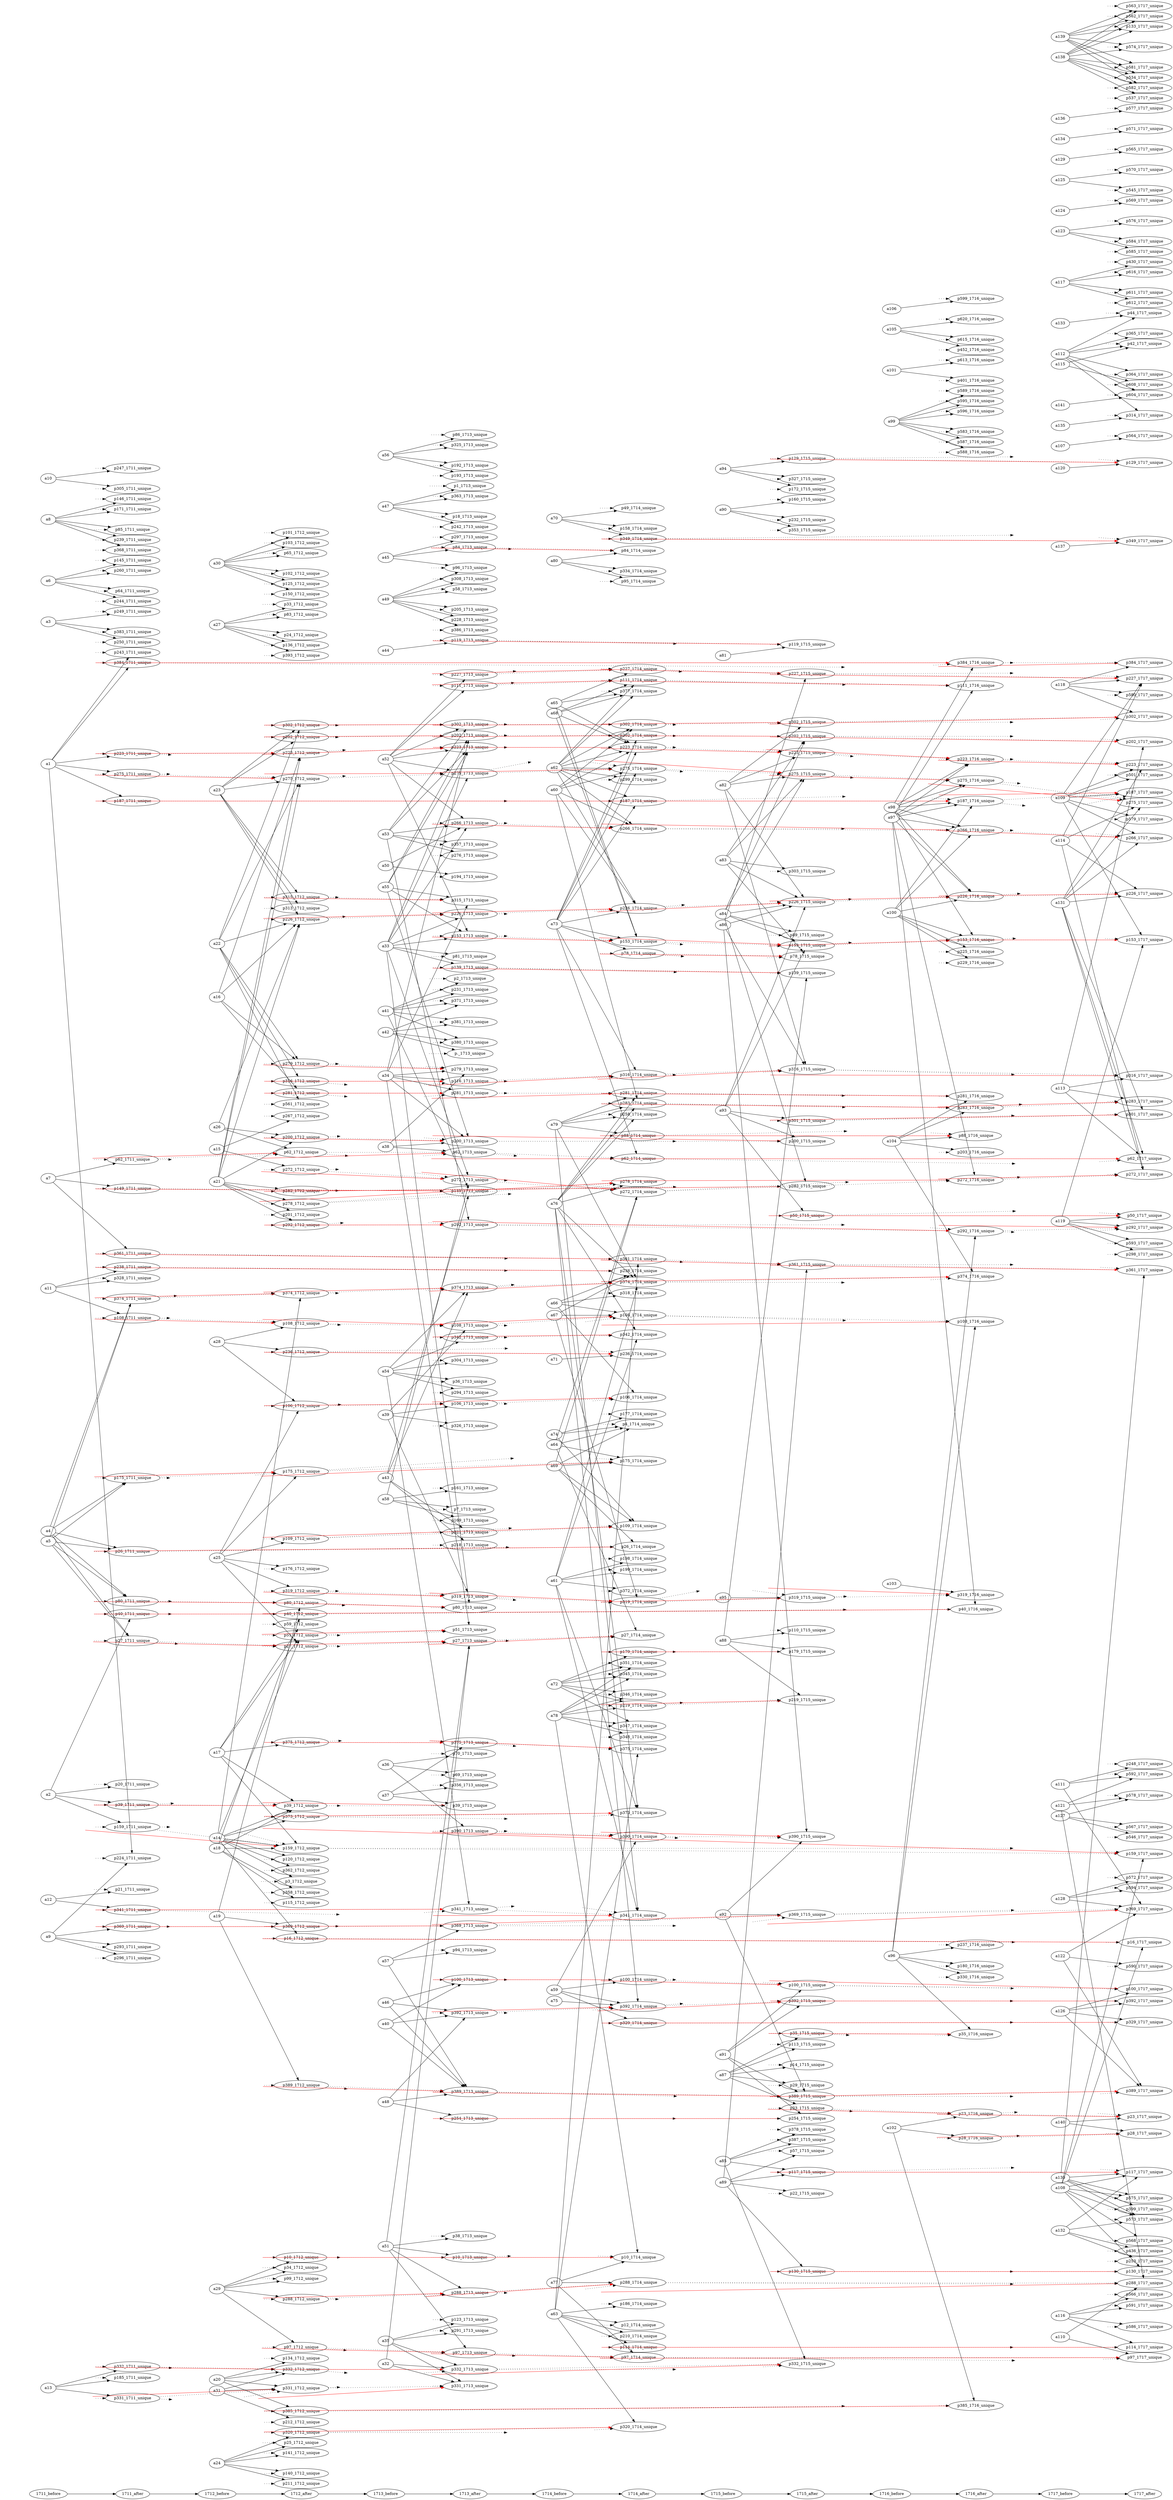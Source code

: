 digraph G {
nodesep=0.01;
rankdir=LR;
splines=False;
"1711_after" -> "1712_before"  [weight=1];
"1711_before" -> "1711_after"  [weight=1];
"1711_before" [rank=0];
"1711_after" [rank=1];
"1712_after" -> "1713_before"  [weight=1];
"1712_before" -> "1712_after"  [weight=1];
"1712_before" [rank=2];
"1712_after" [rank=3];
"1713_after" -> "1714_before"  [weight=1];
"1713_before" -> "1713_after"  [weight=1];
"1713_before" [rank=4];
"1713_after" [rank=5];
"1714_after" -> "1715_before"  [weight=1];
"1714_before" -> "1714_after"  [weight=1];
"1714_before" [rank=6];
"1714_after" [rank=7];
"1715_after" -> "1716_before"  [weight=1];
"1715_before" -> "1715_after"  [weight=1];
"1715_before" [rank=8];
"1715_after" [rank=9];
"1716_after" -> "1717_before"  [weight=1];
"1716_before" -> "1716_after"  [weight=1];
"1716_before" [rank=10];
"1716_after" [rank=11];
"1717_before" -> "1717_after"  [weight=1];
"1717_before" [rank=12];
"1717_after" [rank=13];
p243_1711_unique [rank=1];
p384_1711_unique [rank=1];
p384_1711_unique -> p384_1716_unique  [edgeType=person_time, style=dotted, weight=100];
p384_1716_unique [rank=11];
p384_1717_unique [rank=13];
p384_1716_unique -> p384_1717_unique  [edgeType=person_time, style=dotted, weight=100];
p187_1711_unique [rank=1];
p187_1711_unique -> p187_1714_unique  [edgeType=person_time, style=dotted, weight=100];
p187_1714_unique [rank=7];
p187_1714_unique -> p187_1716_unique  [edgeType=person_time, style=dotted, weight=100];
p187_1716_unique [rank=11];
p187_1717_unique [rank=13];
p187_1716_unique -> p187_1717_unique  [edgeType=person_time, style=dotted, weight=100];
p223_1711_unique [rank=1];
p223_1711_unique -> p223_1712_unique  [edgeType=person_time, style=dotted, weight=100];
p223_1712_unique [rank=3];
p223_1712_unique -> p223_1713_unique  [edgeType=person_time, style=dotted, weight=100];
p223_1713_unique [rank=5];
p223_1713_unique -> p223_1714_unique  [edgeType=person_time, style=dotted, weight=100];
p223_1714_unique [rank=7];
p223_1714_unique -> p223_1715_unique  [edgeType=person_time, style=dotted, weight=100];
p223_1715_unique [rank=9];
p223_1715_unique -> p223_1716_unique  [edgeType=person_time, style=dotted, weight=100];
p223_1716_unique [rank=11];
p223_1717_unique [rank=13];
p223_1716_unique -> p223_1717_unique  [edgeType=person_time, style=dotted, weight=100];
p224_1711_unique [rank=1];
p275_1711_unique [rank=1];
p275_1711_unique -> p275_1712_unique  [edgeType=person_time, style=dotted, weight=100];
p275_1712_unique [rank=3];
p275_1712_unique -> p275_1713_unique  [edgeType=person_time, style=dotted, weight=100];
p275_1713_unique [rank=5];
p275_1713_unique -> p275_1714_unique  [edgeType=person_time, style=dotted, weight=100];
p275_1714_unique [rank=7];
p275_1714_unique -> p275_1715_unique  [edgeType=person_time, style=dotted, weight=100];
p275_1715_unique [rank=9];
p275_1715_unique -> p275_1716_unique  [edgeType=person_time, style=dotted, weight=100];
p275_1716_unique [rank=11];
p275_1717_unique [rank=13];
p275_1716_unique -> p275_1717_unique  [edgeType=person_time, style=dotted, weight=100];
p20_1711_unique [rank=1];
p39_1711_unique [rank=1];
p39_1711_unique -> p39_1712_unique  [edgeType=person_time, style=dotted, weight=100];
p39_1712_unique [rank=3];
p39_1713_unique [rank=5];
p39_1712_unique -> p39_1713_unique  [edgeType=person_time, style=dotted, weight=100];
p40_1711_unique [rank=1];
p40_1711_unique -> p40_1712_unique  [edgeType=person_time, style=dotted, weight=100];
p40_1712_unique [rank=3];
p40_1716_unique [rank=11];
p40_1712_unique -> p40_1716_unique  [edgeType=person_time, style=dotted, weight=100];
p159_1711_unique [rank=1];
p159_1711_unique -> p159_1712_unique  [edgeType=person_time, style=dotted, weight=100];
p159_1712_unique [rank=3];
p159_1717_unique [rank=13];
p159_1712_unique -> p159_1717_unique  [edgeType=person_time, style=dotted, weight=100];
p249_1711_unique [rank=1];
p383_1711_unique [rank=1];
p250_1711_unique [rank=1];
p27_1711_unique [rank=1];
p27_1711_unique -> p27_1712_unique  [edgeType=person_time, style=dotted, weight=100];
p27_1712_unique [rank=3];
p27_1712_unique -> p27_1713_unique  [edgeType=person_time, style=dotted, weight=100];
p27_1713_unique [rank=5];
p27_1714_unique [rank=7];
p27_1713_unique -> p27_1714_unique  [edgeType=person_time, style=dotted, weight=100];
p175_1711_unique [rank=1];
p175_1711_unique -> p175_1712_unique  [edgeType=person_time, style=dotted, weight=100];
p175_1712_unique [rank=3];
p175_1714_unique [rank=7];
p175_1712_unique -> p175_1714_unique  [edgeType=person_time, style=dotted, weight=100];
p26_1711_unique [rank=1];
p26_1714_unique [rank=7];
p26_1711_unique -> p26_1714_unique  [edgeType=person_time, style=dotted, weight=100];
p80_1711_unique [rank=1];
p80_1711_unique -> p80_1712_unique  [edgeType=person_time, style=dotted, weight=100];
p80_1712_unique [rank=3];
p80_1713_unique [rank=5];
p80_1712_unique -> p80_1713_unique  [edgeType=person_time, style=dotted, weight=100];
p374_1711_unique [rank=1];
p374_1711_unique -> p374_1712_unique  [edgeType=person_time, style=dotted, weight=100];
p374_1712_unique [rank=3];
p374_1712_unique -> p374_1713_unique  [edgeType=person_time, style=dotted, weight=100];
p374_1713_unique [rank=5];
p374_1713_unique -> p374_1714_unique  [edgeType=person_time, style=dotted, weight=100];
p374_1714_unique [rank=7];
p374_1716_unique [rank=11];
p374_1714_unique -> p374_1716_unique  [edgeType=person_time, style=dotted, weight=100];
p145_1711_unique [rank=1];
p260_1711_unique [rank=1];
p64_1711_unique [rank=1];
p244_1711_unique [rank=1];
p62_1711_unique [rank=1];
p62_1711_unique -> p62_1712_unique  [edgeType=person_time, style=dotted, weight=100];
p62_1712_unique [rank=3];
p62_1712_unique -> p62_1713_unique  [edgeType=person_time, style=dotted, weight=100];
p62_1713_unique [rank=5];
p62_1713_unique -> p62_1714_unique  [edgeType=person_time, style=dotted, weight=100];
p62_1714_unique [rank=7];
p62_1717_unique [rank=13];
p62_1714_unique -> p62_1717_unique  [edgeType=person_time, style=dotted, weight=100];
p149_1711_unique [rank=1];
p149_1713_unique [rank=5];
p149_1711_unique -> p149_1713_unique  [edgeType=person_time, style=dotted, weight=100];
p361_1711_unique [rank=1];
p361_1711_unique -> p361_1714_unique  [edgeType=person_time, style=dotted, weight=100];
p361_1714_unique [rank=7];
p361_1714_unique -> p361_1715_unique  [edgeType=person_time, style=dotted, weight=100];
p361_1715_unique [rank=9];
p361_1717_unique [rank=13];
p361_1715_unique -> p361_1717_unique  [edgeType=person_time, style=dotted, weight=100];
p146_1711_unique [rank=1];
p171_1711_unique [rank=1];
p85_1711_unique [rank=1];
p239_1711_unique [rank=1];
p368_1711_unique [rank=1];
p293_1711_unique [rank=1];
p369_1711_unique [rank=1];
p369_1711_unique -> p369_1712_unique  [edgeType=person_time, style=dotted, weight=100];
p369_1712_unique [rank=3];
p369_1712_unique -> p369_1713_unique  [edgeType=person_time, style=dotted, weight=100];
p369_1713_unique [rank=5];
p369_1713_unique -> p369_1715_unique  [edgeType=person_time, style=dotted, weight=100];
p369_1715_unique [rank=9];
p369_1717_unique [rank=13];
p369_1715_unique -> p369_1717_unique  [edgeType=person_time, style=dotted, weight=100];
p296_1711_unique [rank=1];
p247_1711_unique [rank=1];
p305_1711_unique [rank=1];
p328_1711_unique [rank=1];
p108_1711_unique [rank=1];
p108_1711_unique -> p108_1712_unique  [edgeType=person_time, style=dotted, weight=100];
p108_1712_unique [rank=3];
p108_1712_unique -> p108_1713_unique  [edgeType=person_time, style=dotted, weight=100];
p108_1713_unique [rank=5];
p108_1713_unique -> p108_1714_unique  [edgeType=person_time, style=dotted, weight=100];
p108_1714_unique [rank=7];
p108_1716_unique [rank=11];
p108_1714_unique -> p108_1716_unique  [edgeType=person_time, style=dotted, weight=100];
p238_1711_unique [rank=1];
p238_1714_unique [rank=7];
p238_1711_unique -> p238_1714_unique  [edgeType=person_time, style=dotted, weight=100];
p21_1711_unique [rank=1];
p341_1711_unique [rank=1];
p341_1711_unique -> p341_1713_unique  [edgeType=person_time, style=dotted, weight=100];
p341_1713_unique [rank=5];
p341_1714_unique [rank=7];
p341_1713_unique -> p341_1714_unique  [edgeType=person_time, style=dotted, weight=100];
p185_1711_unique [rank=1];
p332_1711_unique [rank=1];
p332_1711_unique -> p332_1712_unique  [edgeType=person_time, style=dotted, weight=100];
p332_1712_unique [rank=3];
p332_1712_unique -> p332_1713_unique  [edgeType=person_time, style=dotted, weight=100];
p332_1713_unique [rank=5];
p332_1715_unique [rank=9];
p332_1713_unique -> p332_1715_unique  [edgeType=person_time, style=dotted, weight=100];
p331_1711_unique [rank=1];
p331_1711_unique -> p331_1712_unique  [edgeType=person_time, style=dotted, weight=100];
p331_1712_unique [rank=3];
p331_1713_unique [rank=5];
p331_1712_unique -> p331_1713_unique  [edgeType=person_time, style=dotted, weight=100];
p120_1712_unique [rank=3];
p362_1712_unique [rank=3];
p3_1712_unique [rank=3];
p16_1712_unique [rank=3];
p16_1717_unique [rank=13];
p16_1712_unique -> p16_1717_unique  [edgeType=person_time, style=dotted, weight=100];
p51_1712_unique [rank=3];
p51_1713_unique [rank=5];
p51_1712_unique -> p51_1713_unique  [edgeType=person_time, style=dotted, weight=100];
p373_1712_unique [rank=3];
p373_1714_unique [rank=7];
p373_1712_unique -> p373_1714_unique  [edgeType=person_time, style=dotted, weight=100];
p272_1712_unique [rank=3];
p272_1712_unique -> p272_1713_unique  [edgeType=person_time, style=dotted, weight=100];
p272_1713_unique [rank=5];
p272_1713_unique -> p272_1714_unique  [edgeType=person_time, style=dotted, weight=100];
p272_1714_unique [rank=7];
p272_1714_unique -> p272_1716_unique  [edgeType=person_time, style=dotted, weight=100];
p272_1716_unique [rank=11];
p272_1717_unique [rank=13];
p272_1716_unique -> p272_1717_unique  [edgeType=person_time, style=dotted, weight=100];
p267_1712_unique [rank=3];
p279_1712_unique [rank=3];
p279_1713_unique [rank=5];
p279_1712_unique -> p279_1713_unique  [edgeType=person_time, style=dotted, weight=100];
p226_1712_unique [rank=3];
p226_1712_unique -> p226_1713_unique  [edgeType=person_time, style=dotted, weight=100];
p226_1713_unique [rank=5];
p226_1713_unique -> p226_1714_unique  [edgeType=person_time, style=dotted, weight=100];
p226_1714_unique [rank=7];
p226_1714_unique -> p226_1715_unique  [edgeType=person_time, style=dotted, weight=100];
p226_1715_unique [rank=9];
p226_1715_unique -> p226_1716_unique  [edgeType=person_time, style=dotted, weight=100];
p226_1716_unique [rank=11];
p226_1717_unique [rank=13];
p226_1716_unique -> p226_1717_unique  [edgeType=person_time, style=dotted, weight=100];
p281_1712_unique [rank=3];
p281_1712_unique -> p281_1713_unique  [edgeType=person_time, style=dotted, weight=100];
p281_1713_unique [rank=5];
p281_1713_unique -> p281_1714_unique  [edgeType=person_time, style=dotted, weight=100];
p281_1714_unique [rank=7];
p281_1716_unique [rank=11];
p281_1714_unique -> p281_1716_unique  [edgeType=person_time, style=dotted, weight=100];
p59_1712_unique [rank=3];
p375_1712_unique [rank=3];
p375_1712_unique -> p375_1713_unique  [edgeType=person_time, style=dotted, weight=100];
p375_1713_unique [rank=5];
p375_1714_unique [rank=7];
p375_1713_unique -> p375_1714_unique  [edgeType=person_time, style=dotted, weight=100];
p358_1712_unique [rank=3];
p115_1712_unique [rank=3];
p389_1712_unique [rank=3];
p389_1712_unique -> p389_1713_unique  [edgeType=person_time, style=dotted, weight=100];
p389_1713_unique [rank=5];
p389_1713_unique -> p389_1715_unique  [edgeType=person_time, style=dotted, weight=100];
p389_1715_unique [rank=9];
p389_1717_unique [rank=13];
p389_1715_unique -> p389_1717_unique  [edgeType=person_time, style=dotted, weight=100];
p134_1712_unique [rank=3];
p385_1712_unique [rank=3];
p385_1716_unique [rank=11];
p385_1712_unique -> p385_1716_unique  [edgeType=person_time, style=dotted, weight=100];
p282_1712_unique [rank=3];
p282_1715_unique [rank=9];
p282_1712_unique -> p282_1715_unique  [edgeType=person_time, style=dotted, weight=100];
p200_1712_unique [rank=3];
p200_1712_unique -> p200_1713_unique  [edgeType=person_time, style=dotted, weight=100];
p200_1713_unique [rank=5];
p200_1715_unique [rank=9];
p200_1713_unique -> p200_1715_unique  [edgeType=person_time, style=dotted, weight=100];
p201_1712_unique [rank=3];
p278_1712_unique [rank=3];
p278_1714_unique [rank=7];
p278_1712_unique -> p278_1714_unique  [edgeType=person_time, style=dotted, weight=100];
p292_1712_unique [rank=3];
p292_1712_unique -> p292_1713_unique  [edgeType=person_time, style=dotted, weight=100];
p292_1713_unique [rank=5];
p292_1713_unique -> p292_1716_unique  [edgeType=person_time, style=dotted, weight=100];
p292_1716_unique [rank=11];
p292_1717_unique [rank=13];
p292_1716_unique -> p292_1717_unique  [edgeType=person_time, style=dotted, weight=100];
p316_1712_unique [rank=3];
p316_1712_unique -> p316_1713_unique  [edgeType=person_time, style=dotted, weight=100];
p316_1713_unique [rank=5];
p316_1713_unique -> p316_1714_unique  [edgeType=person_time, style=dotted, weight=100];
p316_1714_unique [rank=7];
p316_1714_unique -> p316_1715_unique  [edgeType=person_time, style=dotted, weight=100];
p316_1715_unique [rank=9];
p316_1717_unique [rank=13];
p316_1715_unique -> p316_1717_unique  [edgeType=person_time, style=dotted, weight=100];
p561_1712_unique [rank=3];
p302_1712_unique [rank=3];
p302_1712_unique -> p302_1713_unique  [edgeType=person_time, style=dotted, weight=100];
p302_1713_unique [rank=5];
p302_1713_unique -> p302_1714_unique  [edgeType=person_time, style=dotted, weight=100];
p302_1714_unique [rank=7];
p302_1714_unique -> p302_1715_unique  [edgeType=person_time, style=dotted, weight=100];
p302_1715_unique [rank=9];
p302_1717_unique [rank=13];
p302_1715_unique -> p302_1717_unique  [edgeType=person_time, style=dotted, weight=100];
p202_1712_unique [rank=3];
p202_1712_unique -> p202_1713_unique  [edgeType=person_time, style=dotted, weight=100];
p202_1713_unique [rank=5];
p202_1713_unique -> p202_1714_unique  [edgeType=person_time, style=dotted, weight=100];
p202_1714_unique [rank=7];
p202_1714_unique -> p202_1715_unique  [edgeType=person_time, style=dotted, weight=100];
p202_1715_unique [rank=9];
p202_1717_unique [rank=13];
p202_1715_unique -> p202_1717_unique  [edgeType=person_time, style=dotted, weight=100];
p315_1712_unique [rank=3];
p315_1713_unique [rank=5];
p315_1712_unique -> p315_1713_unique  [edgeType=person_time, style=dotted, weight=100];
p313_1712_unique [rank=3];
p25_1712_unique [rank=3];
p141_1712_unique [rank=3];
p140_1712_unique [rank=3];
p211_1712_unique [rank=3];
p320_1712_unique [rank=3];
p320_1714_unique [rank=7];
p320_1712_unique -> p320_1714_unique  [edgeType=person_time, style=dotted, weight=100];
p109_1712_unique [rank=3];
p109_1714_unique [rank=7];
p109_1712_unique -> p109_1714_unique  [edgeType=person_time, style=dotted, weight=100];
p106_1712_unique [rank=3];
p106_1712_unique -> p106_1713_unique  [edgeType=person_time, style=dotted, weight=100];
p106_1713_unique [rank=5];
p106_1714_unique [rank=7];
p106_1713_unique -> p106_1714_unique  [edgeType=person_time, style=dotted, weight=100];
p176_1712_unique [rank=3];
p319_1712_unique [rank=3];
p319_1712_unique -> p319_1713_unique  [edgeType=person_time, style=dotted, weight=100];
p319_1713_unique [rank=5];
p319_1713_unique -> p319_1714_unique  [edgeType=person_time, style=dotted, weight=100];
p319_1714_unique [rank=7];
p319_1714_unique -> p319_1715_unique  [edgeType=person_time, style=dotted, weight=100];
p319_1715_unique [rank=9];
p319_1716_unique [rank=11];
p319_1715_unique -> p319_1716_unique  [edgeType=person_time, style=dotted, weight=100];
p33_1712_unique [rank=3];
p83_1712_unique [rank=3];
p24_1712_unique [rank=3];
p136_1712_unique [rank=3];
p393_1712_unique [rank=3];
p236_1712_unique [rank=3];
p236_1714_unique [rank=7];
p236_1712_unique -> p236_1714_unique  [edgeType=person_time, style=dotted, weight=100];
p34_1712_unique [rank=3];
p99_1712_unique [rank=3];
p10_1712_unique [rank=3];
p10_1712_unique -> p10_1713_unique  [edgeType=person_time, style=dotted, weight=100];
p10_1713_unique [rank=5];
p10_1714_unique [rank=7];
p10_1713_unique -> p10_1714_unique  [edgeType=person_time, style=dotted, weight=100];
p97_1712_unique [rank=3];
p97_1712_unique -> p97_1713_unique  [edgeType=person_time, style=dotted, weight=100];
p97_1713_unique [rank=5];
p97_1713_unique -> p97_1714_unique  [edgeType=person_time, style=dotted, weight=100];
p97_1714_unique [rank=7];
p97_1717_unique [rank=13];
p97_1714_unique -> p97_1717_unique  [edgeType=person_time, style=dotted, weight=100];
p288_1712_unique [rank=3];
p288_1712_unique -> p288_1713_unique  [edgeType=person_time, style=dotted, weight=100];
p288_1713_unique [rank=5];
p288_1713_unique -> p288_1714_unique  [edgeType=person_time, style=dotted, weight=100];
p288_1714_unique [rank=7];
p288_1717_unique [rank=13];
p288_1714_unique -> p288_1717_unique  [edgeType=person_time, style=dotted, weight=100];
p101_1712_unique [rank=3];
p103_1712_unique [rank=3];
p65_1712_unique [rank=3];
p102_1712_unique [rank=3];
p125_1712_unique [rank=3];
p150_1712_unique [rank=3];
p212_1712_unique [rank=3];
p153_1713_unique [rank=5];
p153_1713_unique -> p153_1714_unique  [edgeType=person_time, style=dotted, weight=100];
p153_1714_unique [rank=7];
p153_1714_unique -> p153_1715_unique  [edgeType=person_time, style=dotted, weight=100];
p153_1715_unique [rank=9];
p153_1715_unique -> p153_1716_unique  [edgeType=person_time, style=dotted, weight=100];
p153_1716_unique [rank=11];
p153_1717_unique [rank=13];
p153_1716_unique -> p153_1717_unique  [edgeType=person_time, style=dotted, weight=100];
p81_1713_unique [rank=5];
p139_1713_unique [rank=5];
p139_1715_unique [rank=9];
p139_1713_unique -> p139_1715_unique  [edgeType=person_time, style=dotted, weight=100];
p266_1713_unique [rank=5];
p266_1713_unique -> p266_1714_unique  [edgeType=person_time, style=dotted, weight=100];
p266_1714_unique [rank=7];
p266_1714_unique -> p266_1716_unique  [edgeType=person_time, style=dotted, weight=100];
p266_1716_unique [rank=11];
p266_1717_unique [rank=13];
p266_1716_unique -> p266_1717_unique  [edgeType=person_time, style=dotted, weight=100];
p123_1713_unique [rank=5];
p291_1713_unique [rank=5];
p70_1713_unique [rank=5];
p390_1713_unique [rank=5];
p390_1713_unique -> p390_1714_unique  [edgeType=person_time, style=dotted, weight=100];
p390_1714_unique [rank=7];
p390_1715_unique [rank=9];
p390_1714_unique -> p390_1715_unique  [edgeType=person_time, style=dotted, weight=100];
p69_1713_unique [rank=5];
p356_1713_unique [rank=5];
p326_1713_unique [rank=5];
p100_1713_unique [rank=5];
p100_1713_unique -> p100_1714_unique  [edgeType=person_time, style=dotted, weight=100];
p100_1714_unique [rank=7];
p100_1714_unique -> p100_1715_unique  [edgeType=person_time, style=dotted, weight=100];
p100_1715_unique [rank=9];
p100_1717_unique [rank=13];
p100_1715_unique -> p100_1717_unique  [edgeType=person_time, style=dotted, weight=100];
p392_1713_unique [rank=5];
p392_1713_unique -> p392_1714_unique  [edgeType=person_time, style=dotted, weight=100];
p392_1714_unique [rank=7];
p392_1714_unique -> p392_1715_unique  [edgeType=person_time, style=dotted, weight=100];
p392_1715_unique [rank=9];
p392_1717_unique [rank=13];
p392_1715_unique -> p392_1717_unique  [edgeType=person_time, style=dotted, weight=100];
p2_1713_unique [rank=5];
p231_1713_unique [rank=5];
p371_1713_unique [rank=5];
p381_1713_unique [rank=5];
p380_1713_unique [rank=5];
"p._1713_unique" [rank=5];
p321_1713_unique [rank=5];
p218_1713_unique [rank=5];
p119_1713_unique [rank=5];
p119_1715_unique [rank=9];
p119_1713_unique -> p119_1715_unique  [edgeType=person_time, style=dotted, weight=100];
p96_1713_unique [rank=5];
p297_1713_unique [rank=5];
p84_1713_unique [rank=5];
p84_1714_unique [rank=7];
p84_1713_unique -> p84_1714_unique  [edgeType=person_time, style=dotted, weight=100];
p1_1713_unique [rank=5];
p363_1713_unique [rank=5];
p18_1713_unique [rank=5];
p242_1713_unique [rank=5];
p254_1713_unique [rank=5];
p254_1715_unique [rank=9];
p254_1713_unique -> p254_1715_unique  [edgeType=person_time, style=dotted, weight=100];
p308_1713_unique [rank=5];
p58_1713_unique [rank=5];
p205_1713_unique [rank=5];
p228_1713_unique [rank=5];
p386_1713_unique [rank=5];
p194_1713_unique [rank=5];
p38_1713_unique [rank=5];
p227_1713_unique [rank=5];
p227_1713_unique -> p227_1714_unique  [edgeType=person_time, style=dotted, weight=100];
p227_1714_unique [rank=7];
p227_1714_unique -> p227_1715_unique  [edgeType=person_time, style=dotted, weight=100];
p227_1715_unique [rank=9];
p227_1717_unique [rank=13];
p227_1715_unique -> p227_1717_unique  [edgeType=person_time, style=dotted, weight=100];
p111_1713_unique [rank=5];
p111_1713_unique -> p111_1714_unique  [edgeType=person_time, style=dotted, weight=100];
p111_1714_unique [rank=7];
p111_1716_unique [rank=11];
p111_1714_unique -> p111_1716_unique  [edgeType=person_time, style=dotted, weight=100];
p357_1713_unique [rank=5];
p276_1713_unique [rank=5];
p304_1713_unique [rank=5];
p342_1713_unique [rank=5];
p342_1714_unique [rank=7];
p342_1713_unique -> p342_1714_unique  [edgeType=person_time, style=dotted, weight=100];
p36_1713_unique [rank=5];
p294_1713_unique [rank=5];
p86_1713_unique [rank=5];
p325_1713_unique [rank=5];
p192_1713_unique [rank=5];
p193_1713_unique [rank=5];
p94_1713_unique [rank=5];
p161_1713_unique [rank=5];
p7_1713_unique [rank=5];
p169_1713_unique [rank=5];
p329_1714_unique [rank=7];
p329_1717_unique [rank=13];
p329_1714_unique -> p329_1717_unique  [edgeType=person_time, style=dotted, weight=100];
p283_1714_unique [rank=7];
p283_1714_unique -> p283_1716_unique  [edgeType=person_time, style=dotted, weight=100];
p283_1716_unique [rank=11];
p283_1717_unique [rank=13];
p283_1716_unique -> p283_1717_unique  [edgeType=person_time, style=dotted, weight=100];
p198_1714_unique [rank=7];
p199_1714_unique [rank=7];
p372_1714_unique [rank=7];
p377_1714_unique [rank=7];
p299_1714_unique [rank=7];
p114_1714_unique [rank=7];
p114_1717_unique [rank=13];
p114_1714_unique -> p114_1717_unique  [edgeType=person_time, style=dotted, weight=100];
p186_1714_unique [rank=7];
p12_1714_unique [rank=7];
p210_1714_unique [rank=7];
p4_1714_unique [rank=7];
p318_1714_unique [rank=7];
p49_1714_unique [rank=7];
p158_1714_unique [rank=7];
p349_1714_unique [rank=7];
p349_1717_unique [rank=13];
p349_1714_unique -> p349_1717_unique  [edgeType=person_time, style=dotted, weight=100];
p179_1714_unique [rank=7];
p179_1715_unique [rank=9];
p179_1714_unique -> p179_1715_unique  [edgeType=person_time, style=dotted, weight=100];
p351_1714_unique [rank=7];
p219_1714_unique [rank=7];
p219_1715_unique [rank=9];
p219_1714_unique -> p219_1715_unique  [edgeType=person_time, style=dotted, weight=100];
p345_1714_unique [rank=7];
p346_1714_unique [rank=7];
p347_1714_unique [rank=7];
p78_1714_unique [rank=7];
p78_1715_unique [rank=9];
p78_1714_unique -> p78_1715_unique  [edgeType=person_time, style=dotted, weight=100];
p177_1714_unique [rank=7];
p258_1714_unique [rank=7];
p348_1714_unique [rank=7];
p88_1714_unique [rank=7];
p88_1716_unique [rank=11];
p88_1714_unique -> p88_1716_unique  [edgeType=person_time, style=dotted, weight=100];
p334_1714_unique [rank=7];
p95_1714_unique [rank=7];
p303_1715_unique [rank=9];
p89_1715_unique [rank=9];
p378_1715_unique [rank=9];
p387_1715_unique [rank=9];
p117_1715_unique [rank=9];
p117_1717_unique [rank=13];
p117_1715_unique -> p117_1717_unique  [edgeType=person_time, style=dotted, weight=100];
p113_1715_unique [rank=9];
p14_1715_unique [rank=9];
p23_1715_unique [rank=9];
p23_1715_unique -> p23_1716_unique  [edgeType=person_time, style=dotted, weight=100];
p23_1716_unique [rank=11];
p23_1717_unique [rank=13];
p23_1716_unique -> p23_1717_unique  [edgeType=person_time, style=dotted, weight=100];
p29_1715_unique [rank=9];
p35_1715_unique [rank=9];
p35_1716_unique [rank=11];
p35_1715_unique -> p35_1716_unique  [edgeType=person_time, style=dotted, weight=100];
p110_1715_unique [rank=9];
p57_1715_unique [rank=9];
p22_1715_unique [rank=9];
p130_1715_unique [rank=9];
p130_1717_unique [rank=13];
p130_1715_unique -> p130_1717_unique  [edgeType=person_time, style=dotted, weight=100];
p160_1715_unique [rank=9];
p232_1715_unique [rank=9];
p353_1715_unique [rank=9];
p301_1715_unique [rank=9];
p301_1717_unique [rank=13];
p301_1715_unique -> p301_1717_unique  [edgeType=person_time, style=dotted, weight=100];
p50_1715_unique [rank=9];
p50_1717_unique [rank=13];
p50_1715_unique -> p50_1717_unique  [edgeType=person_time, style=dotted, weight=100];
p129_1715_unique [rank=9];
p129_1717_unique [rank=13];
p129_1715_unique -> p129_1717_unique  [edgeType=person_time, style=dotted, weight=100];
p327_1715_unique [rank=9];
p172_1715_unique [rank=9];
p237_1716_unique [rank=11];
p180_1716_unique [rank=11];
p330_1716_unique [rank=11];
p589_1716_unique [rank=11];
p595_1716_unique [rank=11];
p596_1716_unique [rank=11];
p583_1716_unique [rank=11];
p587_1716_unique [rank=11];
p588_1716_unique [rank=11];
p225_1716_unique [rank=11];
p229_1716_unique [rank=11];
p613_1716_unique [rank=11];
p401_1716_unique [rank=11];
p28_1716_unique [rank=11];
p28_1717_unique [rank=13];
p28_1716_unique -> p28_1717_unique  [edgeType=person_time, style=dotted, weight=100];
p203_1716_unique [rank=11];
p620_1716_unique [rank=11];
p615_1716_unique [rank=11];
p452_1716_unique [rank=11];
p599_1716_unique [rank=11];
p564_1717_unique [rank=13];
p568_1717_unique [rank=13];
p575_1717_unique [rank=13];
p573_1717_unique [rank=13];
p501_1717_unique [rank=13];
p579_1717_unique [rank=13];
p248_1717_unique [rank=13];
p592_1717_unique [rank=13];
p42_1717_unique [rank=13];
p365_1717_unique [rank=13];
p44_1717_unique [rank=13];
p604_1717_unique [rank=13];
p314_1717_unique [rank=13];
p364_1717_unique [rank=13];
p608_1717_unique [rank=13];
p566_1717_unique [rank=13];
p591_1717_unique [rank=13];
p586_1717_unique [rank=13];
p430_1717_unique [rank=13];
p616_1717_unique [rank=13];
p611_1717_unique [rank=13];
p612_1717_unique [rank=13];
p580_1717_unique [rank=13];
p593_1717_unique [rank=13];
p298_1717_unique [rank=13];
p578_1717_unique [rank=13];
p590_1717_unique [rank=13];
p576_1717_unique [rank=13];
p584_1717_unique [rank=13];
p585_1717_unique [rank=13];
p569_1717_unique [rank=13];
p570_1717_unique [rank=13];
p545_1717_unique [rank=13];
p567_1717_unique [rank=13];
p546_1717_unique [rank=13];
p572_1717_unique [rank=13];
p594_1717_unique [rank=13];
p565_1717_unique [rank=13];
p399_1717_unique [rank=13];
p436_1717_unique [rank=13];
p253_1717_unique [rank=13];
p571_1717_unique [rank=13];
p577_1717_unique [rank=13];
p562_1717_unique [rank=13];
p563_1717_unique [rank=13];
p133_1717_unique [rank=13];
p574_1717_unique [rank=13];
p534_1717_unique [rank=13];
p581_1717_unique [rank=13];
p582_1717_unique [rank=13];
p537_1717_unique [rank=13];
p243_1711_unique_documentTime [rank=0, style=invis];
p243_1711_unique [rank=1];
p243_1711_unique_documentTime -> p243_1711_unique  [edgeType=person_time, style=dotted, weight=100];
p384_1711_unique_documentTime [rank=0, style=invis];
p384_1711_unique [rank=1];
p384_1711_unique_documentTime -> p384_1711_unique  [edgeType=person_time, style=dotted, weight=100];
p384_1711_unique -> p384_1716_unique_documentTime  [edgeType=person_time, style=dotted, weight=100];
p384_1711_unique_documentTime -> p384_1716_unique  [color=red, constraint=false, edgeType=person_time, weight=100];
p384_1716_unique_documentTime [rank=10, style=invis];
p384_1716_unique [rank=11];
p384_1716_unique_documentTime -> p384_1716_unique  [edgeType=person_time, style=dotted, weight=100];
p384_1716_unique -> p384_1717_unique_documentTime  [edgeType=person_time, style=dotted, weight=100];
p384_1716_unique_documentTime -> p384_1717_unique  [color=red, constraint=false, edgeType=person_time, weight=100];
p384_1717_unique_documentTime [rank=12, style=invis];
p384_1717_unique [rank=13];
p384_1717_unique_documentTime -> p384_1717_unique  [edgeType=person_time, style=dotted, weight=100];
p187_1711_unique_documentTime [rank=0, style=invis];
p187_1711_unique [rank=1];
p187_1711_unique_documentTime -> p187_1711_unique  [edgeType=person_time, style=dotted, weight=100];
p187_1711_unique -> p187_1714_unique_documentTime  [edgeType=person_time, style=dotted, weight=100];
p187_1711_unique_documentTime -> p187_1714_unique  [color=red, constraint=false, edgeType=person_time, weight=100];
p187_1714_unique_documentTime [rank=6, style=invis];
p187_1714_unique [rank=7];
p187_1714_unique_documentTime -> p187_1714_unique  [edgeType=person_time, style=dotted, weight=100];
p187_1714_unique -> p187_1716_unique_documentTime  [edgeType=person_time, style=dotted, weight=100];
p187_1714_unique_documentTime -> p187_1716_unique  [color=red, constraint=false, edgeType=person_time, weight=100];
p187_1716_unique_documentTime [rank=10, style=invis];
p187_1716_unique [rank=11];
p187_1716_unique_documentTime -> p187_1716_unique  [edgeType=person_time, style=dotted, weight=100];
p187_1716_unique -> p187_1717_unique_documentTime  [edgeType=person_time, style=dotted, weight=100];
p187_1716_unique_documentTime -> p187_1717_unique  [color=red, constraint=false, edgeType=person_time, weight=100];
p187_1717_unique_documentTime [rank=12, style=invis];
p187_1717_unique [rank=13];
p187_1717_unique_documentTime -> p187_1717_unique  [edgeType=person_time, style=dotted, weight=100];
p223_1711_unique_documentTime [rank=0, style=invis];
p223_1711_unique [rank=1];
p223_1711_unique_documentTime -> p223_1711_unique  [edgeType=person_time, style=dotted, weight=100];
p223_1711_unique -> p223_1712_unique_documentTime  [edgeType=person_time, style=dotted, weight=100];
p223_1711_unique_documentTime -> p223_1712_unique  [color=red, constraint=false, edgeType=person_time, weight=100];
p223_1712_unique_documentTime [rank=2, style=invis];
p223_1712_unique [rank=3];
p223_1712_unique_documentTime -> p223_1712_unique  [edgeType=person_time, style=dotted, weight=100];
p223_1712_unique -> p223_1713_unique_documentTime  [edgeType=person_time, style=dotted, weight=100];
p223_1712_unique_documentTime -> p223_1713_unique  [color=red, constraint=false, edgeType=person_time, weight=100];
p223_1713_unique_documentTime [rank=4, style=invis];
p223_1713_unique [rank=5];
p223_1713_unique_documentTime -> p223_1713_unique  [edgeType=person_time, style=dotted, weight=100];
p223_1713_unique -> p223_1714_unique_documentTime  [edgeType=person_time, style=dotted, weight=100];
p223_1713_unique_documentTime -> p223_1714_unique  [color=red, constraint=false, edgeType=person_time, weight=100];
p223_1714_unique_documentTime [rank=6, style=invis];
p223_1714_unique [rank=7];
p223_1714_unique_documentTime -> p223_1714_unique  [edgeType=person_time, style=dotted, weight=100];
p223_1714_unique -> p223_1715_unique_documentTime  [edgeType=person_time, style=dotted, weight=100];
p223_1714_unique_documentTime -> p223_1715_unique  [color=red, constraint=false, edgeType=person_time, weight=100];
p223_1715_unique_documentTime [rank=8, style=invis];
p223_1715_unique [rank=9];
p223_1715_unique_documentTime -> p223_1715_unique  [edgeType=person_time, style=dotted, weight=100];
p223_1715_unique -> p223_1716_unique_documentTime  [edgeType=person_time, style=dotted, weight=100];
p223_1715_unique_documentTime -> p223_1716_unique  [color=red, constraint=false, edgeType=person_time, weight=100];
p223_1716_unique_documentTime [rank=10, style=invis];
p223_1716_unique [rank=11];
p223_1716_unique_documentTime -> p223_1716_unique  [edgeType=person_time, style=dotted, weight=100];
p223_1716_unique -> p223_1717_unique_documentTime  [edgeType=person_time, style=dotted, weight=100];
p223_1716_unique_documentTime -> p223_1717_unique  [color=red, constraint=false, edgeType=person_time, weight=100];
p223_1717_unique_documentTime [rank=12, style=invis];
p223_1717_unique [rank=13];
p223_1717_unique_documentTime -> p223_1717_unique  [edgeType=person_time, style=dotted, weight=100];
p224_1711_unique_documentTime [rank=0, style=invis];
p224_1711_unique [rank=1];
p224_1711_unique_documentTime -> p224_1711_unique  [edgeType=person_time, style=dotted, weight=100];
p275_1711_unique_documentTime [rank=0, style=invis];
p275_1711_unique [rank=1];
p275_1711_unique_documentTime -> p275_1711_unique  [edgeType=person_time, style=dotted, weight=100];
p275_1711_unique -> p275_1712_unique_documentTime  [edgeType=person_time, style=dotted, weight=100];
p275_1711_unique_documentTime -> p275_1712_unique  [color=red, constraint=false, edgeType=person_time, weight=100];
p275_1712_unique_documentTime [rank=2, style=invis];
p275_1712_unique [rank=3];
p275_1712_unique_documentTime -> p275_1712_unique  [edgeType=person_time, style=dotted, weight=100];
p275_1712_unique -> p275_1713_unique_documentTime  [edgeType=person_time, style=dotted, weight=100];
p275_1712_unique_documentTime -> p275_1713_unique  [color=red, constraint=false, edgeType=person_time, weight=100];
p275_1713_unique_documentTime [rank=4, style=invis];
p275_1713_unique [rank=5];
p275_1713_unique_documentTime -> p275_1713_unique  [edgeType=person_time, style=dotted, weight=100];
p275_1713_unique -> p275_1714_unique_documentTime  [edgeType=person_time, style=dotted, weight=100];
p275_1713_unique_documentTime -> p275_1714_unique  [color=red, constraint=false, edgeType=person_time, weight=100];
p275_1714_unique_documentTime [rank=6, style=invis];
p275_1714_unique [rank=7];
p275_1714_unique_documentTime -> p275_1714_unique  [edgeType=person_time, style=dotted, weight=100];
p275_1714_unique -> p275_1715_unique_documentTime  [edgeType=person_time, style=dotted, weight=100];
p275_1714_unique_documentTime -> p275_1715_unique  [color=red, constraint=false, edgeType=person_time, weight=100];
p275_1715_unique_documentTime [rank=8, style=invis];
p275_1715_unique [rank=9];
p275_1715_unique_documentTime -> p275_1715_unique  [edgeType=person_time, style=dotted, weight=100];
p275_1715_unique -> p275_1716_unique_documentTime  [edgeType=person_time, style=dotted, weight=100];
p275_1715_unique_documentTime -> p275_1716_unique  [color=red, constraint=false, edgeType=person_time, weight=100];
p275_1716_unique_documentTime [rank=10, style=invis];
p275_1716_unique [rank=11];
p275_1716_unique_documentTime -> p275_1716_unique  [edgeType=person_time, style=dotted, weight=100];
p275_1716_unique -> p275_1717_unique_documentTime  [edgeType=person_time, style=dotted, weight=100];
p275_1716_unique_documentTime -> p275_1717_unique  [color=red, constraint=false, edgeType=person_time, weight=100];
p275_1717_unique_documentTime [rank=12, style=invis];
p275_1717_unique [rank=13];
p275_1717_unique_documentTime -> p275_1717_unique  [edgeType=person_time, style=dotted, weight=100];
p20_1711_unique_documentTime [rank=0, style=invis];
p20_1711_unique [rank=1];
p20_1711_unique_documentTime -> p20_1711_unique  [edgeType=person_time, style=dotted, weight=100];
p39_1711_unique_documentTime [rank=0, style=invis];
p39_1711_unique [rank=1];
p39_1711_unique_documentTime -> p39_1711_unique  [edgeType=person_time, style=dotted, weight=100];
p39_1711_unique -> p39_1712_unique_documentTime  [edgeType=person_time, style=dotted, weight=100];
p39_1711_unique_documentTime -> p39_1712_unique  [color=red, constraint=false, edgeType=person_time, weight=100];
p39_1712_unique_documentTime [rank=2, style=invis];
p39_1712_unique [rank=3];
p39_1712_unique_documentTime -> p39_1712_unique  [edgeType=person_time, style=dotted, weight=100];
p39_1712_unique -> p39_1713_unique_documentTime  [edgeType=person_time, style=dotted, weight=100];
p39_1712_unique_documentTime -> p39_1713_unique  [color=red, constraint=false, edgeType=person_time, weight=100];
p39_1713_unique_documentTime [rank=4, style=invis];
p39_1713_unique [rank=5];
p39_1713_unique_documentTime -> p39_1713_unique  [edgeType=person_time, style=dotted, weight=100];
p40_1711_unique_documentTime [rank=0, style=invis];
p40_1711_unique [rank=1];
p40_1711_unique_documentTime -> p40_1711_unique  [edgeType=person_time, style=dotted, weight=100];
p40_1711_unique -> p40_1712_unique_documentTime  [edgeType=person_time, style=dotted, weight=100];
p40_1711_unique_documentTime -> p40_1712_unique  [color=red, constraint=false, edgeType=person_time, weight=100];
p40_1712_unique_documentTime [rank=2, style=invis];
p40_1712_unique [rank=3];
p40_1712_unique_documentTime -> p40_1712_unique  [edgeType=person_time, style=dotted, weight=100];
p40_1712_unique -> p40_1716_unique_documentTime  [edgeType=person_time, style=dotted, weight=100];
p40_1712_unique_documentTime -> p40_1716_unique  [color=red, constraint=false, edgeType=person_time, weight=100];
p40_1716_unique_documentTime [rank=10, style=invis];
p40_1716_unique [rank=11];
p40_1716_unique_documentTime -> p40_1716_unique  [edgeType=person_time, style=dotted, weight=100];
p159_1711_unique_documentTime [rank=0, style=invis];
p159_1711_unique [rank=1];
p159_1711_unique_documentTime -> p159_1711_unique  [edgeType=person_time, style=dotted, weight=100];
p159_1711_unique -> p159_1712_unique_documentTime  [edgeType=person_time, style=dotted, weight=100];
p159_1711_unique_documentTime -> p159_1712_unique  [color=red, constraint=false, edgeType=person_time, weight=100];
p159_1712_unique_documentTime [rank=2, style=invis];
p159_1712_unique [rank=3];
p159_1712_unique_documentTime -> p159_1712_unique  [edgeType=person_time, style=dotted, weight=100];
p159_1712_unique -> p159_1717_unique_documentTime  [edgeType=person_time, style=dotted, weight=100];
p159_1712_unique_documentTime -> p159_1717_unique  [color=red, constraint=false, edgeType=person_time, weight=100];
p159_1717_unique_documentTime [rank=12, style=invis];
p159_1717_unique [rank=13];
p159_1717_unique_documentTime -> p159_1717_unique  [edgeType=person_time, style=dotted, weight=100];
p249_1711_unique_documentTime [rank=0, style=invis];
p249_1711_unique [rank=1];
p249_1711_unique_documentTime -> p249_1711_unique  [edgeType=person_time, style=dotted, weight=100];
p383_1711_unique_documentTime [rank=0, style=invis];
p383_1711_unique [rank=1];
p383_1711_unique_documentTime -> p383_1711_unique  [edgeType=person_time, style=dotted, weight=100];
p250_1711_unique_documentTime [rank=0, style=invis];
p250_1711_unique [rank=1];
p250_1711_unique_documentTime -> p250_1711_unique  [edgeType=person_time, style=dotted, weight=100];
p27_1711_unique_documentTime [rank=0, style=invis];
p27_1711_unique [rank=1];
p27_1711_unique_documentTime -> p27_1711_unique  [edgeType=person_time, style=dotted, weight=100];
p27_1711_unique -> p27_1712_unique_documentTime  [edgeType=person_time, style=dotted, weight=100];
p27_1711_unique_documentTime -> p27_1712_unique  [color=red, constraint=false, edgeType=person_time, weight=100];
p27_1712_unique_documentTime [rank=2, style=invis];
p27_1712_unique [rank=3];
p27_1712_unique_documentTime -> p27_1712_unique  [edgeType=person_time, style=dotted, weight=100];
p27_1712_unique -> p27_1713_unique_documentTime  [edgeType=person_time, style=dotted, weight=100];
p27_1712_unique_documentTime -> p27_1713_unique  [color=red, constraint=false, edgeType=person_time, weight=100];
p27_1713_unique_documentTime [rank=4, style=invis];
p27_1713_unique [rank=5];
p27_1713_unique_documentTime -> p27_1713_unique  [edgeType=person_time, style=dotted, weight=100];
p27_1713_unique -> p27_1714_unique_documentTime  [edgeType=person_time, style=dotted, weight=100];
p27_1713_unique_documentTime -> p27_1714_unique  [color=red, constraint=false, edgeType=person_time, weight=100];
p27_1714_unique_documentTime [rank=6, style=invis];
p27_1714_unique [rank=7];
p27_1714_unique_documentTime -> p27_1714_unique  [edgeType=person_time, style=dotted, weight=100];
p175_1711_unique_documentTime [rank=0, style=invis];
p175_1711_unique [rank=1];
p175_1711_unique_documentTime -> p175_1711_unique  [edgeType=person_time, style=dotted, weight=100];
p175_1711_unique -> p175_1712_unique_documentTime  [edgeType=person_time, style=dotted, weight=100];
p175_1711_unique_documentTime -> p175_1712_unique  [color=red, constraint=false, edgeType=person_time, weight=100];
p175_1712_unique_documentTime [rank=2, style=invis];
p175_1712_unique [rank=3];
p175_1712_unique_documentTime -> p175_1712_unique  [edgeType=person_time, style=dotted, weight=100];
p175_1712_unique -> p175_1714_unique_documentTime  [edgeType=person_time, style=dotted, weight=100];
p175_1712_unique_documentTime -> p175_1714_unique  [color=red, constraint=false, edgeType=person_time, weight=100];
p175_1714_unique_documentTime [rank=6, style=invis];
p175_1714_unique [rank=7];
p175_1714_unique_documentTime -> p175_1714_unique  [edgeType=person_time, style=dotted, weight=100];
p26_1711_unique_documentTime [rank=0, style=invis];
p26_1711_unique [rank=1];
p26_1711_unique_documentTime -> p26_1711_unique  [edgeType=person_time, style=dotted, weight=100];
p26_1711_unique -> p26_1714_unique_documentTime  [edgeType=person_time, style=dotted, weight=100];
p26_1711_unique_documentTime -> p26_1714_unique  [color=red, constraint=false, edgeType=person_time, weight=100];
p26_1714_unique_documentTime [rank=6, style=invis];
p26_1714_unique [rank=7];
p26_1714_unique_documentTime -> p26_1714_unique  [edgeType=person_time, style=dotted, weight=100];
p80_1711_unique_documentTime [rank=0, style=invis];
p80_1711_unique [rank=1];
p80_1711_unique_documentTime -> p80_1711_unique  [edgeType=person_time, style=dotted, weight=100];
p80_1711_unique -> p80_1712_unique_documentTime  [edgeType=person_time, style=dotted, weight=100];
p80_1711_unique_documentTime -> p80_1712_unique  [color=red, constraint=false, edgeType=person_time, weight=100];
p80_1712_unique_documentTime [rank=2, style=invis];
p80_1712_unique [rank=3];
p80_1712_unique_documentTime -> p80_1712_unique  [edgeType=person_time, style=dotted, weight=100];
p80_1712_unique -> p80_1713_unique_documentTime  [edgeType=person_time, style=dotted, weight=100];
p80_1712_unique_documentTime -> p80_1713_unique  [color=red, constraint=false, edgeType=person_time, weight=100];
p80_1713_unique_documentTime [rank=4, style=invis];
p80_1713_unique [rank=5];
p80_1713_unique_documentTime -> p80_1713_unique  [edgeType=person_time, style=dotted, weight=100];
p374_1711_unique_documentTime [rank=0, style=invis];
p374_1711_unique [rank=1];
p374_1711_unique_documentTime -> p374_1711_unique  [edgeType=person_time, style=dotted, weight=100];
p374_1711_unique -> p374_1712_unique_documentTime  [edgeType=person_time, style=dotted, weight=100];
p374_1711_unique_documentTime -> p374_1712_unique  [color=red, constraint=false, edgeType=person_time, weight=100];
p374_1712_unique_documentTime [rank=2, style=invis];
p374_1712_unique [rank=3];
p374_1712_unique_documentTime -> p374_1712_unique  [edgeType=person_time, style=dotted, weight=100];
p374_1712_unique -> p374_1713_unique_documentTime  [edgeType=person_time, style=dotted, weight=100];
p374_1712_unique_documentTime -> p374_1713_unique  [color=red, constraint=false, edgeType=person_time, weight=100];
p374_1713_unique_documentTime [rank=4, style=invis];
p374_1713_unique [rank=5];
p374_1713_unique_documentTime -> p374_1713_unique  [edgeType=person_time, style=dotted, weight=100];
p374_1713_unique -> p374_1714_unique_documentTime  [edgeType=person_time, style=dotted, weight=100];
p374_1713_unique_documentTime -> p374_1714_unique  [color=red, constraint=false, edgeType=person_time, weight=100];
p374_1714_unique_documentTime [rank=6, style=invis];
p374_1714_unique [rank=7];
p374_1714_unique_documentTime -> p374_1714_unique  [edgeType=person_time, style=dotted, weight=100];
p374_1714_unique -> p374_1716_unique_documentTime  [edgeType=person_time, style=dotted, weight=100];
p374_1714_unique_documentTime -> p374_1716_unique  [color=red, constraint=false, edgeType=person_time, weight=100];
p374_1716_unique_documentTime [rank=10, style=invis];
p374_1716_unique [rank=11];
p374_1716_unique_documentTime -> p374_1716_unique  [edgeType=person_time, style=dotted, weight=100];
p145_1711_unique_documentTime [rank=0, style=invis];
p145_1711_unique [rank=1];
p145_1711_unique_documentTime -> p145_1711_unique  [edgeType=person_time, style=dotted, weight=100];
p260_1711_unique_documentTime [rank=0, style=invis];
p260_1711_unique [rank=1];
p260_1711_unique_documentTime -> p260_1711_unique  [edgeType=person_time, style=dotted, weight=100];
p64_1711_unique_documentTime [rank=0, style=invis];
p64_1711_unique [rank=1];
p64_1711_unique_documentTime -> p64_1711_unique  [edgeType=person_time, style=dotted, weight=100];
p244_1711_unique_documentTime [rank=0, style=invis];
p244_1711_unique [rank=1];
p244_1711_unique_documentTime -> p244_1711_unique  [edgeType=person_time, style=dotted, weight=100];
p62_1711_unique_documentTime [rank=0, style=invis];
p62_1711_unique [rank=1];
p62_1711_unique_documentTime -> p62_1711_unique  [edgeType=person_time, style=dotted, weight=100];
p62_1711_unique -> p62_1712_unique_documentTime  [edgeType=person_time, style=dotted, weight=100];
p62_1711_unique_documentTime -> p62_1712_unique  [color=red, constraint=false, edgeType=person_time, weight=100];
p62_1712_unique_documentTime [rank=2, style=invis];
p62_1712_unique [rank=3];
p62_1712_unique_documentTime -> p62_1712_unique  [edgeType=person_time, style=dotted, weight=100];
p62_1712_unique -> p62_1713_unique_documentTime  [edgeType=person_time, style=dotted, weight=100];
p62_1712_unique_documentTime -> p62_1713_unique  [color=red, constraint=false, edgeType=person_time, weight=100];
p62_1713_unique_documentTime [rank=4, style=invis];
p62_1713_unique [rank=5];
p62_1713_unique_documentTime -> p62_1713_unique  [edgeType=person_time, style=dotted, weight=100];
p62_1713_unique -> p62_1714_unique_documentTime  [edgeType=person_time, style=dotted, weight=100];
p62_1713_unique_documentTime -> p62_1714_unique  [color=red, constraint=false, edgeType=person_time, weight=100];
p62_1714_unique_documentTime [rank=6, style=invis];
p62_1714_unique [rank=7];
p62_1714_unique_documentTime -> p62_1714_unique  [edgeType=person_time, style=dotted, weight=100];
p62_1714_unique -> p62_1717_unique_documentTime  [edgeType=person_time, style=dotted, weight=100];
p62_1714_unique_documentTime -> p62_1717_unique  [color=red, constraint=false, edgeType=person_time, weight=100];
p62_1717_unique_documentTime [rank=12, style=invis];
p62_1717_unique [rank=13];
p62_1717_unique_documentTime -> p62_1717_unique  [edgeType=person_time, style=dotted, weight=100];
p149_1711_unique_documentTime [rank=0, style=invis];
p149_1711_unique [rank=1];
p149_1711_unique_documentTime -> p149_1711_unique  [edgeType=person_time, style=dotted, weight=100];
p149_1711_unique -> p149_1713_unique_documentTime  [edgeType=person_time, style=dotted, weight=100];
p149_1711_unique_documentTime -> p149_1713_unique  [color=red, constraint=false, edgeType=person_time, weight=100];
p149_1713_unique_documentTime [rank=4, style=invis];
p149_1713_unique [rank=5];
p149_1713_unique_documentTime -> p149_1713_unique  [edgeType=person_time, style=dotted, weight=100];
p361_1711_unique_documentTime [rank=0, style=invis];
p361_1711_unique [rank=1];
p361_1711_unique_documentTime -> p361_1711_unique  [edgeType=person_time, style=dotted, weight=100];
p361_1711_unique -> p361_1714_unique_documentTime  [edgeType=person_time, style=dotted, weight=100];
p361_1711_unique_documentTime -> p361_1714_unique  [color=red, constraint=false, edgeType=person_time, weight=100];
p361_1714_unique_documentTime [rank=6, style=invis];
p361_1714_unique [rank=7];
p361_1714_unique_documentTime -> p361_1714_unique  [edgeType=person_time, style=dotted, weight=100];
p361_1714_unique -> p361_1715_unique_documentTime  [edgeType=person_time, style=dotted, weight=100];
p361_1714_unique_documentTime -> p361_1715_unique  [color=red, constraint=false, edgeType=person_time, weight=100];
p361_1715_unique_documentTime [rank=8, style=invis];
p361_1715_unique [rank=9];
p361_1715_unique_documentTime -> p361_1715_unique  [edgeType=person_time, style=dotted, weight=100];
p361_1715_unique -> p361_1717_unique_documentTime  [edgeType=person_time, style=dotted, weight=100];
p361_1715_unique_documentTime -> p361_1717_unique  [color=red, constraint=false, edgeType=person_time, weight=100];
p361_1717_unique_documentTime [rank=12, style=invis];
p361_1717_unique [rank=13];
p361_1717_unique_documentTime -> p361_1717_unique  [edgeType=person_time, style=dotted, weight=100];
p146_1711_unique_documentTime [rank=0, style=invis];
p146_1711_unique [rank=1];
p146_1711_unique_documentTime -> p146_1711_unique  [edgeType=person_time, style=dotted, weight=100];
p171_1711_unique_documentTime [rank=0, style=invis];
p171_1711_unique [rank=1];
p171_1711_unique_documentTime -> p171_1711_unique  [edgeType=person_time, style=dotted, weight=100];
p85_1711_unique_documentTime [rank=0, style=invis];
p85_1711_unique [rank=1];
p85_1711_unique_documentTime -> p85_1711_unique  [edgeType=person_time, style=dotted, weight=100];
p239_1711_unique_documentTime [rank=0, style=invis];
p239_1711_unique [rank=1];
p239_1711_unique_documentTime -> p239_1711_unique  [edgeType=person_time, style=dotted, weight=100];
p368_1711_unique_documentTime [rank=0, style=invis];
p368_1711_unique [rank=1];
p368_1711_unique_documentTime -> p368_1711_unique  [edgeType=person_time, style=dotted, weight=100];
p293_1711_unique_documentTime [rank=0, style=invis];
p293_1711_unique [rank=1];
p293_1711_unique_documentTime -> p293_1711_unique  [edgeType=person_time, style=dotted, weight=100];
p369_1711_unique_documentTime [rank=0, style=invis];
p369_1711_unique [rank=1];
p369_1711_unique_documentTime -> p369_1711_unique  [edgeType=person_time, style=dotted, weight=100];
p369_1711_unique -> p369_1712_unique_documentTime  [edgeType=person_time, style=dotted, weight=100];
p369_1711_unique_documentTime -> p369_1712_unique  [color=red, constraint=false, edgeType=person_time, weight=100];
p369_1712_unique_documentTime [rank=2, style=invis];
p369_1712_unique [rank=3];
p369_1712_unique_documentTime -> p369_1712_unique  [edgeType=person_time, style=dotted, weight=100];
p369_1712_unique -> p369_1713_unique_documentTime  [edgeType=person_time, style=dotted, weight=100];
p369_1712_unique_documentTime -> p369_1713_unique  [color=red, constraint=false, edgeType=person_time, weight=100];
p369_1713_unique_documentTime [rank=4, style=invis];
p369_1713_unique [rank=5];
p369_1713_unique_documentTime -> p369_1713_unique  [edgeType=person_time, style=dotted, weight=100];
p369_1713_unique -> p369_1715_unique_documentTime  [edgeType=person_time, style=dotted, weight=100];
p369_1713_unique_documentTime -> p369_1715_unique  [color=red, constraint=false, edgeType=person_time, weight=100];
p369_1715_unique_documentTime [rank=8, style=invis];
p369_1715_unique [rank=9];
p369_1715_unique_documentTime -> p369_1715_unique  [edgeType=person_time, style=dotted, weight=100];
p369_1715_unique -> p369_1717_unique_documentTime  [edgeType=person_time, style=dotted, weight=100];
p369_1715_unique_documentTime -> p369_1717_unique  [color=red, constraint=false, edgeType=person_time, weight=100];
p369_1717_unique_documentTime [rank=12, style=invis];
p369_1717_unique [rank=13];
p369_1717_unique_documentTime -> p369_1717_unique  [edgeType=person_time, style=dotted, weight=100];
p296_1711_unique_documentTime [rank=0, style=invis];
p296_1711_unique [rank=1];
p296_1711_unique_documentTime -> p296_1711_unique  [edgeType=person_time, style=dotted, weight=100];
p247_1711_unique_documentTime [rank=0, style=invis];
p247_1711_unique [rank=1];
p247_1711_unique_documentTime -> p247_1711_unique  [edgeType=person_time, style=dotted, weight=100];
p305_1711_unique_documentTime [rank=0, style=invis];
p305_1711_unique [rank=1];
p305_1711_unique_documentTime -> p305_1711_unique  [edgeType=person_time, style=dotted, weight=100];
p328_1711_unique_documentTime [rank=0, style=invis];
p328_1711_unique [rank=1];
p328_1711_unique_documentTime -> p328_1711_unique  [edgeType=person_time, style=dotted, weight=100];
p108_1711_unique_documentTime [rank=0, style=invis];
p108_1711_unique [rank=1];
p108_1711_unique_documentTime -> p108_1711_unique  [edgeType=person_time, style=dotted, weight=100];
p108_1711_unique -> p108_1712_unique_documentTime  [edgeType=person_time, style=dotted, weight=100];
p108_1711_unique_documentTime -> p108_1712_unique  [color=red, constraint=false, edgeType=person_time, weight=100];
p108_1712_unique_documentTime [rank=2, style=invis];
p108_1712_unique [rank=3];
p108_1712_unique_documentTime -> p108_1712_unique  [edgeType=person_time, style=dotted, weight=100];
p108_1712_unique -> p108_1713_unique_documentTime  [edgeType=person_time, style=dotted, weight=100];
p108_1712_unique_documentTime -> p108_1713_unique  [color=red, constraint=false, edgeType=person_time, weight=100];
p108_1713_unique_documentTime [rank=4, style=invis];
p108_1713_unique [rank=5];
p108_1713_unique_documentTime -> p108_1713_unique  [edgeType=person_time, style=dotted, weight=100];
p108_1713_unique -> p108_1714_unique_documentTime  [edgeType=person_time, style=dotted, weight=100];
p108_1713_unique_documentTime -> p108_1714_unique  [color=red, constraint=false, edgeType=person_time, weight=100];
p108_1714_unique_documentTime [rank=6, style=invis];
p108_1714_unique [rank=7];
p108_1714_unique_documentTime -> p108_1714_unique  [edgeType=person_time, style=dotted, weight=100];
p108_1714_unique -> p108_1716_unique_documentTime  [edgeType=person_time, style=dotted, weight=100];
p108_1714_unique_documentTime -> p108_1716_unique  [color=red, constraint=false, edgeType=person_time, weight=100];
p108_1716_unique_documentTime [rank=10, style=invis];
p108_1716_unique [rank=11];
p108_1716_unique_documentTime -> p108_1716_unique  [edgeType=person_time, style=dotted, weight=100];
p238_1711_unique_documentTime [rank=0, style=invis];
p238_1711_unique [rank=1];
p238_1711_unique_documentTime -> p238_1711_unique  [edgeType=person_time, style=dotted, weight=100];
p238_1711_unique -> p238_1714_unique_documentTime  [edgeType=person_time, style=dotted, weight=100];
p238_1711_unique_documentTime -> p238_1714_unique  [color=red, constraint=false, edgeType=person_time, weight=100];
p238_1714_unique_documentTime [rank=6, style=invis];
p238_1714_unique [rank=7];
p238_1714_unique_documentTime -> p238_1714_unique  [edgeType=person_time, style=dotted, weight=100];
p21_1711_unique_documentTime [rank=0, style=invis];
p21_1711_unique [rank=1];
p21_1711_unique_documentTime -> p21_1711_unique  [edgeType=person_time, style=dotted, weight=100];
p341_1711_unique_documentTime [rank=0, style=invis];
p341_1711_unique [rank=1];
p341_1711_unique_documentTime -> p341_1711_unique  [edgeType=person_time, style=dotted, weight=100];
p341_1711_unique -> p341_1713_unique_documentTime  [edgeType=person_time, style=dotted, weight=100];
p341_1711_unique_documentTime -> p341_1713_unique  [color=red, constraint=false, edgeType=person_time, weight=100];
p341_1713_unique_documentTime [rank=4, style=invis];
p341_1713_unique [rank=5];
p341_1713_unique_documentTime -> p341_1713_unique  [edgeType=person_time, style=dotted, weight=100];
p341_1713_unique -> p341_1714_unique_documentTime  [edgeType=person_time, style=dotted, weight=100];
p341_1713_unique_documentTime -> p341_1714_unique  [color=red, constraint=false, edgeType=person_time, weight=100];
p341_1714_unique_documentTime [rank=6, style=invis];
p341_1714_unique [rank=7];
p341_1714_unique_documentTime -> p341_1714_unique  [edgeType=person_time, style=dotted, weight=100];
p185_1711_unique_documentTime [rank=0, style=invis];
p185_1711_unique [rank=1];
p185_1711_unique_documentTime -> p185_1711_unique  [edgeType=person_time, style=dotted, weight=100];
p332_1711_unique_documentTime [rank=0, style=invis];
p332_1711_unique [rank=1];
p332_1711_unique_documentTime -> p332_1711_unique  [edgeType=person_time, style=dotted, weight=100];
p332_1711_unique -> p332_1712_unique_documentTime  [edgeType=person_time, style=dotted, weight=100];
p332_1711_unique_documentTime -> p332_1712_unique  [color=red, constraint=false, edgeType=person_time, weight=100];
p332_1712_unique_documentTime [rank=2, style=invis];
p332_1712_unique [rank=3];
p332_1712_unique_documentTime -> p332_1712_unique  [edgeType=person_time, style=dotted, weight=100];
p332_1712_unique -> p332_1713_unique_documentTime  [edgeType=person_time, style=dotted, weight=100];
p332_1712_unique_documentTime -> p332_1713_unique  [color=red, constraint=false, edgeType=person_time, weight=100];
p332_1713_unique_documentTime [rank=4, style=invis];
p332_1713_unique [rank=5];
p332_1713_unique_documentTime -> p332_1713_unique  [edgeType=person_time, style=dotted, weight=100];
p332_1713_unique -> p332_1715_unique_documentTime  [edgeType=person_time, style=dotted, weight=100];
p332_1713_unique_documentTime -> p332_1715_unique  [color=red, constraint=false, edgeType=person_time, weight=100];
p332_1715_unique_documentTime [rank=8, style=invis];
p332_1715_unique [rank=9];
p332_1715_unique_documentTime -> p332_1715_unique  [edgeType=person_time, style=dotted, weight=100];
p331_1711_unique_documentTime [rank=0, style=invis];
p331_1711_unique [rank=1];
p331_1711_unique_documentTime -> p331_1711_unique  [edgeType=person_time, style=dotted, weight=100];
p331_1711_unique -> p331_1712_unique_documentTime  [edgeType=person_time, style=dotted, weight=100];
p331_1711_unique_documentTime -> p331_1712_unique  [color=red, constraint=false, edgeType=person_time, weight=100];
p331_1712_unique_documentTime [rank=2, style=invis];
p331_1712_unique [rank=3];
p331_1712_unique_documentTime -> p331_1712_unique  [edgeType=person_time, style=dotted, weight=100];
p331_1712_unique -> p331_1713_unique_documentTime  [edgeType=person_time, style=dotted, weight=100];
p331_1712_unique_documentTime -> p331_1713_unique  [color=red, constraint=false, edgeType=person_time, weight=100];
p331_1713_unique_documentTime [rank=4, style=invis];
p331_1713_unique [rank=5];
p331_1713_unique_documentTime -> p331_1713_unique  [edgeType=person_time, style=dotted, weight=100];
p120_1712_unique_documentTime [rank=2, style=invis];
p120_1712_unique [rank=3];
p120_1712_unique_documentTime -> p120_1712_unique  [edgeType=person_time, style=dotted, weight=100];
p362_1712_unique_documentTime [rank=2, style=invis];
p362_1712_unique [rank=3];
p362_1712_unique_documentTime -> p362_1712_unique  [edgeType=person_time, style=dotted, weight=100];
p3_1712_unique_documentTime [rank=2, style=invis];
p3_1712_unique [rank=3];
p3_1712_unique_documentTime -> p3_1712_unique  [edgeType=person_time, style=dotted, weight=100];
p16_1712_unique_documentTime [rank=2, style=invis];
p16_1712_unique [rank=3];
p16_1712_unique_documentTime -> p16_1712_unique  [edgeType=person_time, style=dotted, weight=100];
p16_1712_unique -> p16_1717_unique_documentTime  [edgeType=person_time, style=dotted, weight=100];
p16_1712_unique_documentTime -> p16_1717_unique  [color=red, constraint=false, edgeType=person_time, weight=100];
p16_1717_unique_documentTime [rank=12, style=invis];
p16_1717_unique [rank=13];
p16_1717_unique_documentTime -> p16_1717_unique  [edgeType=person_time, style=dotted, weight=100];
p51_1712_unique_documentTime [rank=2, style=invis];
p51_1712_unique [rank=3];
p51_1712_unique_documentTime -> p51_1712_unique  [edgeType=person_time, style=dotted, weight=100];
p51_1712_unique -> p51_1713_unique_documentTime  [edgeType=person_time, style=dotted, weight=100];
p51_1712_unique_documentTime -> p51_1713_unique  [color=red, constraint=false, edgeType=person_time, weight=100];
p51_1713_unique_documentTime [rank=4, style=invis];
p51_1713_unique [rank=5];
p51_1713_unique_documentTime -> p51_1713_unique  [edgeType=person_time, style=dotted, weight=100];
p373_1712_unique_documentTime [rank=2, style=invis];
p373_1712_unique [rank=3];
p373_1712_unique_documentTime -> p373_1712_unique  [edgeType=person_time, style=dotted, weight=100];
p373_1712_unique -> p373_1714_unique_documentTime  [edgeType=person_time, style=dotted, weight=100];
p373_1712_unique_documentTime -> p373_1714_unique  [color=red, constraint=false, edgeType=person_time, weight=100];
p373_1714_unique_documentTime [rank=6, style=invis];
p373_1714_unique [rank=7];
p373_1714_unique_documentTime -> p373_1714_unique  [edgeType=person_time, style=dotted, weight=100];
p272_1712_unique_documentTime [rank=2, style=invis];
p272_1712_unique [rank=3];
p272_1712_unique_documentTime -> p272_1712_unique  [edgeType=person_time, style=dotted, weight=100];
p272_1712_unique -> p272_1713_unique_documentTime  [edgeType=person_time, style=dotted, weight=100];
p272_1712_unique_documentTime -> p272_1713_unique  [color=red, constraint=false, edgeType=person_time, weight=100];
p272_1713_unique_documentTime [rank=4, style=invis];
p272_1713_unique [rank=5];
p272_1713_unique_documentTime -> p272_1713_unique  [edgeType=person_time, style=dotted, weight=100];
p272_1713_unique -> p272_1714_unique_documentTime  [edgeType=person_time, style=dotted, weight=100];
p272_1713_unique_documentTime -> p272_1714_unique  [color=red, constraint=false, edgeType=person_time, weight=100];
p272_1714_unique_documentTime [rank=6, style=invis];
p272_1714_unique [rank=7];
p272_1714_unique_documentTime -> p272_1714_unique  [edgeType=person_time, style=dotted, weight=100];
p272_1714_unique -> p272_1716_unique_documentTime  [edgeType=person_time, style=dotted, weight=100];
p272_1714_unique_documentTime -> p272_1716_unique  [color=red, constraint=false, edgeType=person_time, weight=100];
p272_1716_unique_documentTime [rank=10, style=invis];
p272_1716_unique [rank=11];
p272_1716_unique_documentTime -> p272_1716_unique  [edgeType=person_time, style=dotted, weight=100];
p272_1716_unique -> p272_1717_unique_documentTime  [edgeType=person_time, style=dotted, weight=100];
p272_1716_unique_documentTime -> p272_1717_unique  [color=red, constraint=false, edgeType=person_time, weight=100];
p272_1717_unique_documentTime [rank=12, style=invis];
p272_1717_unique [rank=13];
p272_1717_unique_documentTime -> p272_1717_unique  [edgeType=person_time, style=dotted, weight=100];
p267_1712_unique_documentTime [rank=2, style=invis];
p267_1712_unique [rank=3];
p267_1712_unique_documentTime -> p267_1712_unique  [edgeType=person_time, style=dotted, weight=100];
p279_1712_unique_documentTime [rank=2, style=invis];
p279_1712_unique [rank=3];
p279_1712_unique_documentTime -> p279_1712_unique  [edgeType=person_time, style=dotted, weight=100];
p279_1712_unique -> p279_1713_unique_documentTime  [edgeType=person_time, style=dotted, weight=100];
p279_1712_unique_documentTime -> p279_1713_unique  [color=red, constraint=false, edgeType=person_time, weight=100];
p279_1713_unique_documentTime [rank=4, style=invis];
p279_1713_unique [rank=5];
p279_1713_unique_documentTime -> p279_1713_unique  [edgeType=person_time, style=dotted, weight=100];
p226_1712_unique_documentTime [rank=2, style=invis];
p226_1712_unique [rank=3];
p226_1712_unique_documentTime -> p226_1712_unique  [edgeType=person_time, style=dotted, weight=100];
p226_1712_unique -> p226_1713_unique_documentTime  [edgeType=person_time, style=dotted, weight=100];
p226_1712_unique_documentTime -> p226_1713_unique  [color=red, constraint=false, edgeType=person_time, weight=100];
p226_1713_unique_documentTime [rank=4, style=invis];
p226_1713_unique [rank=5];
p226_1713_unique_documentTime -> p226_1713_unique  [edgeType=person_time, style=dotted, weight=100];
p226_1713_unique -> p226_1714_unique_documentTime  [edgeType=person_time, style=dotted, weight=100];
p226_1713_unique_documentTime -> p226_1714_unique  [color=red, constraint=false, edgeType=person_time, weight=100];
p226_1714_unique_documentTime [rank=6, style=invis];
p226_1714_unique [rank=7];
p226_1714_unique_documentTime -> p226_1714_unique  [edgeType=person_time, style=dotted, weight=100];
p226_1714_unique -> p226_1715_unique_documentTime  [edgeType=person_time, style=dotted, weight=100];
p226_1714_unique_documentTime -> p226_1715_unique  [color=red, constraint=false, edgeType=person_time, weight=100];
p226_1715_unique_documentTime [rank=8, style=invis];
p226_1715_unique [rank=9];
p226_1715_unique_documentTime -> p226_1715_unique  [edgeType=person_time, style=dotted, weight=100];
p226_1715_unique -> p226_1716_unique_documentTime  [edgeType=person_time, style=dotted, weight=100];
p226_1715_unique_documentTime -> p226_1716_unique  [color=red, constraint=false, edgeType=person_time, weight=100];
p226_1716_unique_documentTime [rank=10, style=invis];
p226_1716_unique [rank=11];
p226_1716_unique_documentTime -> p226_1716_unique  [edgeType=person_time, style=dotted, weight=100];
p226_1716_unique -> p226_1717_unique_documentTime  [edgeType=person_time, style=dotted, weight=100];
p226_1716_unique_documentTime -> p226_1717_unique  [color=red, constraint=false, edgeType=person_time, weight=100];
p226_1717_unique_documentTime [rank=12, style=invis];
p226_1717_unique [rank=13];
p226_1717_unique_documentTime -> p226_1717_unique  [edgeType=person_time, style=dotted, weight=100];
p281_1712_unique_documentTime [rank=2, style=invis];
p281_1712_unique [rank=3];
p281_1712_unique_documentTime -> p281_1712_unique  [edgeType=person_time, style=dotted, weight=100];
p281_1712_unique -> p281_1713_unique_documentTime  [edgeType=person_time, style=dotted, weight=100];
p281_1712_unique_documentTime -> p281_1713_unique  [color=red, constraint=false, edgeType=person_time, weight=100];
p281_1713_unique_documentTime [rank=4, style=invis];
p281_1713_unique [rank=5];
p281_1713_unique_documentTime -> p281_1713_unique  [edgeType=person_time, style=dotted, weight=100];
p281_1713_unique -> p281_1714_unique_documentTime  [edgeType=person_time, style=dotted, weight=100];
p281_1713_unique_documentTime -> p281_1714_unique  [color=red, constraint=false, edgeType=person_time, weight=100];
p281_1714_unique_documentTime [rank=6, style=invis];
p281_1714_unique [rank=7];
p281_1714_unique_documentTime -> p281_1714_unique  [edgeType=person_time, style=dotted, weight=100];
p281_1714_unique -> p281_1716_unique_documentTime  [edgeType=person_time, style=dotted, weight=100];
p281_1714_unique_documentTime -> p281_1716_unique  [color=red, constraint=false, edgeType=person_time, weight=100];
p281_1716_unique_documentTime [rank=10, style=invis];
p281_1716_unique [rank=11];
p281_1716_unique_documentTime -> p281_1716_unique  [edgeType=person_time, style=dotted, weight=100];
p59_1712_unique_documentTime [rank=2, style=invis];
p59_1712_unique [rank=3];
p59_1712_unique_documentTime -> p59_1712_unique  [edgeType=person_time, style=dotted, weight=100];
p375_1712_unique_documentTime [rank=2, style=invis];
p375_1712_unique [rank=3];
p375_1712_unique_documentTime -> p375_1712_unique  [edgeType=person_time, style=dotted, weight=100];
p375_1712_unique -> p375_1713_unique_documentTime  [edgeType=person_time, style=dotted, weight=100];
p375_1712_unique_documentTime -> p375_1713_unique  [color=red, constraint=false, edgeType=person_time, weight=100];
p375_1713_unique_documentTime [rank=4, style=invis];
p375_1713_unique [rank=5];
p375_1713_unique_documentTime -> p375_1713_unique  [edgeType=person_time, style=dotted, weight=100];
p375_1713_unique -> p375_1714_unique_documentTime  [edgeType=person_time, style=dotted, weight=100];
p375_1713_unique_documentTime -> p375_1714_unique  [color=red, constraint=false, edgeType=person_time, weight=100];
p375_1714_unique_documentTime [rank=6, style=invis];
p375_1714_unique [rank=7];
p375_1714_unique_documentTime -> p375_1714_unique  [edgeType=person_time, style=dotted, weight=100];
p358_1712_unique_documentTime [rank=2, style=invis];
p358_1712_unique [rank=3];
p358_1712_unique_documentTime -> p358_1712_unique  [edgeType=person_time, style=dotted, weight=100];
p115_1712_unique_documentTime [rank=2, style=invis];
p115_1712_unique [rank=3];
p115_1712_unique_documentTime -> p115_1712_unique  [edgeType=person_time, style=dotted, weight=100];
p389_1712_unique_documentTime [rank=2, style=invis];
p389_1712_unique [rank=3];
p389_1712_unique_documentTime -> p389_1712_unique  [edgeType=person_time, style=dotted, weight=100];
p389_1712_unique -> p389_1713_unique_documentTime  [edgeType=person_time, style=dotted, weight=100];
p389_1712_unique_documentTime -> p389_1713_unique  [color=red, constraint=false, edgeType=person_time, weight=100];
p389_1713_unique_documentTime [rank=4, style=invis];
p389_1713_unique [rank=5];
p389_1713_unique_documentTime -> p389_1713_unique  [edgeType=person_time, style=dotted, weight=100];
p389_1713_unique -> p389_1715_unique_documentTime  [edgeType=person_time, style=dotted, weight=100];
p389_1713_unique_documentTime -> p389_1715_unique  [color=red, constraint=false, edgeType=person_time, weight=100];
p389_1715_unique_documentTime [rank=8, style=invis];
p389_1715_unique [rank=9];
p389_1715_unique_documentTime -> p389_1715_unique  [edgeType=person_time, style=dotted, weight=100];
p389_1715_unique -> p389_1717_unique_documentTime  [edgeType=person_time, style=dotted, weight=100];
p389_1715_unique_documentTime -> p389_1717_unique  [color=red, constraint=false, edgeType=person_time, weight=100];
p389_1717_unique_documentTime [rank=12, style=invis];
p389_1717_unique [rank=13];
p389_1717_unique_documentTime -> p389_1717_unique  [edgeType=person_time, style=dotted, weight=100];
p134_1712_unique_documentTime [rank=2, style=invis];
p134_1712_unique [rank=3];
p134_1712_unique_documentTime -> p134_1712_unique  [edgeType=person_time, style=dotted, weight=100];
p385_1712_unique_documentTime [rank=2, style=invis];
p385_1712_unique [rank=3];
p385_1712_unique_documentTime -> p385_1712_unique  [edgeType=person_time, style=dotted, weight=100];
p385_1712_unique -> p385_1716_unique_documentTime  [edgeType=person_time, style=dotted, weight=100];
p385_1712_unique_documentTime -> p385_1716_unique  [color=red, constraint=false, edgeType=person_time, weight=100];
p385_1716_unique_documentTime [rank=10, style=invis];
p385_1716_unique [rank=11];
p385_1716_unique_documentTime -> p385_1716_unique  [edgeType=person_time, style=dotted, weight=100];
p282_1712_unique_documentTime [rank=2, style=invis];
p282_1712_unique [rank=3];
p282_1712_unique_documentTime -> p282_1712_unique  [edgeType=person_time, style=dotted, weight=100];
p282_1712_unique -> p282_1715_unique_documentTime  [edgeType=person_time, style=dotted, weight=100];
p282_1712_unique_documentTime -> p282_1715_unique  [color=red, constraint=false, edgeType=person_time, weight=100];
p282_1715_unique_documentTime [rank=8, style=invis];
p282_1715_unique [rank=9];
p282_1715_unique_documentTime -> p282_1715_unique  [edgeType=person_time, style=dotted, weight=100];
p200_1712_unique_documentTime [rank=2, style=invis];
p200_1712_unique [rank=3];
p200_1712_unique_documentTime -> p200_1712_unique  [edgeType=person_time, style=dotted, weight=100];
p200_1712_unique -> p200_1713_unique_documentTime  [edgeType=person_time, style=dotted, weight=100];
p200_1712_unique_documentTime -> p200_1713_unique  [color=red, constraint=false, edgeType=person_time, weight=100];
p200_1713_unique_documentTime [rank=4, style=invis];
p200_1713_unique [rank=5];
p200_1713_unique_documentTime -> p200_1713_unique  [edgeType=person_time, style=dotted, weight=100];
p200_1713_unique -> p200_1715_unique_documentTime  [edgeType=person_time, style=dotted, weight=100];
p200_1713_unique_documentTime -> p200_1715_unique  [color=red, constraint=false, edgeType=person_time, weight=100];
p200_1715_unique_documentTime [rank=8, style=invis];
p200_1715_unique [rank=9];
p200_1715_unique_documentTime -> p200_1715_unique  [edgeType=person_time, style=dotted, weight=100];
p201_1712_unique_documentTime [rank=2, style=invis];
p201_1712_unique [rank=3];
p201_1712_unique_documentTime -> p201_1712_unique  [edgeType=person_time, style=dotted, weight=100];
p278_1712_unique_documentTime [rank=2, style=invis];
p278_1712_unique [rank=3];
p278_1712_unique_documentTime -> p278_1712_unique  [edgeType=person_time, style=dotted, weight=100];
p278_1712_unique -> p278_1714_unique_documentTime  [edgeType=person_time, style=dotted, weight=100];
p278_1712_unique_documentTime -> p278_1714_unique  [color=red, constraint=false, edgeType=person_time, weight=100];
p278_1714_unique_documentTime [rank=6, style=invis];
p278_1714_unique [rank=7];
p278_1714_unique_documentTime -> p278_1714_unique  [edgeType=person_time, style=dotted, weight=100];
p292_1712_unique_documentTime [rank=2, style=invis];
p292_1712_unique [rank=3];
p292_1712_unique_documentTime -> p292_1712_unique  [edgeType=person_time, style=dotted, weight=100];
p292_1712_unique -> p292_1713_unique_documentTime  [edgeType=person_time, style=dotted, weight=100];
p292_1712_unique_documentTime -> p292_1713_unique  [color=red, constraint=false, edgeType=person_time, weight=100];
p292_1713_unique_documentTime [rank=4, style=invis];
p292_1713_unique [rank=5];
p292_1713_unique_documentTime -> p292_1713_unique  [edgeType=person_time, style=dotted, weight=100];
p292_1713_unique -> p292_1716_unique_documentTime  [edgeType=person_time, style=dotted, weight=100];
p292_1713_unique_documentTime -> p292_1716_unique  [color=red, constraint=false, edgeType=person_time, weight=100];
p292_1716_unique_documentTime [rank=10, style=invis];
p292_1716_unique [rank=11];
p292_1716_unique_documentTime -> p292_1716_unique  [edgeType=person_time, style=dotted, weight=100];
p292_1716_unique -> p292_1717_unique_documentTime  [edgeType=person_time, style=dotted, weight=100];
p292_1716_unique_documentTime -> p292_1717_unique  [color=red, constraint=false, edgeType=person_time, weight=100];
p292_1717_unique_documentTime [rank=12, style=invis];
p292_1717_unique [rank=13];
p292_1717_unique_documentTime -> p292_1717_unique  [edgeType=person_time, style=dotted, weight=100];
p316_1712_unique_documentTime [rank=2, style=invis];
p316_1712_unique [rank=3];
p316_1712_unique_documentTime -> p316_1712_unique  [edgeType=person_time, style=dotted, weight=100];
p316_1712_unique -> p316_1713_unique_documentTime  [edgeType=person_time, style=dotted, weight=100];
p316_1712_unique_documentTime -> p316_1713_unique  [color=red, constraint=false, edgeType=person_time, weight=100];
p316_1713_unique_documentTime [rank=4, style=invis];
p316_1713_unique [rank=5];
p316_1713_unique_documentTime -> p316_1713_unique  [edgeType=person_time, style=dotted, weight=100];
p316_1713_unique -> p316_1714_unique_documentTime  [edgeType=person_time, style=dotted, weight=100];
p316_1713_unique_documentTime -> p316_1714_unique  [color=red, constraint=false, edgeType=person_time, weight=100];
p316_1714_unique_documentTime [rank=6, style=invis];
p316_1714_unique [rank=7];
p316_1714_unique_documentTime -> p316_1714_unique  [edgeType=person_time, style=dotted, weight=100];
p316_1714_unique -> p316_1715_unique_documentTime  [edgeType=person_time, style=dotted, weight=100];
p316_1714_unique_documentTime -> p316_1715_unique  [color=red, constraint=false, edgeType=person_time, weight=100];
p316_1715_unique_documentTime [rank=8, style=invis];
p316_1715_unique [rank=9];
p316_1715_unique_documentTime -> p316_1715_unique  [edgeType=person_time, style=dotted, weight=100];
p316_1715_unique -> p316_1717_unique_documentTime  [edgeType=person_time, style=dotted, weight=100];
p316_1715_unique_documentTime -> p316_1717_unique  [color=red, constraint=false, edgeType=person_time, weight=100];
p316_1717_unique_documentTime [rank=12, style=invis];
p316_1717_unique [rank=13];
p316_1717_unique_documentTime -> p316_1717_unique  [edgeType=person_time, style=dotted, weight=100];
p561_1712_unique_documentTime [rank=2, style=invis];
p561_1712_unique [rank=3];
p561_1712_unique_documentTime -> p561_1712_unique  [edgeType=person_time, style=dotted, weight=100];
p302_1712_unique_documentTime [rank=2, style=invis];
p302_1712_unique [rank=3];
p302_1712_unique_documentTime -> p302_1712_unique  [edgeType=person_time, style=dotted, weight=100];
p302_1712_unique -> p302_1713_unique_documentTime  [edgeType=person_time, style=dotted, weight=100];
p302_1712_unique_documentTime -> p302_1713_unique  [color=red, constraint=false, edgeType=person_time, weight=100];
p302_1713_unique_documentTime [rank=4, style=invis];
p302_1713_unique [rank=5];
p302_1713_unique_documentTime -> p302_1713_unique  [edgeType=person_time, style=dotted, weight=100];
p302_1713_unique -> p302_1714_unique_documentTime  [edgeType=person_time, style=dotted, weight=100];
p302_1713_unique_documentTime -> p302_1714_unique  [color=red, constraint=false, edgeType=person_time, weight=100];
p302_1714_unique_documentTime [rank=6, style=invis];
p302_1714_unique [rank=7];
p302_1714_unique_documentTime -> p302_1714_unique  [edgeType=person_time, style=dotted, weight=100];
p302_1714_unique -> p302_1715_unique_documentTime  [edgeType=person_time, style=dotted, weight=100];
p302_1714_unique_documentTime -> p302_1715_unique  [color=red, constraint=false, edgeType=person_time, weight=100];
p302_1715_unique_documentTime [rank=8, style=invis];
p302_1715_unique [rank=9];
p302_1715_unique_documentTime -> p302_1715_unique  [edgeType=person_time, style=dotted, weight=100];
p302_1715_unique -> p302_1717_unique_documentTime  [edgeType=person_time, style=dotted, weight=100];
p302_1715_unique_documentTime -> p302_1717_unique  [color=red, constraint=false, edgeType=person_time, weight=100];
p302_1717_unique_documentTime [rank=12, style=invis];
p302_1717_unique [rank=13];
p302_1717_unique_documentTime -> p302_1717_unique  [edgeType=person_time, style=dotted, weight=100];
p202_1712_unique_documentTime [rank=2, style=invis];
p202_1712_unique [rank=3];
p202_1712_unique_documentTime -> p202_1712_unique  [edgeType=person_time, style=dotted, weight=100];
p202_1712_unique -> p202_1713_unique_documentTime  [edgeType=person_time, style=dotted, weight=100];
p202_1712_unique_documentTime -> p202_1713_unique  [color=red, constraint=false, edgeType=person_time, weight=100];
p202_1713_unique_documentTime [rank=4, style=invis];
p202_1713_unique [rank=5];
p202_1713_unique_documentTime -> p202_1713_unique  [edgeType=person_time, style=dotted, weight=100];
p202_1713_unique -> p202_1714_unique_documentTime  [edgeType=person_time, style=dotted, weight=100];
p202_1713_unique_documentTime -> p202_1714_unique  [color=red, constraint=false, edgeType=person_time, weight=100];
p202_1714_unique_documentTime [rank=6, style=invis];
p202_1714_unique [rank=7];
p202_1714_unique_documentTime -> p202_1714_unique  [edgeType=person_time, style=dotted, weight=100];
p202_1714_unique -> p202_1715_unique_documentTime  [edgeType=person_time, style=dotted, weight=100];
p202_1714_unique_documentTime -> p202_1715_unique  [color=red, constraint=false, edgeType=person_time, weight=100];
p202_1715_unique_documentTime [rank=8, style=invis];
p202_1715_unique [rank=9];
p202_1715_unique_documentTime -> p202_1715_unique  [edgeType=person_time, style=dotted, weight=100];
p202_1715_unique -> p202_1717_unique_documentTime  [edgeType=person_time, style=dotted, weight=100];
p202_1715_unique_documentTime -> p202_1717_unique  [color=red, constraint=false, edgeType=person_time, weight=100];
p202_1717_unique_documentTime [rank=12, style=invis];
p202_1717_unique [rank=13];
p202_1717_unique_documentTime -> p202_1717_unique  [edgeType=person_time, style=dotted, weight=100];
p315_1712_unique_documentTime [rank=2, style=invis];
p315_1712_unique [rank=3];
p315_1712_unique_documentTime -> p315_1712_unique  [edgeType=person_time, style=dotted, weight=100];
p315_1712_unique -> p315_1713_unique_documentTime  [edgeType=person_time, style=dotted, weight=100];
p315_1712_unique_documentTime -> p315_1713_unique  [color=red, constraint=false, edgeType=person_time, weight=100];
p315_1713_unique_documentTime [rank=4, style=invis];
p315_1713_unique [rank=5];
p315_1713_unique_documentTime -> p315_1713_unique  [edgeType=person_time, style=dotted, weight=100];
p313_1712_unique_documentTime [rank=2, style=invis];
p313_1712_unique [rank=3];
p313_1712_unique_documentTime -> p313_1712_unique  [edgeType=person_time, style=dotted, weight=100];
p25_1712_unique_documentTime [rank=2, style=invis];
p25_1712_unique [rank=3];
p25_1712_unique_documentTime -> p25_1712_unique  [edgeType=person_time, style=dotted, weight=100];
p141_1712_unique_documentTime [rank=2, style=invis];
p141_1712_unique [rank=3];
p141_1712_unique_documentTime -> p141_1712_unique  [edgeType=person_time, style=dotted, weight=100];
p140_1712_unique_documentTime [rank=2, style=invis];
p140_1712_unique [rank=3];
p140_1712_unique_documentTime -> p140_1712_unique  [edgeType=person_time, style=dotted, weight=100];
p211_1712_unique_documentTime [rank=2, style=invis];
p211_1712_unique [rank=3];
p211_1712_unique_documentTime -> p211_1712_unique  [edgeType=person_time, style=dotted, weight=100];
p320_1712_unique_documentTime [rank=2, style=invis];
p320_1712_unique [rank=3];
p320_1712_unique_documentTime -> p320_1712_unique  [edgeType=person_time, style=dotted, weight=100];
p320_1712_unique -> p320_1714_unique_documentTime  [edgeType=person_time, style=dotted, weight=100];
p320_1712_unique_documentTime -> p320_1714_unique  [color=red, constraint=false, edgeType=person_time, weight=100];
p320_1714_unique_documentTime [rank=6, style=invis];
p320_1714_unique [rank=7];
p320_1714_unique_documentTime -> p320_1714_unique  [edgeType=person_time, style=dotted, weight=100];
p109_1712_unique_documentTime [rank=2, style=invis];
p109_1712_unique [rank=3];
p109_1712_unique_documentTime -> p109_1712_unique  [edgeType=person_time, style=dotted, weight=100];
p109_1712_unique -> p109_1714_unique_documentTime  [edgeType=person_time, style=dotted, weight=100];
p109_1712_unique_documentTime -> p109_1714_unique  [color=red, constraint=false, edgeType=person_time, weight=100];
p109_1714_unique_documentTime [rank=6, style=invis];
p109_1714_unique [rank=7];
p109_1714_unique_documentTime -> p109_1714_unique  [edgeType=person_time, style=dotted, weight=100];
p106_1712_unique_documentTime [rank=2, style=invis];
p106_1712_unique [rank=3];
p106_1712_unique_documentTime -> p106_1712_unique  [edgeType=person_time, style=dotted, weight=100];
p106_1712_unique -> p106_1713_unique_documentTime  [edgeType=person_time, style=dotted, weight=100];
p106_1712_unique_documentTime -> p106_1713_unique  [color=red, constraint=false, edgeType=person_time, weight=100];
p106_1713_unique_documentTime [rank=4, style=invis];
p106_1713_unique [rank=5];
p106_1713_unique_documentTime -> p106_1713_unique  [edgeType=person_time, style=dotted, weight=100];
p106_1713_unique -> p106_1714_unique_documentTime  [edgeType=person_time, style=dotted, weight=100];
p106_1713_unique_documentTime -> p106_1714_unique  [color=red, constraint=false, edgeType=person_time, weight=100];
p106_1714_unique_documentTime [rank=6, style=invis];
p106_1714_unique [rank=7];
p106_1714_unique_documentTime -> p106_1714_unique  [edgeType=person_time, style=dotted, weight=100];
p176_1712_unique_documentTime [rank=2, style=invis];
p176_1712_unique [rank=3];
p176_1712_unique_documentTime -> p176_1712_unique  [edgeType=person_time, style=dotted, weight=100];
p319_1712_unique_documentTime [rank=2, style=invis];
p319_1712_unique [rank=3];
p319_1712_unique_documentTime -> p319_1712_unique  [edgeType=person_time, style=dotted, weight=100];
p319_1712_unique -> p319_1713_unique_documentTime  [edgeType=person_time, style=dotted, weight=100];
p319_1712_unique_documentTime -> p319_1713_unique  [color=red, constraint=false, edgeType=person_time, weight=100];
p319_1713_unique_documentTime [rank=4, style=invis];
p319_1713_unique [rank=5];
p319_1713_unique_documentTime -> p319_1713_unique  [edgeType=person_time, style=dotted, weight=100];
p319_1713_unique -> p319_1714_unique_documentTime  [edgeType=person_time, style=dotted, weight=100];
p319_1713_unique_documentTime -> p319_1714_unique  [color=red, constraint=false, edgeType=person_time, weight=100];
p319_1714_unique_documentTime [rank=6, style=invis];
p319_1714_unique [rank=7];
p319_1714_unique_documentTime -> p319_1714_unique  [edgeType=person_time, style=dotted, weight=100];
p319_1714_unique -> p319_1715_unique_documentTime  [edgeType=person_time, style=dotted, weight=100];
p319_1714_unique_documentTime -> p319_1715_unique  [color=red, constraint=false, edgeType=person_time, weight=100];
p319_1715_unique_documentTime [rank=8, style=invis];
p319_1715_unique [rank=9];
p319_1715_unique_documentTime -> p319_1715_unique  [edgeType=person_time, style=dotted, weight=100];
p319_1715_unique -> p319_1716_unique_documentTime  [edgeType=person_time, style=dotted, weight=100];
p319_1715_unique_documentTime -> p319_1716_unique  [color=red, constraint=false, edgeType=person_time, weight=100];
p319_1716_unique_documentTime [rank=10, style=invis];
p319_1716_unique [rank=11];
p319_1716_unique_documentTime -> p319_1716_unique  [edgeType=person_time, style=dotted, weight=100];
p33_1712_unique_documentTime [rank=2, style=invis];
p33_1712_unique [rank=3];
p33_1712_unique_documentTime -> p33_1712_unique  [edgeType=person_time, style=dotted, weight=100];
p83_1712_unique_documentTime [rank=2, style=invis];
p83_1712_unique [rank=3];
p83_1712_unique_documentTime -> p83_1712_unique  [edgeType=person_time, style=dotted, weight=100];
p24_1712_unique_documentTime [rank=2, style=invis];
p24_1712_unique [rank=3];
p24_1712_unique_documentTime -> p24_1712_unique  [edgeType=person_time, style=dotted, weight=100];
p136_1712_unique_documentTime [rank=2, style=invis];
p136_1712_unique [rank=3];
p136_1712_unique_documentTime -> p136_1712_unique  [edgeType=person_time, style=dotted, weight=100];
p393_1712_unique_documentTime [rank=2, style=invis];
p393_1712_unique [rank=3];
p393_1712_unique_documentTime -> p393_1712_unique  [edgeType=person_time, style=dotted, weight=100];
p236_1712_unique_documentTime [rank=2, style=invis];
p236_1712_unique [rank=3];
p236_1712_unique_documentTime -> p236_1712_unique  [edgeType=person_time, style=dotted, weight=100];
p236_1712_unique -> p236_1714_unique_documentTime  [edgeType=person_time, style=dotted, weight=100];
p236_1712_unique_documentTime -> p236_1714_unique  [color=red, constraint=false, edgeType=person_time, weight=100];
p236_1714_unique_documentTime [rank=6, style=invis];
p236_1714_unique [rank=7];
p236_1714_unique_documentTime -> p236_1714_unique  [edgeType=person_time, style=dotted, weight=100];
p34_1712_unique_documentTime [rank=2, style=invis];
p34_1712_unique [rank=3];
p34_1712_unique_documentTime -> p34_1712_unique  [edgeType=person_time, style=dotted, weight=100];
p99_1712_unique_documentTime [rank=2, style=invis];
p99_1712_unique [rank=3];
p99_1712_unique_documentTime -> p99_1712_unique  [edgeType=person_time, style=dotted, weight=100];
p10_1712_unique_documentTime [rank=2, style=invis];
p10_1712_unique [rank=3];
p10_1712_unique_documentTime -> p10_1712_unique  [edgeType=person_time, style=dotted, weight=100];
p10_1712_unique -> p10_1713_unique_documentTime  [edgeType=person_time, style=dotted, weight=100];
p10_1712_unique_documentTime -> p10_1713_unique  [color=red, constraint=false, edgeType=person_time, weight=100];
p10_1713_unique_documentTime [rank=4, style=invis];
p10_1713_unique [rank=5];
p10_1713_unique_documentTime -> p10_1713_unique  [edgeType=person_time, style=dotted, weight=100];
p10_1713_unique -> p10_1714_unique_documentTime  [edgeType=person_time, style=dotted, weight=100];
p10_1713_unique_documentTime -> p10_1714_unique  [color=red, constraint=false, edgeType=person_time, weight=100];
p10_1714_unique_documentTime [rank=6, style=invis];
p10_1714_unique [rank=7];
p10_1714_unique_documentTime -> p10_1714_unique  [edgeType=person_time, style=dotted, weight=100];
p97_1712_unique_documentTime [rank=2, style=invis];
p97_1712_unique [rank=3];
p97_1712_unique_documentTime -> p97_1712_unique  [edgeType=person_time, style=dotted, weight=100];
p97_1712_unique -> p97_1713_unique_documentTime  [edgeType=person_time, style=dotted, weight=100];
p97_1712_unique_documentTime -> p97_1713_unique  [color=red, constraint=false, edgeType=person_time, weight=100];
p97_1713_unique_documentTime [rank=4, style=invis];
p97_1713_unique [rank=5];
p97_1713_unique_documentTime -> p97_1713_unique  [edgeType=person_time, style=dotted, weight=100];
p97_1713_unique -> p97_1714_unique_documentTime  [edgeType=person_time, style=dotted, weight=100];
p97_1713_unique_documentTime -> p97_1714_unique  [color=red, constraint=false, edgeType=person_time, weight=100];
p97_1714_unique_documentTime [rank=6, style=invis];
p97_1714_unique [rank=7];
p97_1714_unique_documentTime -> p97_1714_unique  [edgeType=person_time, style=dotted, weight=100];
p97_1714_unique -> p97_1717_unique_documentTime  [edgeType=person_time, style=dotted, weight=100];
p97_1714_unique_documentTime -> p97_1717_unique  [color=red, constraint=false, edgeType=person_time, weight=100];
p97_1717_unique_documentTime [rank=12, style=invis];
p97_1717_unique [rank=13];
p97_1717_unique_documentTime -> p97_1717_unique  [edgeType=person_time, style=dotted, weight=100];
p288_1712_unique_documentTime [rank=2, style=invis];
p288_1712_unique [rank=3];
p288_1712_unique_documentTime -> p288_1712_unique  [edgeType=person_time, style=dotted, weight=100];
p288_1712_unique -> p288_1713_unique_documentTime  [edgeType=person_time, style=dotted, weight=100];
p288_1712_unique_documentTime -> p288_1713_unique  [color=red, constraint=false, edgeType=person_time, weight=100];
p288_1713_unique_documentTime [rank=4, style=invis];
p288_1713_unique [rank=5];
p288_1713_unique_documentTime -> p288_1713_unique  [edgeType=person_time, style=dotted, weight=100];
p288_1713_unique -> p288_1714_unique_documentTime  [edgeType=person_time, style=dotted, weight=100];
p288_1713_unique_documentTime -> p288_1714_unique  [color=red, constraint=false, edgeType=person_time, weight=100];
p288_1714_unique_documentTime [rank=6, style=invis];
p288_1714_unique [rank=7];
p288_1714_unique_documentTime -> p288_1714_unique  [edgeType=person_time, style=dotted, weight=100];
p288_1714_unique -> p288_1717_unique_documentTime  [edgeType=person_time, style=dotted, weight=100];
p288_1714_unique_documentTime -> p288_1717_unique  [color=red, constraint=false, edgeType=person_time, weight=100];
p288_1717_unique_documentTime [rank=12, style=invis];
p288_1717_unique [rank=13];
p288_1717_unique_documentTime -> p288_1717_unique  [edgeType=person_time, style=dotted, weight=100];
p101_1712_unique_documentTime [rank=2, style=invis];
p101_1712_unique [rank=3];
p101_1712_unique_documentTime -> p101_1712_unique  [edgeType=person_time, style=dotted, weight=100];
p103_1712_unique_documentTime [rank=2, style=invis];
p103_1712_unique [rank=3];
p103_1712_unique_documentTime -> p103_1712_unique  [edgeType=person_time, style=dotted, weight=100];
p65_1712_unique_documentTime [rank=2, style=invis];
p65_1712_unique [rank=3];
p65_1712_unique_documentTime -> p65_1712_unique  [edgeType=person_time, style=dotted, weight=100];
p102_1712_unique_documentTime [rank=2, style=invis];
p102_1712_unique [rank=3];
p102_1712_unique_documentTime -> p102_1712_unique  [edgeType=person_time, style=dotted, weight=100];
p125_1712_unique_documentTime [rank=2, style=invis];
p125_1712_unique [rank=3];
p125_1712_unique_documentTime -> p125_1712_unique  [edgeType=person_time, style=dotted, weight=100];
p150_1712_unique_documentTime [rank=2, style=invis];
p150_1712_unique [rank=3];
p150_1712_unique_documentTime -> p150_1712_unique  [edgeType=person_time, style=dotted, weight=100];
p212_1712_unique_documentTime [rank=2, style=invis];
p212_1712_unique [rank=3];
p212_1712_unique_documentTime -> p212_1712_unique  [edgeType=person_time, style=dotted, weight=100];
p153_1713_unique_documentTime [rank=4, style=invis];
p153_1713_unique [rank=5];
p153_1713_unique_documentTime -> p153_1713_unique  [edgeType=person_time, style=dotted, weight=100];
p153_1713_unique -> p153_1714_unique_documentTime  [edgeType=person_time, style=dotted, weight=100];
p153_1713_unique_documentTime -> p153_1714_unique  [color=red, constraint=false, edgeType=person_time, weight=100];
p153_1714_unique_documentTime [rank=6, style=invis];
p153_1714_unique [rank=7];
p153_1714_unique_documentTime -> p153_1714_unique  [edgeType=person_time, style=dotted, weight=100];
p153_1714_unique -> p153_1715_unique_documentTime  [edgeType=person_time, style=dotted, weight=100];
p153_1714_unique_documentTime -> p153_1715_unique  [color=red, constraint=false, edgeType=person_time, weight=100];
p153_1715_unique_documentTime [rank=8, style=invis];
p153_1715_unique [rank=9];
p153_1715_unique_documentTime -> p153_1715_unique  [edgeType=person_time, style=dotted, weight=100];
p153_1715_unique -> p153_1716_unique_documentTime  [edgeType=person_time, style=dotted, weight=100];
p153_1715_unique_documentTime -> p153_1716_unique  [color=red, constraint=false, edgeType=person_time, weight=100];
p153_1716_unique_documentTime [rank=10, style=invis];
p153_1716_unique [rank=11];
p153_1716_unique_documentTime -> p153_1716_unique  [edgeType=person_time, style=dotted, weight=100];
p153_1716_unique -> p153_1717_unique_documentTime  [edgeType=person_time, style=dotted, weight=100];
p153_1716_unique_documentTime -> p153_1717_unique  [color=red, constraint=false, edgeType=person_time, weight=100];
p153_1717_unique_documentTime [rank=12, style=invis];
p153_1717_unique [rank=13];
p153_1717_unique_documentTime -> p153_1717_unique  [edgeType=person_time, style=dotted, weight=100];
p81_1713_unique_documentTime [rank=4, style=invis];
p81_1713_unique [rank=5];
p81_1713_unique_documentTime -> p81_1713_unique  [edgeType=person_time, style=dotted, weight=100];
p139_1713_unique_documentTime [rank=4, style=invis];
p139_1713_unique [rank=5];
p139_1713_unique_documentTime -> p139_1713_unique  [edgeType=person_time, style=dotted, weight=100];
p139_1713_unique -> p139_1715_unique_documentTime  [edgeType=person_time, style=dotted, weight=100];
p139_1713_unique_documentTime -> p139_1715_unique  [color=red, constraint=false, edgeType=person_time, weight=100];
p139_1715_unique_documentTime [rank=8, style=invis];
p139_1715_unique [rank=9];
p139_1715_unique_documentTime -> p139_1715_unique  [edgeType=person_time, style=dotted, weight=100];
p266_1713_unique_documentTime [rank=4, style=invis];
p266_1713_unique [rank=5];
p266_1713_unique_documentTime -> p266_1713_unique  [edgeType=person_time, style=dotted, weight=100];
p266_1713_unique -> p266_1714_unique_documentTime  [edgeType=person_time, style=dotted, weight=100];
p266_1713_unique_documentTime -> p266_1714_unique  [color=red, constraint=false, edgeType=person_time, weight=100];
p266_1714_unique_documentTime [rank=6, style=invis];
p266_1714_unique [rank=7];
p266_1714_unique_documentTime -> p266_1714_unique  [edgeType=person_time, style=dotted, weight=100];
p266_1714_unique -> p266_1716_unique_documentTime  [edgeType=person_time, style=dotted, weight=100];
p266_1714_unique_documentTime -> p266_1716_unique  [color=red, constraint=false, edgeType=person_time, weight=100];
p266_1716_unique_documentTime [rank=10, style=invis];
p266_1716_unique [rank=11];
p266_1716_unique_documentTime -> p266_1716_unique  [edgeType=person_time, style=dotted, weight=100];
p266_1716_unique -> p266_1717_unique_documentTime  [edgeType=person_time, style=dotted, weight=100];
p266_1716_unique_documentTime -> p266_1717_unique  [color=red, constraint=false, edgeType=person_time, weight=100];
p266_1717_unique_documentTime [rank=12, style=invis];
p266_1717_unique [rank=13];
p266_1717_unique_documentTime -> p266_1717_unique  [edgeType=person_time, style=dotted, weight=100];
p123_1713_unique_documentTime [rank=4, style=invis];
p123_1713_unique [rank=5];
p123_1713_unique_documentTime -> p123_1713_unique  [edgeType=person_time, style=dotted, weight=100];
p291_1713_unique_documentTime [rank=4, style=invis];
p291_1713_unique [rank=5];
p291_1713_unique_documentTime -> p291_1713_unique  [edgeType=person_time, style=dotted, weight=100];
p70_1713_unique_documentTime [rank=4, style=invis];
p70_1713_unique [rank=5];
p70_1713_unique_documentTime -> p70_1713_unique  [edgeType=person_time, style=dotted, weight=100];
p390_1713_unique_documentTime [rank=4, style=invis];
p390_1713_unique [rank=5];
p390_1713_unique_documentTime -> p390_1713_unique  [edgeType=person_time, style=dotted, weight=100];
p390_1713_unique -> p390_1714_unique_documentTime  [edgeType=person_time, style=dotted, weight=100];
p390_1713_unique_documentTime -> p390_1714_unique  [color=red, constraint=false, edgeType=person_time, weight=100];
p390_1714_unique_documentTime [rank=6, style=invis];
p390_1714_unique [rank=7];
p390_1714_unique_documentTime -> p390_1714_unique  [edgeType=person_time, style=dotted, weight=100];
p390_1714_unique -> p390_1715_unique_documentTime  [edgeType=person_time, style=dotted, weight=100];
p390_1714_unique_documentTime -> p390_1715_unique  [color=red, constraint=false, edgeType=person_time, weight=100];
p390_1715_unique_documentTime [rank=8, style=invis];
p390_1715_unique [rank=9];
p390_1715_unique_documentTime -> p390_1715_unique  [edgeType=person_time, style=dotted, weight=100];
p69_1713_unique_documentTime [rank=4, style=invis];
p69_1713_unique [rank=5];
p69_1713_unique_documentTime -> p69_1713_unique  [edgeType=person_time, style=dotted, weight=100];
p356_1713_unique_documentTime [rank=4, style=invis];
p356_1713_unique [rank=5];
p356_1713_unique_documentTime -> p356_1713_unique  [edgeType=person_time, style=dotted, weight=100];
p326_1713_unique_documentTime [rank=4, style=invis];
p326_1713_unique [rank=5];
p326_1713_unique_documentTime -> p326_1713_unique  [edgeType=person_time, style=dotted, weight=100];
p100_1713_unique_documentTime [rank=4, style=invis];
p100_1713_unique [rank=5];
p100_1713_unique_documentTime -> p100_1713_unique  [edgeType=person_time, style=dotted, weight=100];
p100_1713_unique -> p100_1714_unique_documentTime  [edgeType=person_time, style=dotted, weight=100];
p100_1713_unique_documentTime -> p100_1714_unique  [color=red, constraint=false, edgeType=person_time, weight=100];
p100_1714_unique_documentTime [rank=6, style=invis];
p100_1714_unique [rank=7];
p100_1714_unique_documentTime -> p100_1714_unique  [edgeType=person_time, style=dotted, weight=100];
p100_1714_unique -> p100_1715_unique_documentTime  [edgeType=person_time, style=dotted, weight=100];
p100_1714_unique_documentTime -> p100_1715_unique  [color=red, constraint=false, edgeType=person_time, weight=100];
p100_1715_unique_documentTime [rank=8, style=invis];
p100_1715_unique [rank=9];
p100_1715_unique_documentTime -> p100_1715_unique  [edgeType=person_time, style=dotted, weight=100];
p100_1715_unique -> p100_1717_unique_documentTime  [edgeType=person_time, style=dotted, weight=100];
p100_1715_unique_documentTime -> p100_1717_unique  [color=red, constraint=false, edgeType=person_time, weight=100];
p100_1717_unique_documentTime [rank=12, style=invis];
p100_1717_unique [rank=13];
p100_1717_unique_documentTime -> p100_1717_unique  [edgeType=person_time, style=dotted, weight=100];
p392_1713_unique_documentTime [rank=4, style=invis];
p392_1713_unique [rank=5];
p392_1713_unique_documentTime -> p392_1713_unique  [edgeType=person_time, style=dotted, weight=100];
p392_1713_unique -> p392_1714_unique_documentTime  [edgeType=person_time, style=dotted, weight=100];
p392_1713_unique_documentTime -> p392_1714_unique  [color=red, constraint=false, edgeType=person_time, weight=100];
p392_1714_unique_documentTime [rank=6, style=invis];
p392_1714_unique [rank=7];
p392_1714_unique_documentTime -> p392_1714_unique  [edgeType=person_time, style=dotted, weight=100];
p392_1714_unique -> p392_1715_unique_documentTime  [edgeType=person_time, style=dotted, weight=100];
p392_1714_unique_documentTime -> p392_1715_unique  [color=red, constraint=false, edgeType=person_time, weight=100];
p392_1715_unique_documentTime [rank=8, style=invis];
p392_1715_unique [rank=9];
p392_1715_unique_documentTime -> p392_1715_unique  [edgeType=person_time, style=dotted, weight=100];
p392_1715_unique -> p392_1717_unique_documentTime  [edgeType=person_time, style=dotted, weight=100];
p392_1715_unique_documentTime -> p392_1717_unique  [color=red, constraint=false, edgeType=person_time, weight=100];
p392_1717_unique_documentTime [rank=12, style=invis];
p392_1717_unique [rank=13];
p392_1717_unique_documentTime -> p392_1717_unique  [edgeType=person_time, style=dotted, weight=100];
p2_1713_unique_documentTime [rank=4, style=invis];
p2_1713_unique [rank=5];
p2_1713_unique_documentTime -> p2_1713_unique  [edgeType=person_time, style=dotted, weight=100];
p231_1713_unique_documentTime [rank=4, style=invis];
p231_1713_unique [rank=5];
p231_1713_unique_documentTime -> p231_1713_unique  [edgeType=person_time, style=dotted, weight=100];
p371_1713_unique_documentTime [rank=4, style=invis];
p371_1713_unique [rank=5];
p371_1713_unique_documentTime -> p371_1713_unique  [edgeType=person_time, style=dotted, weight=100];
p381_1713_unique_documentTime [rank=4, style=invis];
p381_1713_unique [rank=5];
p381_1713_unique_documentTime -> p381_1713_unique  [edgeType=person_time, style=dotted, weight=100];
p380_1713_unique_documentTime [rank=4, style=invis];
p380_1713_unique [rank=5];
p380_1713_unique_documentTime -> p380_1713_unique  [edgeType=person_time, style=dotted, weight=100];
"p._1713_unique_documentTime" [rank=4, style=invis];
"p._1713_unique" [rank=5];
"p._1713_unique_documentTime" -> "p._1713_unique"  [edgeType=person_time, style=dotted, weight=100];
p321_1713_unique_documentTime [rank=4, style=invis];
p321_1713_unique [rank=5];
p321_1713_unique_documentTime -> p321_1713_unique  [edgeType=person_time, style=dotted, weight=100];
p218_1713_unique_documentTime [rank=4, style=invis];
p218_1713_unique [rank=5];
p218_1713_unique_documentTime -> p218_1713_unique  [edgeType=person_time, style=dotted, weight=100];
p119_1713_unique_documentTime [rank=4, style=invis];
p119_1713_unique [rank=5];
p119_1713_unique_documentTime -> p119_1713_unique  [edgeType=person_time, style=dotted, weight=100];
p119_1713_unique -> p119_1715_unique_documentTime  [edgeType=person_time, style=dotted, weight=100];
p119_1713_unique_documentTime -> p119_1715_unique  [color=red, constraint=false, edgeType=person_time, weight=100];
p119_1715_unique_documentTime [rank=8, style=invis];
p119_1715_unique [rank=9];
p119_1715_unique_documentTime -> p119_1715_unique  [edgeType=person_time, style=dotted, weight=100];
p96_1713_unique_documentTime [rank=4, style=invis];
p96_1713_unique [rank=5];
p96_1713_unique_documentTime -> p96_1713_unique  [edgeType=person_time, style=dotted, weight=100];
p297_1713_unique_documentTime [rank=4, style=invis];
p297_1713_unique [rank=5];
p297_1713_unique_documentTime -> p297_1713_unique  [edgeType=person_time, style=dotted, weight=100];
p84_1713_unique_documentTime [rank=4, style=invis];
p84_1713_unique [rank=5];
p84_1713_unique_documentTime -> p84_1713_unique  [edgeType=person_time, style=dotted, weight=100];
p84_1713_unique -> p84_1714_unique_documentTime  [edgeType=person_time, style=dotted, weight=100];
p84_1713_unique_documentTime -> p84_1714_unique  [color=red, constraint=false, edgeType=person_time, weight=100];
p84_1714_unique_documentTime [rank=6, style=invis];
p84_1714_unique [rank=7];
p84_1714_unique_documentTime -> p84_1714_unique  [edgeType=person_time, style=dotted, weight=100];
p1_1713_unique_documentTime [rank=4, style=invis];
p1_1713_unique [rank=5];
p1_1713_unique_documentTime -> p1_1713_unique  [edgeType=person_time, style=dotted, weight=100];
p363_1713_unique_documentTime [rank=4, style=invis];
p363_1713_unique [rank=5];
p363_1713_unique_documentTime -> p363_1713_unique  [edgeType=person_time, style=dotted, weight=100];
p18_1713_unique_documentTime [rank=4, style=invis];
p18_1713_unique [rank=5];
p18_1713_unique_documentTime -> p18_1713_unique  [edgeType=person_time, style=dotted, weight=100];
p242_1713_unique_documentTime [rank=4, style=invis];
p242_1713_unique [rank=5];
p242_1713_unique_documentTime -> p242_1713_unique  [edgeType=person_time, style=dotted, weight=100];
p254_1713_unique_documentTime [rank=4, style=invis];
p254_1713_unique [rank=5];
p254_1713_unique_documentTime -> p254_1713_unique  [edgeType=person_time, style=dotted, weight=100];
p254_1713_unique -> p254_1715_unique_documentTime  [edgeType=person_time, style=dotted, weight=100];
p254_1713_unique_documentTime -> p254_1715_unique  [color=red, constraint=false, edgeType=person_time, weight=100];
p254_1715_unique_documentTime [rank=8, style=invis];
p254_1715_unique [rank=9];
p254_1715_unique_documentTime -> p254_1715_unique  [edgeType=person_time, style=dotted, weight=100];
p308_1713_unique_documentTime [rank=4, style=invis];
p308_1713_unique [rank=5];
p308_1713_unique_documentTime -> p308_1713_unique  [edgeType=person_time, style=dotted, weight=100];
p58_1713_unique_documentTime [rank=4, style=invis];
p58_1713_unique [rank=5];
p58_1713_unique_documentTime -> p58_1713_unique  [edgeType=person_time, style=dotted, weight=100];
p205_1713_unique_documentTime [rank=4, style=invis];
p205_1713_unique [rank=5];
p205_1713_unique_documentTime -> p205_1713_unique  [edgeType=person_time, style=dotted, weight=100];
p228_1713_unique_documentTime [rank=4, style=invis];
p228_1713_unique [rank=5];
p228_1713_unique_documentTime -> p228_1713_unique  [edgeType=person_time, style=dotted, weight=100];
p386_1713_unique_documentTime [rank=4, style=invis];
p386_1713_unique [rank=5];
p386_1713_unique_documentTime -> p386_1713_unique  [edgeType=person_time, style=dotted, weight=100];
p194_1713_unique_documentTime [rank=4, style=invis];
p194_1713_unique [rank=5];
p194_1713_unique_documentTime -> p194_1713_unique  [edgeType=person_time, style=dotted, weight=100];
p38_1713_unique_documentTime [rank=4, style=invis];
p38_1713_unique [rank=5];
p38_1713_unique_documentTime -> p38_1713_unique  [edgeType=person_time, style=dotted, weight=100];
p227_1713_unique_documentTime [rank=4, style=invis];
p227_1713_unique [rank=5];
p227_1713_unique_documentTime -> p227_1713_unique  [edgeType=person_time, style=dotted, weight=100];
p227_1713_unique -> p227_1714_unique_documentTime  [edgeType=person_time, style=dotted, weight=100];
p227_1713_unique_documentTime -> p227_1714_unique  [color=red, constraint=false, edgeType=person_time, weight=100];
p227_1714_unique_documentTime [rank=6, style=invis];
p227_1714_unique [rank=7];
p227_1714_unique_documentTime -> p227_1714_unique  [edgeType=person_time, style=dotted, weight=100];
p227_1714_unique -> p227_1715_unique_documentTime  [edgeType=person_time, style=dotted, weight=100];
p227_1714_unique_documentTime -> p227_1715_unique  [color=red, constraint=false, edgeType=person_time, weight=100];
p227_1715_unique_documentTime [rank=8, style=invis];
p227_1715_unique [rank=9];
p227_1715_unique_documentTime -> p227_1715_unique  [edgeType=person_time, style=dotted, weight=100];
p227_1715_unique -> p227_1717_unique_documentTime  [edgeType=person_time, style=dotted, weight=100];
p227_1715_unique_documentTime -> p227_1717_unique  [color=red, constraint=false, edgeType=person_time, weight=100];
p227_1717_unique_documentTime [rank=12, style=invis];
p227_1717_unique [rank=13];
p227_1717_unique_documentTime -> p227_1717_unique  [edgeType=person_time, style=dotted, weight=100];
p111_1713_unique_documentTime [rank=4, style=invis];
p111_1713_unique [rank=5];
p111_1713_unique_documentTime -> p111_1713_unique  [edgeType=person_time, style=dotted, weight=100];
p111_1713_unique -> p111_1714_unique_documentTime  [edgeType=person_time, style=dotted, weight=100];
p111_1713_unique_documentTime -> p111_1714_unique  [color=red, constraint=false, edgeType=person_time, weight=100];
p111_1714_unique_documentTime [rank=6, style=invis];
p111_1714_unique [rank=7];
p111_1714_unique_documentTime -> p111_1714_unique  [edgeType=person_time, style=dotted, weight=100];
p111_1714_unique -> p111_1716_unique_documentTime  [edgeType=person_time, style=dotted, weight=100];
p111_1714_unique_documentTime -> p111_1716_unique  [color=red, constraint=false, edgeType=person_time, weight=100];
p111_1716_unique_documentTime [rank=10, style=invis];
p111_1716_unique [rank=11];
p111_1716_unique_documentTime -> p111_1716_unique  [edgeType=person_time, style=dotted, weight=100];
p357_1713_unique_documentTime [rank=4, style=invis];
p357_1713_unique [rank=5];
p357_1713_unique_documentTime -> p357_1713_unique  [edgeType=person_time, style=dotted, weight=100];
p276_1713_unique_documentTime [rank=4, style=invis];
p276_1713_unique [rank=5];
p276_1713_unique_documentTime -> p276_1713_unique  [edgeType=person_time, style=dotted, weight=100];
p304_1713_unique_documentTime [rank=4, style=invis];
p304_1713_unique [rank=5];
p304_1713_unique_documentTime -> p304_1713_unique  [edgeType=person_time, style=dotted, weight=100];
p342_1713_unique_documentTime [rank=4, style=invis];
p342_1713_unique [rank=5];
p342_1713_unique_documentTime -> p342_1713_unique  [edgeType=person_time, style=dotted, weight=100];
p342_1713_unique -> p342_1714_unique_documentTime  [edgeType=person_time, style=dotted, weight=100];
p342_1713_unique_documentTime -> p342_1714_unique  [color=red, constraint=false, edgeType=person_time, weight=100];
p342_1714_unique_documentTime [rank=6, style=invis];
p342_1714_unique [rank=7];
p342_1714_unique_documentTime -> p342_1714_unique  [edgeType=person_time, style=dotted, weight=100];
p36_1713_unique_documentTime [rank=4, style=invis];
p36_1713_unique [rank=5];
p36_1713_unique_documentTime -> p36_1713_unique  [edgeType=person_time, style=dotted, weight=100];
p294_1713_unique_documentTime [rank=4, style=invis];
p294_1713_unique [rank=5];
p294_1713_unique_documentTime -> p294_1713_unique  [edgeType=person_time, style=dotted, weight=100];
p86_1713_unique_documentTime [rank=4, style=invis];
p86_1713_unique [rank=5];
p86_1713_unique_documentTime -> p86_1713_unique  [edgeType=person_time, style=dotted, weight=100];
p325_1713_unique_documentTime [rank=4, style=invis];
p325_1713_unique [rank=5];
p325_1713_unique_documentTime -> p325_1713_unique  [edgeType=person_time, style=dotted, weight=100];
p192_1713_unique_documentTime [rank=4, style=invis];
p192_1713_unique [rank=5];
p192_1713_unique_documentTime -> p192_1713_unique  [edgeType=person_time, style=dotted, weight=100];
p193_1713_unique_documentTime [rank=4, style=invis];
p193_1713_unique [rank=5];
p193_1713_unique_documentTime -> p193_1713_unique  [edgeType=person_time, style=dotted, weight=100];
p94_1713_unique_documentTime [rank=4, style=invis];
p94_1713_unique [rank=5];
p94_1713_unique_documentTime -> p94_1713_unique  [edgeType=person_time, style=dotted, weight=100];
p161_1713_unique_documentTime [rank=4, style=invis];
p161_1713_unique [rank=5];
p161_1713_unique_documentTime -> p161_1713_unique  [edgeType=person_time, style=dotted, weight=100];
p7_1713_unique_documentTime [rank=4, style=invis];
p7_1713_unique [rank=5];
p7_1713_unique_documentTime -> p7_1713_unique  [edgeType=person_time, style=dotted, weight=100];
p169_1713_unique_documentTime [rank=4, style=invis];
p169_1713_unique [rank=5];
p169_1713_unique_documentTime -> p169_1713_unique  [edgeType=person_time, style=dotted, weight=100];
p329_1714_unique_documentTime [rank=6, style=invis];
p329_1714_unique [rank=7];
p329_1714_unique_documentTime -> p329_1714_unique  [edgeType=person_time, style=dotted, weight=100];
p329_1714_unique -> p329_1717_unique_documentTime  [edgeType=person_time, style=dotted, weight=100];
p329_1714_unique_documentTime -> p329_1717_unique  [color=red, constraint=false, edgeType=person_time, weight=100];
p329_1717_unique_documentTime [rank=12, style=invis];
p329_1717_unique [rank=13];
p329_1717_unique_documentTime -> p329_1717_unique  [edgeType=person_time, style=dotted, weight=100];
p283_1714_unique_documentTime [rank=6, style=invis];
p283_1714_unique [rank=7];
p283_1714_unique_documentTime -> p283_1714_unique  [edgeType=person_time, style=dotted, weight=100];
p283_1714_unique -> p283_1716_unique_documentTime  [edgeType=person_time, style=dotted, weight=100];
p283_1714_unique_documentTime -> p283_1716_unique  [color=red, constraint=false, edgeType=person_time, weight=100];
p283_1716_unique_documentTime [rank=10, style=invis];
p283_1716_unique [rank=11];
p283_1716_unique_documentTime -> p283_1716_unique  [edgeType=person_time, style=dotted, weight=100];
p283_1716_unique -> p283_1717_unique_documentTime  [edgeType=person_time, style=dotted, weight=100];
p283_1716_unique_documentTime -> p283_1717_unique  [color=red, constraint=false, edgeType=person_time, weight=100];
p283_1717_unique_documentTime [rank=12, style=invis];
p283_1717_unique [rank=13];
p283_1717_unique_documentTime -> p283_1717_unique  [edgeType=person_time, style=dotted, weight=100];
p198_1714_unique_documentTime [rank=6, style=invis];
p198_1714_unique [rank=7];
p198_1714_unique_documentTime -> p198_1714_unique  [edgeType=person_time, style=dotted, weight=100];
p199_1714_unique_documentTime [rank=6, style=invis];
p199_1714_unique [rank=7];
p199_1714_unique_documentTime -> p199_1714_unique  [edgeType=person_time, style=dotted, weight=100];
p372_1714_unique_documentTime [rank=6, style=invis];
p372_1714_unique [rank=7];
p372_1714_unique_documentTime -> p372_1714_unique  [edgeType=person_time, style=dotted, weight=100];
p377_1714_unique_documentTime [rank=6, style=invis];
p377_1714_unique [rank=7];
p377_1714_unique_documentTime -> p377_1714_unique  [edgeType=person_time, style=dotted, weight=100];
p299_1714_unique_documentTime [rank=6, style=invis];
p299_1714_unique [rank=7];
p299_1714_unique_documentTime -> p299_1714_unique  [edgeType=person_time, style=dotted, weight=100];
p114_1714_unique_documentTime [rank=6, style=invis];
p114_1714_unique [rank=7];
p114_1714_unique_documentTime -> p114_1714_unique  [edgeType=person_time, style=dotted, weight=100];
p114_1714_unique -> p114_1717_unique_documentTime  [edgeType=person_time, style=dotted, weight=100];
p114_1714_unique_documentTime -> p114_1717_unique  [color=red, constraint=false, edgeType=person_time, weight=100];
p114_1717_unique_documentTime [rank=12, style=invis];
p114_1717_unique [rank=13];
p114_1717_unique_documentTime -> p114_1717_unique  [edgeType=person_time, style=dotted, weight=100];
p186_1714_unique_documentTime [rank=6, style=invis];
p186_1714_unique [rank=7];
p186_1714_unique_documentTime -> p186_1714_unique  [edgeType=person_time, style=dotted, weight=100];
p12_1714_unique_documentTime [rank=6, style=invis];
p12_1714_unique [rank=7];
p12_1714_unique_documentTime -> p12_1714_unique  [edgeType=person_time, style=dotted, weight=100];
p210_1714_unique_documentTime [rank=6, style=invis];
p210_1714_unique [rank=7];
p210_1714_unique_documentTime -> p210_1714_unique  [edgeType=person_time, style=dotted, weight=100];
p4_1714_unique_documentTime [rank=6, style=invis];
p4_1714_unique [rank=7];
p4_1714_unique_documentTime -> p4_1714_unique  [edgeType=person_time, style=dotted, weight=100];
p318_1714_unique_documentTime [rank=6, style=invis];
p318_1714_unique [rank=7];
p318_1714_unique_documentTime -> p318_1714_unique  [edgeType=person_time, style=dotted, weight=100];
p49_1714_unique_documentTime [rank=6, style=invis];
p49_1714_unique [rank=7];
p49_1714_unique_documentTime -> p49_1714_unique  [edgeType=person_time, style=dotted, weight=100];
p158_1714_unique_documentTime [rank=6, style=invis];
p158_1714_unique [rank=7];
p158_1714_unique_documentTime -> p158_1714_unique  [edgeType=person_time, style=dotted, weight=100];
p349_1714_unique_documentTime [rank=6, style=invis];
p349_1714_unique [rank=7];
p349_1714_unique_documentTime -> p349_1714_unique  [edgeType=person_time, style=dotted, weight=100];
p349_1714_unique -> p349_1717_unique_documentTime  [edgeType=person_time, style=dotted, weight=100];
p349_1714_unique_documentTime -> p349_1717_unique  [color=red, constraint=false, edgeType=person_time, weight=100];
p349_1717_unique_documentTime [rank=12, style=invis];
p349_1717_unique [rank=13];
p349_1717_unique_documentTime -> p349_1717_unique  [edgeType=person_time, style=dotted, weight=100];
p179_1714_unique_documentTime [rank=6, style=invis];
p179_1714_unique [rank=7];
p179_1714_unique_documentTime -> p179_1714_unique  [edgeType=person_time, style=dotted, weight=100];
p179_1714_unique -> p179_1715_unique_documentTime  [edgeType=person_time, style=dotted, weight=100];
p179_1714_unique_documentTime -> p179_1715_unique  [color=red, constraint=false, edgeType=person_time, weight=100];
p179_1715_unique_documentTime [rank=8, style=invis];
p179_1715_unique [rank=9];
p179_1715_unique_documentTime -> p179_1715_unique  [edgeType=person_time, style=dotted, weight=100];
p351_1714_unique_documentTime [rank=6, style=invis];
p351_1714_unique [rank=7];
p351_1714_unique_documentTime -> p351_1714_unique  [edgeType=person_time, style=dotted, weight=100];
p219_1714_unique_documentTime [rank=6, style=invis];
p219_1714_unique [rank=7];
p219_1714_unique_documentTime -> p219_1714_unique  [edgeType=person_time, style=dotted, weight=100];
p219_1714_unique -> p219_1715_unique_documentTime  [edgeType=person_time, style=dotted, weight=100];
p219_1714_unique_documentTime -> p219_1715_unique  [color=red, constraint=false, edgeType=person_time, weight=100];
p219_1715_unique_documentTime [rank=8, style=invis];
p219_1715_unique [rank=9];
p219_1715_unique_documentTime -> p219_1715_unique  [edgeType=person_time, style=dotted, weight=100];
p345_1714_unique_documentTime [rank=6, style=invis];
p345_1714_unique [rank=7];
p345_1714_unique_documentTime -> p345_1714_unique  [edgeType=person_time, style=dotted, weight=100];
p346_1714_unique_documentTime [rank=6, style=invis];
p346_1714_unique [rank=7];
p346_1714_unique_documentTime -> p346_1714_unique  [edgeType=person_time, style=dotted, weight=100];
p347_1714_unique_documentTime [rank=6, style=invis];
p347_1714_unique [rank=7];
p347_1714_unique_documentTime -> p347_1714_unique  [edgeType=person_time, style=dotted, weight=100];
p78_1714_unique_documentTime [rank=6, style=invis];
p78_1714_unique [rank=7];
p78_1714_unique_documentTime -> p78_1714_unique  [edgeType=person_time, style=dotted, weight=100];
p78_1714_unique -> p78_1715_unique_documentTime  [edgeType=person_time, style=dotted, weight=100];
p78_1714_unique_documentTime -> p78_1715_unique  [color=red, constraint=false, edgeType=person_time, weight=100];
p78_1715_unique_documentTime [rank=8, style=invis];
p78_1715_unique [rank=9];
p78_1715_unique_documentTime -> p78_1715_unique  [edgeType=person_time, style=dotted, weight=100];
p177_1714_unique_documentTime [rank=6, style=invis];
p177_1714_unique [rank=7];
p177_1714_unique_documentTime -> p177_1714_unique  [edgeType=person_time, style=dotted, weight=100];
p258_1714_unique_documentTime [rank=6, style=invis];
p258_1714_unique [rank=7];
p258_1714_unique_documentTime -> p258_1714_unique  [edgeType=person_time, style=dotted, weight=100];
p348_1714_unique_documentTime [rank=6, style=invis];
p348_1714_unique [rank=7];
p348_1714_unique_documentTime -> p348_1714_unique  [edgeType=person_time, style=dotted, weight=100];
p88_1714_unique_documentTime [rank=6, style=invis];
p88_1714_unique [rank=7];
p88_1714_unique_documentTime -> p88_1714_unique  [edgeType=person_time, style=dotted, weight=100];
p88_1714_unique -> p88_1716_unique_documentTime  [edgeType=person_time, style=dotted, weight=100];
p88_1714_unique_documentTime -> p88_1716_unique  [color=red, constraint=false, edgeType=person_time, weight=100];
p88_1716_unique_documentTime [rank=10, style=invis];
p88_1716_unique [rank=11];
p88_1716_unique_documentTime -> p88_1716_unique  [edgeType=person_time, style=dotted, weight=100];
p334_1714_unique_documentTime [rank=6, style=invis];
p334_1714_unique [rank=7];
p334_1714_unique_documentTime -> p334_1714_unique  [edgeType=person_time, style=dotted, weight=100];
p95_1714_unique_documentTime [rank=6, style=invis];
p95_1714_unique [rank=7];
p95_1714_unique_documentTime -> p95_1714_unique  [edgeType=person_time, style=dotted, weight=100];
p303_1715_unique_documentTime [rank=8, style=invis];
p303_1715_unique [rank=9];
p303_1715_unique_documentTime -> p303_1715_unique  [edgeType=person_time, style=dotted, weight=100];
p89_1715_unique_documentTime [rank=8, style=invis];
p89_1715_unique [rank=9];
p89_1715_unique_documentTime -> p89_1715_unique  [edgeType=person_time, style=dotted, weight=100];
p378_1715_unique_documentTime [rank=8, style=invis];
p378_1715_unique [rank=9];
p378_1715_unique_documentTime -> p378_1715_unique  [edgeType=person_time, style=dotted, weight=100];
p387_1715_unique_documentTime [rank=8, style=invis];
p387_1715_unique [rank=9];
p387_1715_unique_documentTime -> p387_1715_unique  [edgeType=person_time, style=dotted, weight=100];
p117_1715_unique_documentTime [rank=8, style=invis];
p117_1715_unique [rank=9];
p117_1715_unique_documentTime -> p117_1715_unique  [edgeType=person_time, style=dotted, weight=100];
p117_1715_unique -> p117_1717_unique_documentTime  [edgeType=person_time, style=dotted, weight=100];
p117_1715_unique_documentTime -> p117_1717_unique  [color=red, constraint=false, edgeType=person_time, weight=100];
p117_1717_unique_documentTime [rank=12, style=invis];
p117_1717_unique [rank=13];
p117_1717_unique_documentTime -> p117_1717_unique  [edgeType=person_time, style=dotted, weight=100];
p113_1715_unique_documentTime [rank=8, style=invis];
p113_1715_unique [rank=9];
p113_1715_unique_documentTime -> p113_1715_unique  [edgeType=person_time, style=dotted, weight=100];
p14_1715_unique_documentTime [rank=8, style=invis];
p14_1715_unique [rank=9];
p14_1715_unique_documentTime -> p14_1715_unique  [edgeType=person_time, style=dotted, weight=100];
p23_1715_unique_documentTime [rank=8, style=invis];
p23_1715_unique [rank=9];
p23_1715_unique_documentTime -> p23_1715_unique  [edgeType=person_time, style=dotted, weight=100];
p23_1715_unique -> p23_1716_unique_documentTime  [edgeType=person_time, style=dotted, weight=100];
p23_1715_unique_documentTime -> p23_1716_unique  [color=red, constraint=false, edgeType=person_time, weight=100];
p23_1716_unique_documentTime [rank=10, style=invis];
p23_1716_unique [rank=11];
p23_1716_unique_documentTime -> p23_1716_unique  [edgeType=person_time, style=dotted, weight=100];
p23_1716_unique -> p23_1717_unique_documentTime  [edgeType=person_time, style=dotted, weight=100];
p23_1716_unique_documentTime -> p23_1717_unique  [color=red, constraint=false, edgeType=person_time, weight=100];
p23_1717_unique_documentTime [rank=12, style=invis];
p23_1717_unique [rank=13];
p23_1717_unique_documentTime -> p23_1717_unique  [edgeType=person_time, style=dotted, weight=100];
p29_1715_unique_documentTime [rank=8, style=invis];
p29_1715_unique [rank=9];
p29_1715_unique_documentTime -> p29_1715_unique  [edgeType=person_time, style=dotted, weight=100];
p35_1715_unique_documentTime [rank=8, style=invis];
p35_1715_unique [rank=9];
p35_1715_unique_documentTime -> p35_1715_unique  [edgeType=person_time, style=dotted, weight=100];
p35_1715_unique -> p35_1716_unique_documentTime  [edgeType=person_time, style=dotted, weight=100];
p35_1715_unique_documentTime -> p35_1716_unique  [color=red, constraint=false, edgeType=person_time, weight=100];
p35_1716_unique_documentTime [rank=10, style=invis];
p35_1716_unique [rank=11];
p35_1716_unique_documentTime -> p35_1716_unique  [edgeType=person_time, style=dotted, weight=100];
p110_1715_unique_documentTime [rank=8, style=invis];
p110_1715_unique [rank=9];
p110_1715_unique_documentTime -> p110_1715_unique  [edgeType=person_time, style=dotted, weight=100];
p57_1715_unique_documentTime [rank=8, style=invis];
p57_1715_unique [rank=9];
p57_1715_unique_documentTime -> p57_1715_unique  [edgeType=person_time, style=dotted, weight=100];
p22_1715_unique_documentTime [rank=8, style=invis];
p22_1715_unique [rank=9];
p22_1715_unique_documentTime -> p22_1715_unique  [edgeType=person_time, style=dotted, weight=100];
p130_1715_unique_documentTime [rank=8, style=invis];
p130_1715_unique [rank=9];
p130_1715_unique_documentTime -> p130_1715_unique  [edgeType=person_time, style=dotted, weight=100];
p130_1715_unique -> p130_1717_unique_documentTime  [edgeType=person_time, style=dotted, weight=100];
p130_1715_unique_documentTime -> p130_1717_unique  [color=red, constraint=false, edgeType=person_time, weight=100];
p130_1717_unique_documentTime [rank=12, style=invis];
p130_1717_unique [rank=13];
p130_1717_unique_documentTime -> p130_1717_unique  [edgeType=person_time, style=dotted, weight=100];
p160_1715_unique_documentTime [rank=8, style=invis];
p160_1715_unique [rank=9];
p160_1715_unique_documentTime -> p160_1715_unique  [edgeType=person_time, style=dotted, weight=100];
p232_1715_unique_documentTime [rank=8, style=invis];
p232_1715_unique [rank=9];
p232_1715_unique_documentTime -> p232_1715_unique  [edgeType=person_time, style=dotted, weight=100];
p353_1715_unique_documentTime [rank=8, style=invis];
p353_1715_unique [rank=9];
p353_1715_unique_documentTime -> p353_1715_unique  [edgeType=person_time, style=dotted, weight=100];
p301_1715_unique_documentTime [rank=8, style=invis];
p301_1715_unique [rank=9];
p301_1715_unique_documentTime -> p301_1715_unique  [edgeType=person_time, style=dotted, weight=100];
p301_1715_unique -> p301_1717_unique_documentTime  [edgeType=person_time, style=dotted, weight=100];
p301_1715_unique_documentTime -> p301_1717_unique  [color=red, constraint=false, edgeType=person_time, weight=100];
p301_1717_unique_documentTime [rank=12, style=invis];
p301_1717_unique [rank=13];
p301_1717_unique_documentTime -> p301_1717_unique  [edgeType=person_time, style=dotted, weight=100];
p50_1715_unique_documentTime [rank=8, style=invis];
p50_1715_unique [rank=9];
p50_1715_unique_documentTime -> p50_1715_unique  [edgeType=person_time, style=dotted, weight=100];
p50_1715_unique -> p50_1717_unique_documentTime  [edgeType=person_time, style=dotted, weight=100];
p50_1715_unique_documentTime -> p50_1717_unique  [color=red, constraint=false, edgeType=person_time, weight=100];
p50_1717_unique_documentTime [rank=12, style=invis];
p50_1717_unique [rank=13];
p50_1717_unique_documentTime -> p50_1717_unique  [edgeType=person_time, style=dotted, weight=100];
p129_1715_unique_documentTime [rank=8, style=invis];
p129_1715_unique [rank=9];
p129_1715_unique_documentTime -> p129_1715_unique  [edgeType=person_time, style=dotted, weight=100];
p129_1715_unique -> p129_1717_unique_documentTime  [edgeType=person_time, style=dotted, weight=100];
p129_1715_unique_documentTime -> p129_1717_unique  [color=red, constraint=false, edgeType=person_time, weight=100];
p129_1717_unique_documentTime [rank=12, style=invis];
p129_1717_unique [rank=13];
p129_1717_unique_documentTime -> p129_1717_unique  [edgeType=person_time, style=dotted, weight=100];
p327_1715_unique_documentTime [rank=8, style=invis];
p327_1715_unique [rank=9];
p327_1715_unique_documentTime -> p327_1715_unique  [edgeType=person_time, style=dotted, weight=100];
p172_1715_unique_documentTime [rank=8, style=invis];
p172_1715_unique [rank=9];
p172_1715_unique_documentTime -> p172_1715_unique  [edgeType=person_time, style=dotted, weight=100];
p237_1716_unique_documentTime [rank=10, style=invis];
p237_1716_unique [rank=11];
p237_1716_unique_documentTime -> p237_1716_unique  [edgeType=person_time, style=dotted, weight=100];
p180_1716_unique_documentTime [rank=10, style=invis];
p180_1716_unique [rank=11];
p180_1716_unique_documentTime -> p180_1716_unique  [edgeType=person_time, style=dotted, weight=100];
p330_1716_unique_documentTime [rank=10, style=invis];
p330_1716_unique [rank=11];
p330_1716_unique_documentTime -> p330_1716_unique  [edgeType=person_time, style=dotted, weight=100];
p589_1716_unique_documentTime [rank=10, style=invis];
p589_1716_unique [rank=11];
p589_1716_unique_documentTime -> p589_1716_unique  [edgeType=person_time, style=dotted, weight=100];
p595_1716_unique_documentTime [rank=10, style=invis];
p595_1716_unique [rank=11];
p595_1716_unique_documentTime -> p595_1716_unique  [edgeType=person_time, style=dotted, weight=100];
p596_1716_unique_documentTime [rank=10, style=invis];
p596_1716_unique [rank=11];
p596_1716_unique_documentTime -> p596_1716_unique  [edgeType=person_time, style=dotted, weight=100];
p583_1716_unique_documentTime [rank=10, style=invis];
p583_1716_unique [rank=11];
p583_1716_unique_documentTime -> p583_1716_unique  [edgeType=person_time, style=dotted, weight=100];
p587_1716_unique_documentTime [rank=10, style=invis];
p587_1716_unique [rank=11];
p587_1716_unique_documentTime -> p587_1716_unique  [edgeType=person_time, style=dotted, weight=100];
p588_1716_unique_documentTime [rank=10, style=invis];
p588_1716_unique [rank=11];
p588_1716_unique_documentTime -> p588_1716_unique  [edgeType=person_time, style=dotted, weight=100];
p225_1716_unique_documentTime [rank=10, style=invis];
p225_1716_unique [rank=11];
p225_1716_unique_documentTime -> p225_1716_unique  [edgeType=person_time, style=dotted, weight=100];
p229_1716_unique_documentTime [rank=10, style=invis];
p229_1716_unique [rank=11];
p229_1716_unique_documentTime -> p229_1716_unique  [edgeType=person_time, style=dotted, weight=100];
p613_1716_unique_documentTime [rank=10, style=invis];
p613_1716_unique [rank=11];
p613_1716_unique_documentTime -> p613_1716_unique  [edgeType=person_time, style=dotted, weight=100];
p401_1716_unique_documentTime [rank=10, style=invis];
p401_1716_unique [rank=11];
p401_1716_unique_documentTime -> p401_1716_unique  [edgeType=person_time, style=dotted, weight=100];
p28_1716_unique_documentTime [rank=10, style=invis];
p28_1716_unique [rank=11];
p28_1716_unique_documentTime -> p28_1716_unique  [edgeType=person_time, style=dotted, weight=100];
p28_1716_unique -> p28_1717_unique_documentTime  [edgeType=person_time, style=dotted, weight=100];
p28_1716_unique_documentTime -> p28_1717_unique  [color=red, constraint=false, edgeType=person_time, weight=100];
p28_1717_unique_documentTime [rank=12, style=invis];
p28_1717_unique [rank=13];
p28_1717_unique_documentTime -> p28_1717_unique  [edgeType=person_time, style=dotted, weight=100];
p203_1716_unique_documentTime [rank=10, style=invis];
p203_1716_unique [rank=11];
p203_1716_unique_documentTime -> p203_1716_unique  [edgeType=person_time, style=dotted, weight=100];
p620_1716_unique_documentTime [rank=10, style=invis];
p620_1716_unique [rank=11];
p620_1716_unique_documentTime -> p620_1716_unique  [edgeType=person_time, style=dotted, weight=100];
p615_1716_unique_documentTime [rank=10, style=invis];
p615_1716_unique [rank=11];
p615_1716_unique_documentTime -> p615_1716_unique  [edgeType=person_time, style=dotted, weight=100];
p452_1716_unique_documentTime [rank=10, style=invis];
p452_1716_unique [rank=11];
p452_1716_unique_documentTime -> p452_1716_unique  [edgeType=person_time, style=dotted, weight=100];
p599_1716_unique_documentTime [rank=10, style=invis];
p599_1716_unique [rank=11];
p599_1716_unique_documentTime -> p599_1716_unique  [edgeType=person_time, style=dotted, weight=100];
p564_1717_unique_documentTime [rank=12, style=invis];
p564_1717_unique [rank=13];
p564_1717_unique_documentTime -> p564_1717_unique  [edgeType=person_time, style=dotted, weight=100];
p568_1717_unique_documentTime [rank=12, style=invis];
p568_1717_unique [rank=13];
p568_1717_unique_documentTime -> p568_1717_unique  [edgeType=person_time, style=dotted, weight=100];
p575_1717_unique_documentTime [rank=12, style=invis];
p575_1717_unique [rank=13];
p575_1717_unique_documentTime -> p575_1717_unique  [edgeType=person_time, style=dotted, weight=100];
p573_1717_unique_documentTime [rank=12, style=invis];
p573_1717_unique [rank=13];
p573_1717_unique_documentTime -> p573_1717_unique  [edgeType=person_time, style=dotted, weight=100];
p501_1717_unique_documentTime [rank=12, style=invis];
p501_1717_unique [rank=13];
p501_1717_unique_documentTime -> p501_1717_unique  [edgeType=person_time, style=dotted, weight=100];
p579_1717_unique_documentTime [rank=12, style=invis];
p579_1717_unique [rank=13];
p579_1717_unique_documentTime -> p579_1717_unique  [edgeType=person_time, style=dotted, weight=100];
p248_1717_unique_documentTime [rank=12, style=invis];
p248_1717_unique [rank=13];
p248_1717_unique_documentTime -> p248_1717_unique  [edgeType=person_time, style=dotted, weight=100];
p592_1717_unique_documentTime [rank=12, style=invis];
p592_1717_unique [rank=13];
p592_1717_unique_documentTime -> p592_1717_unique  [edgeType=person_time, style=dotted, weight=100];
p42_1717_unique_documentTime [rank=12, style=invis];
p42_1717_unique [rank=13];
p42_1717_unique_documentTime -> p42_1717_unique  [edgeType=person_time, style=dotted, weight=100];
p365_1717_unique_documentTime [rank=12, style=invis];
p365_1717_unique [rank=13];
p365_1717_unique_documentTime -> p365_1717_unique  [edgeType=person_time, style=dotted, weight=100];
p44_1717_unique_documentTime [rank=12, style=invis];
p44_1717_unique [rank=13];
p44_1717_unique_documentTime -> p44_1717_unique  [edgeType=person_time, style=dotted, weight=100];
p604_1717_unique_documentTime [rank=12, style=invis];
p604_1717_unique [rank=13];
p604_1717_unique_documentTime -> p604_1717_unique  [edgeType=person_time, style=dotted, weight=100];
p314_1717_unique_documentTime [rank=12, style=invis];
p314_1717_unique [rank=13];
p314_1717_unique_documentTime -> p314_1717_unique  [edgeType=person_time, style=dotted, weight=100];
p364_1717_unique_documentTime [rank=12, style=invis];
p364_1717_unique [rank=13];
p364_1717_unique_documentTime -> p364_1717_unique  [edgeType=person_time, style=dotted, weight=100];
p608_1717_unique_documentTime [rank=12, style=invis];
p608_1717_unique [rank=13];
p608_1717_unique_documentTime -> p608_1717_unique  [edgeType=person_time, style=dotted, weight=100];
p566_1717_unique_documentTime [rank=12, style=invis];
p566_1717_unique [rank=13];
p566_1717_unique_documentTime -> p566_1717_unique  [edgeType=person_time, style=dotted, weight=100];
p591_1717_unique_documentTime [rank=12, style=invis];
p591_1717_unique [rank=13];
p591_1717_unique_documentTime -> p591_1717_unique  [edgeType=person_time, style=dotted, weight=100];
p586_1717_unique_documentTime [rank=12, style=invis];
p586_1717_unique [rank=13];
p586_1717_unique_documentTime -> p586_1717_unique  [edgeType=person_time, style=dotted, weight=100];
p430_1717_unique_documentTime [rank=12, style=invis];
p430_1717_unique [rank=13];
p430_1717_unique_documentTime -> p430_1717_unique  [edgeType=person_time, style=dotted, weight=100];
p616_1717_unique_documentTime [rank=12, style=invis];
p616_1717_unique [rank=13];
p616_1717_unique_documentTime -> p616_1717_unique  [edgeType=person_time, style=dotted, weight=100];
p611_1717_unique_documentTime [rank=12, style=invis];
p611_1717_unique [rank=13];
p611_1717_unique_documentTime -> p611_1717_unique  [edgeType=person_time, style=dotted, weight=100];
p612_1717_unique_documentTime [rank=12, style=invis];
p612_1717_unique [rank=13];
p612_1717_unique_documentTime -> p612_1717_unique  [edgeType=person_time, style=dotted, weight=100];
p580_1717_unique_documentTime [rank=12, style=invis];
p580_1717_unique [rank=13];
p580_1717_unique_documentTime -> p580_1717_unique  [edgeType=person_time, style=dotted, weight=100];
p593_1717_unique_documentTime [rank=12, style=invis];
p593_1717_unique [rank=13];
p593_1717_unique_documentTime -> p593_1717_unique  [edgeType=person_time, style=dotted, weight=100];
p298_1717_unique_documentTime [rank=12, style=invis];
p298_1717_unique [rank=13];
p298_1717_unique_documentTime -> p298_1717_unique  [edgeType=person_time, style=dotted, weight=100];
p578_1717_unique_documentTime [rank=12, style=invis];
p578_1717_unique [rank=13];
p578_1717_unique_documentTime -> p578_1717_unique  [edgeType=person_time, style=dotted, weight=100];
p590_1717_unique_documentTime [rank=12, style=invis];
p590_1717_unique [rank=13];
p590_1717_unique_documentTime -> p590_1717_unique  [edgeType=person_time, style=dotted, weight=100];
p576_1717_unique_documentTime [rank=12, style=invis];
p576_1717_unique [rank=13];
p576_1717_unique_documentTime -> p576_1717_unique  [edgeType=person_time, style=dotted, weight=100];
p584_1717_unique_documentTime [rank=12, style=invis];
p584_1717_unique [rank=13];
p584_1717_unique_documentTime -> p584_1717_unique  [edgeType=person_time, style=dotted, weight=100];
p585_1717_unique_documentTime [rank=12, style=invis];
p585_1717_unique [rank=13];
p585_1717_unique_documentTime -> p585_1717_unique  [edgeType=person_time, style=dotted, weight=100];
p569_1717_unique_documentTime [rank=12, style=invis];
p569_1717_unique [rank=13];
p569_1717_unique_documentTime -> p569_1717_unique  [edgeType=person_time, style=dotted, weight=100];
p570_1717_unique_documentTime [rank=12, style=invis];
p570_1717_unique [rank=13];
p570_1717_unique_documentTime -> p570_1717_unique  [edgeType=person_time, style=dotted, weight=100];
p545_1717_unique_documentTime [rank=12, style=invis];
p545_1717_unique [rank=13];
p545_1717_unique_documentTime -> p545_1717_unique  [edgeType=person_time, style=dotted, weight=100];
p567_1717_unique_documentTime [rank=12, style=invis];
p567_1717_unique [rank=13];
p567_1717_unique_documentTime -> p567_1717_unique  [edgeType=person_time, style=dotted, weight=100];
p546_1717_unique_documentTime [rank=12, style=invis];
p546_1717_unique [rank=13];
p546_1717_unique_documentTime -> p546_1717_unique  [edgeType=person_time, style=dotted, weight=100];
p572_1717_unique_documentTime [rank=12, style=invis];
p572_1717_unique [rank=13];
p572_1717_unique_documentTime -> p572_1717_unique  [edgeType=person_time, style=dotted, weight=100];
p594_1717_unique_documentTime [rank=12, style=invis];
p594_1717_unique [rank=13];
p594_1717_unique_documentTime -> p594_1717_unique  [edgeType=person_time, style=dotted, weight=100];
p565_1717_unique_documentTime [rank=12, style=invis];
p565_1717_unique [rank=13];
p565_1717_unique_documentTime -> p565_1717_unique  [edgeType=person_time, style=dotted, weight=100];
p399_1717_unique_documentTime [rank=12, style=invis];
p399_1717_unique [rank=13];
p399_1717_unique_documentTime -> p399_1717_unique  [edgeType=person_time, style=dotted, weight=100];
p436_1717_unique_documentTime [rank=12, style=invis];
p436_1717_unique [rank=13];
p436_1717_unique_documentTime -> p436_1717_unique  [edgeType=person_time, style=dotted, weight=100];
p253_1717_unique_documentTime [rank=12, style=invis];
p253_1717_unique [rank=13];
p253_1717_unique_documentTime -> p253_1717_unique  [edgeType=person_time, style=dotted, weight=100];
p571_1717_unique_documentTime [rank=12, style=invis];
p571_1717_unique [rank=13];
p571_1717_unique_documentTime -> p571_1717_unique  [edgeType=person_time, style=dotted, weight=100];
p577_1717_unique_documentTime [rank=12, style=invis];
p577_1717_unique [rank=13];
p577_1717_unique_documentTime -> p577_1717_unique  [edgeType=person_time, style=dotted, weight=100];
p562_1717_unique_documentTime [rank=12, style=invis];
p562_1717_unique [rank=13];
p562_1717_unique_documentTime -> p562_1717_unique  [edgeType=person_time, style=dotted, weight=100];
p563_1717_unique_documentTime [rank=12, style=invis];
p563_1717_unique [rank=13];
p563_1717_unique_documentTime -> p563_1717_unique  [edgeType=person_time, style=dotted, weight=100];
p133_1717_unique_documentTime [rank=12, style=invis];
p133_1717_unique [rank=13];
p133_1717_unique_documentTime -> p133_1717_unique  [edgeType=person_time, style=dotted, weight=100];
p574_1717_unique_documentTime [rank=12, style=invis];
p574_1717_unique [rank=13];
p574_1717_unique_documentTime -> p574_1717_unique  [edgeType=person_time, style=dotted, weight=100];
p534_1717_unique_documentTime [rank=12, style=invis];
p534_1717_unique [rank=13];
p534_1717_unique_documentTime -> p534_1717_unique  [edgeType=person_time, style=dotted, weight=100];
p581_1717_unique_documentTime [rank=12, style=invis];
p581_1717_unique [rank=13];
p581_1717_unique_documentTime -> p581_1717_unique  [edgeType=person_time, style=dotted, weight=100];
p582_1717_unique_documentTime [rank=12, style=invis];
p582_1717_unique [rank=13];
p582_1717_unique_documentTime -> p582_1717_unique  [edgeType=person_time, style=dotted, weight=100];
p537_1717_unique_documentTime [rank=12, style=invis];
p537_1717_unique [rank=13];
p537_1717_unique_documentTime -> p537_1717_unique  [edgeType=person_time, style=dotted, weight=100];
a1 [entityType=document, rank=0];
a1 -> p243_1711_unique  [edgeType=document_mention, weight=1];
a1 -> p384_1711_unique  [edgeType=document_mention, weight=1];
a1 -> p187_1711_unique  [edgeType=document_mention, weight=1];
a1 -> p223_1711_unique  [edgeType=document_mention, weight=1];
a1 -> p224_1711_unique  [edgeType=document_mention, weight=1];
a1 -> p275_1711_unique  [edgeType=document_mention, weight=1];
a2 [entityType=document, rank=0];
a2 -> p20_1711_unique  [edgeType=document_mention, weight=1];
a2 -> p39_1711_unique  [edgeType=document_mention, weight=1];
a2 -> p40_1711_unique  [edgeType=document_mention, weight=1];
a2 -> p159_1711_unique  [edgeType=document_mention, weight=1];
a3 [entityType=document, rank=0];
a3 -> p249_1711_unique  [edgeType=document_mention, weight=1];
a3 -> p383_1711_unique  [edgeType=document_mention, weight=1];
a3 -> p250_1711_unique  [edgeType=document_mention, weight=1];
a4 [entityType=document, rank=0];
a4 -> p27_1711_unique  [edgeType=document_mention, weight=1];
a4 -> p175_1711_unique  [edgeType=document_mention, weight=1];
a4 -> p26_1711_unique  [edgeType=document_mention, weight=1];
a4 -> p80_1711_unique  [edgeType=document_mention, weight=1];
a4 -> p374_1711_unique  [edgeType=document_mention, weight=1];
a5 [entityType=document, rank=0];
a5 -> p27_1711_unique  [edgeType=document_mention, weight=1];
a5 -> p175_1711_unique  [edgeType=document_mention, weight=1];
a5 -> p26_1711_unique  [edgeType=document_mention, weight=1];
a5 -> p80_1711_unique  [edgeType=document_mention, weight=1];
a5 -> p374_1711_unique  [edgeType=document_mention, weight=1];
a6 [entityType=document, rank=0];
a6 -> p145_1711_unique  [edgeType=document_mention, weight=1];
a6 -> p260_1711_unique  [edgeType=document_mention, weight=1];
a6 -> p64_1711_unique  [edgeType=document_mention, weight=1];
a6 -> p244_1711_unique  [edgeType=document_mention, weight=1];
a7 [entityType=document, rank=0];
a7 -> p62_1711_unique  [edgeType=document_mention, weight=1];
a7 -> p149_1711_unique  [edgeType=document_mention, weight=1];
a7 -> p361_1711_unique  [edgeType=document_mention, weight=1];
a8 [entityType=document, rank=0];
a8 -> p146_1711_unique  [edgeType=document_mention, weight=1];
a8 -> p171_1711_unique  [edgeType=document_mention, weight=1];
a8 -> p85_1711_unique  [edgeType=document_mention, weight=1];
a8 -> p239_1711_unique  [edgeType=document_mention, weight=1];
a8 -> p368_1711_unique  [edgeType=document_mention, weight=1];
a9 [entityType=document, rank=0];
a9 -> p293_1711_unique  [edgeType=document_mention, weight=1];
a9 -> p369_1711_unique  [edgeType=document_mention, weight=1];
a9 -> p224_1711_unique  [edgeType=document_mention, weight=1];
a9 -> p296_1711_unique  [edgeType=document_mention, weight=1];
a10 [entityType=document, rank=0];
a10 -> p247_1711_unique  [edgeType=document_mention, weight=1];
a10 -> p305_1711_unique  [edgeType=document_mention, weight=1];
a11 [entityType=document, rank=0];
a11 -> p328_1711_unique  [edgeType=document_mention, weight=1];
a11 -> p108_1711_unique  [edgeType=document_mention, weight=1];
a11 -> p238_1711_unique  [edgeType=document_mention, weight=1];
a12 [entityType=document, rank=0];
a12 -> p21_1711_unique  [edgeType=document_mention, weight=1];
a12 -> p341_1711_unique  [edgeType=document_mention, weight=1];
a13 [entityType=document, rank=0];
a13 -> p185_1711_unique  [edgeType=document_mention, weight=1];
a13 -> p332_1711_unique  [edgeType=document_mention, weight=1];
a13 -> p331_1711_unique  [edgeType=document_mention, weight=1];
subgraph "0_after" {
rank=same;
"1711_after" [rank=1];
p243_1711_unique [rank=1];
p384_1711_unique [rank=1];
p187_1711_unique [rank=1];
p223_1711_unique [rank=1];
p224_1711_unique [rank=1];
p275_1711_unique [rank=1];
p20_1711_unique [rank=1];
p39_1711_unique [rank=1];
p40_1711_unique [rank=1];
p159_1711_unique [rank=1];
p249_1711_unique [rank=1];
p383_1711_unique [rank=1];
p250_1711_unique [rank=1];
p27_1711_unique [rank=1];
p175_1711_unique [rank=1];
p26_1711_unique [rank=1];
p80_1711_unique [rank=1];
p374_1711_unique [rank=1];
p145_1711_unique [rank=1];
p260_1711_unique [rank=1];
p64_1711_unique [rank=1];
p244_1711_unique [rank=1];
p62_1711_unique [rank=1];
p149_1711_unique [rank=1];
p361_1711_unique [rank=1];
p146_1711_unique [rank=1];
p171_1711_unique [rank=1];
p85_1711_unique [rank=1];
p239_1711_unique [rank=1];
p368_1711_unique [rank=1];
p293_1711_unique [rank=1];
p369_1711_unique [rank=1];
p296_1711_unique [rank=1];
p247_1711_unique [rank=1];
p305_1711_unique [rank=1];
p328_1711_unique [rank=1];
p108_1711_unique [rank=1];
p238_1711_unique [rank=1];
p21_1711_unique [rank=1];
p341_1711_unique [rank=1];
p185_1711_unique [rank=1];
p332_1711_unique [rank=1];
p331_1711_unique [rank=1];
p243_1711_unique [rank=1];
p384_1711_unique [rank=1];
p187_1711_unique [rank=1];
p223_1711_unique [rank=1];
p224_1711_unique [rank=1];
p275_1711_unique [rank=1];
p20_1711_unique [rank=1];
p39_1711_unique [rank=1];
p40_1711_unique [rank=1];
p159_1711_unique [rank=1];
p249_1711_unique [rank=1];
p383_1711_unique [rank=1];
p250_1711_unique [rank=1];
p27_1711_unique [rank=1];
p175_1711_unique [rank=1];
p26_1711_unique [rank=1];
p80_1711_unique [rank=1];
p374_1711_unique [rank=1];
p145_1711_unique [rank=1];
p260_1711_unique [rank=1];
p64_1711_unique [rank=1];
p244_1711_unique [rank=1];
p62_1711_unique [rank=1];
p149_1711_unique [rank=1];
p361_1711_unique [rank=1];
p146_1711_unique [rank=1];
p171_1711_unique [rank=1];
p85_1711_unique [rank=1];
p239_1711_unique [rank=1];
p368_1711_unique [rank=1];
p293_1711_unique [rank=1];
p369_1711_unique [rank=1];
p296_1711_unique [rank=1];
p247_1711_unique [rank=1];
p305_1711_unique [rank=1];
p328_1711_unique [rank=1];
p108_1711_unique [rank=1];
p238_1711_unique [rank=1];
p21_1711_unique [rank=1];
p341_1711_unique [rank=1];
p185_1711_unique [rank=1];
p332_1711_unique [rank=1];
p331_1711_unique [rank=1];
}

subgraph "0_before" {
rank=same;
"1711_before" [rank=0];
p243_1711_unique_documentTime [rank=0, style=invis];
p384_1711_unique_documentTime [rank=0, style=invis];
p187_1711_unique_documentTime [rank=0, style=invis];
p223_1711_unique_documentTime [rank=0, style=invis];
p224_1711_unique_documentTime [rank=0, style=invis];
p275_1711_unique_documentTime [rank=0, style=invis];
p20_1711_unique_documentTime [rank=0, style=invis];
p39_1711_unique_documentTime [rank=0, style=invis];
p40_1711_unique_documentTime [rank=0, style=invis];
p159_1711_unique_documentTime [rank=0, style=invis];
p249_1711_unique_documentTime [rank=0, style=invis];
p383_1711_unique_documentTime [rank=0, style=invis];
p250_1711_unique_documentTime [rank=0, style=invis];
p27_1711_unique_documentTime [rank=0, style=invis];
p175_1711_unique_documentTime [rank=0, style=invis];
p26_1711_unique_documentTime [rank=0, style=invis];
p80_1711_unique_documentTime [rank=0, style=invis];
p374_1711_unique_documentTime [rank=0, style=invis];
p145_1711_unique_documentTime [rank=0, style=invis];
p260_1711_unique_documentTime [rank=0, style=invis];
p64_1711_unique_documentTime [rank=0, style=invis];
p244_1711_unique_documentTime [rank=0, style=invis];
p62_1711_unique_documentTime [rank=0, style=invis];
p149_1711_unique_documentTime [rank=0, style=invis];
p361_1711_unique_documentTime [rank=0, style=invis];
p146_1711_unique_documentTime [rank=0, style=invis];
p171_1711_unique_documentTime [rank=0, style=invis];
p85_1711_unique_documentTime [rank=0, style=invis];
p239_1711_unique_documentTime [rank=0, style=invis];
p368_1711_unique_documentTime [rank=0, style=invis];
p293_1711_unique_documentTime [rank=0, style=invis];
p369_1711_unique_documentTime [rank=0, style=invis];
p296_1711_unique_documentTime [rank=0, style=invis];
p247_1711_unique_documentTime [rank=0, style=invis];
p305_1711_unique_documentTime [rank=0, style=invis];
p328_1711_unique_documentTime [rank=0, style=invis];
p108_1711_unique_documentTime [rank=0, style=invis];
p238_1711_unique_documentTime [rank=0, style=invis];
p21_1711_unique_documentTime [rank=0, style=invis];
p341_1711_unique_documentTime [rank=0, style=invis];
p185_1711_unique_documentTime [rank=0, style=invis];
p332_1711_unique_documentTime [rank=0, style=invis];
p331_1711_unique_documentTime [rank=0, style=invis];
a1 [entityType=document, rank=0];
a2 [entityType=document, rank=0];
a3 [entityType=document, rank=0];
a4 [entityType=document, rank=0];
a5 [entityType=document, rank=0];
a6 [entityType=document, rank=0];
a7 [entityType=document, rank=0];
a8 [entityType=document, rank=0];
a9 [entityType=document, rank=0];
a10 [entityType=document, rank=0];
a11 [entityType=document, rank=0];
a12 [entityType=document, rank=0];
a13 [entityType=document, rank=0];
}

a14 [entityType=document, rank=2];
a14 -> p120_1712_unique  [edgeType=document_mention, weight=1];
a14 -> p362_1712_unique  [edgeType=document_mention, weight=1];
a14 -> p3_1712_unique  [edgeType=document_mention, weight=1];
a14 -> p16_1712_unique  [edgeType=document_mention, weight=1];
a14 -> p39_1712_unique  [edgeType=document_mention, weight=1];
a14 -> p51_1712_unique  [edgeType=document_mention, weight=1];
a14 -> p159_1712_unique  [edgeType=document_mention, weight=1];
a14 -> p373_1712_unique  [edgeType=document_mention, weight=1];
a14 -> p374_1712_unique  [edgeType=document_mention, weight=1];
a15 [entityType=document, rank=2];
a15 -> p272_1712_unique  [edgeType=document_mention, weight=1];
a15 -> p267_1712_unique  [edgeType=document_mention, weight=1];
a16 [entityType=document, rank=2];
a16 -> p223_1712_unique  [edgeType=document_mention, weight=1];
a16 -> p279_1712_unique  [edgeType=document_mention, weight=1];
a16 -> p226_1712_unique  [edgeType=document_mention, weight=1];
a16 -> p281_1712_unique  [edgeType=document_mention, weight=1];
a17 [entityType=document, rank=2];
a17 -> p39_1712_unique  [edgeType=document_mention, weight=1];
a17 -> p59_1712_unique  [edgeType=document_mention, weight=1];
a17 -> p51_1712_unique  [edgeType=document_mention, weight=1];
a17 -> p159_1712_unique  [edgeType=document_mention, weight=1];
a17 -> p375_1712_unique  [edgeType=document_mention, weight=1];
a18 [entityType=document, rank=2];
a18 -> p159_1712_unique  [edgeType=document_mention, weight=1];
a18 -> p358_1712_unique  [edgeType=document_mention, weight=1];
a18 -> p39_1712_unique  [edgeType=document_mention, weight=1];
a18 -> p40_1712_unique  [edgeType=document_mention, weight=1];
a18 -> p115_1712_unique  [edgeType=document_mention, weight=1];
a19 [entityType=document, rank=2];
a19 -> p80_1712_unique  [edgeType=document_mention, weight=1];
a19 -> p389_1712_unique  [edgeType=document_mention, weight=1];
a19 -> p369_1712_unique  [edgeType=document_mention, weight=1];
a20 [entityType=document, rank=2];
a20 -> p134_1712_unique  [edgeType=document_mention, weight=1];
a20 -> p385_1712_unique  [edgeType=document_mention, weight=1];
a20 -> p331_1712_unique  [edgeType=document_mention, weight=1];
a20 -> p332_1712_unique  [edgeType=document_mention, weight=1];
a21 [entityType=document, rank=2];
a21 -> p223_1712_unique  [edgeType=document_mention, weight=1];
a21 -> p282_1712_unique  [edgeType=document_mention, weight=1];
a21 -> p200_1712_unique  [edgeType=document_mention, weight=1];
a21 -> p201_1712_unique  [edgeType=document_mention, weight=1];
a21 -> p226_1712_unique  [edgeType=document_mention, weight=1];
a21 -> p275_1712_unique  [edgeType=document_mention, weight=1];
a21 -> p278_1712_unique  [edgeType=document_mention, weight=1];
a21 -> p292_1712_unique  [edgeType=document_mention, weight=1];
a22 [entityType=document, rank=2];
a22 -> p275_1712_unique  [edgeType=document_mention, weight=1];
a22 -> p316_1712_unique  [edgeType=document_mention, weight=1];
a22 -> p561_1712_unique  [edgeType=document_mention, weight=1];
a22 -> p226_1712_unique  [edgeType=document_mention, weight=1];
a22 -> p279_1712_unique  [edgeType=document_mention, weight=1];
a22 -> p302_1712_unique  [edgeType=document_mention, weight=1];
a23 [entityType=document, rank=2];
a23 -> p202_1712_unique  [edgeType=document_mention, weight=1];
a23 -> p315_1712_unique  [edgeType=document_mention, weight=1];
a23 -> p226_1712_unique  [edgeType=document_mention, weight=1];
a23 -> p275_1712_unique  [edgeType=document_mention, weight=1];
a23 -> p302_1712_unique  [edgeType=document_mention, weight=1];
a23 -> p313_1712_unique  [edgeType=document_mention, weight=1];
a24 [entityType=document, rank=2];
a24 -> p25_1712_unique  [edgeType=document_mention, weight=1];
a24 -> p141_1712_unique  [edgeType=document_mention, weight=1];
a24 -> p140_1712_unique  [edgeType=document_mention, weight=1];
a24 -> p211_1712_unique  [edgeType=document_mention, weight=1];
a24 -> p320_1712_unique  [edgeType=document_mention, weight=1];
a25 [entityType=document, rank=2];
a25 -> p27_1712_unique  [edgeType=document_mention, weight=1];
a25 -> p109_1712_unique  [edgeType=document_mention, weight=1];
a25 -> p106_1712_unique  [edgeType=document_mention, weight=1];
a25 -> p176_1712_unique  [edgeType=document_mention, weight=1];
a25 -> p175_1712_unique  [edgeType=document_mention, weight=1];
a25 -> p319_1712_unique  [edgeType=document_mention, weight=1];
a26 [entityType=document, rank=2];
a26 -> p62_1712_unique  [edgeType=document_mention, weight=1];
a26 -> p200_1712_unique  [edgeType=document_mention, weight=1];
a26 -> p226_1712_unique  [edgeType=document_mention, weight=1];
a27 [entityType=document, rank=2];
a27 -> p33_1712_unique  [edgeType=document_mention, weight=1];
a27 -> p83_1712_unique  [edgeType=document_mention, weight=1];
a27 -> p24_1712_unique  [edgeType=document_mention, weight=1];
a27 -> p136_1712_unique  [edgeType=document_mention, weight=1];
a27 -> p393_1712_unique  [edgeType=document_mention, weight=1];
a28 [entityType=document, rank=2];
a28 -> p106_1712_unique  [edgeType=document_mention, weight=1];
a28 -> p236_1712_unique  [edgeType=document_mention, weight=1];
a28 -> p108_1712_unique  [edgeType=document_mention, weight=1];
a29 [entityType=document, rank=2];
a29 -> p34_1712_unique  [edgeType=document_mention, weight=1];
a29 -> p99_1712_unique  [edgeType=document_mention, weight=1];
a29 -> p10_1712_unique  [edgeType=document_mention, weight=1];
a29 -> p97_1712_unique  [edgeType=document_mention, weight=1];
a29 -> p288_1712_unique  [edgeType=document_mention, weight=1];
a30 [entityType=document, rank=2];
a30 -> p101_1712_unique  [edgeType=document_mention, weight=1];
a30 -> p103_1712_unique  [edgeType=document_mention, weight=1];
a30 -> p65_1712_unique  [edgeType=document_mention, weight=1];
a30 -> p102_1712_unique  [edgeType=document_mention, weight=1];
a30 -> p125_1712_unique  [edgeType=document_mention, weight=1];
a30 -> p150_1712_unique  [edgeType=document_mention, weight=1];
a31 [entityType=document, rank=2];
a31 -> p212_1712_unique  [edgeType=document_mention, weight=1];
a31 -> p332_1712_unique  [edgeType=document_mention, weight=1];
a31 -> p331_1712_unique  [edgeType=document_mention, weight=1];
subgraph "1_after" {
rank=same;
"1712_after" [rank=3];
p223_1712_unique [rank=3];
p275_1712_unique [rank=3];
p39_1712_unique [rank=3];
p40_1712_unique [rank=3];
p159_1712_unique [rank=3];
p27_1712_unique [rank=3];
p175_1712_unique [rank=3];
p80_1712_unique [rank=3];
p374_1712_unique [rank=3];
p62_1712_unique [rank=3];
p369_1712_unique [rank=3];
p108_1712_unique [rank=3];
p332_1712_unique [rank=3];
p331_1712_unique [rank=3];
p120_1712_unique [rank=3];
p362_1712_unique [rank=3];
p3_1712_unique [rank=3];
p16_1712_unique [rank=3];
p51_1712_unique [rank=3];
p373_1712_unique [rank=3];
p272_1712_unique [rank=3];
p267_1712_unique [rank=3];
p279_1712_unique [rank=3];
p226_1712_unique [rank=3];
p281_1712_unique [rank=3];
p59_1712_unique [rank=3];
p375_1712_unique [rank=3];
p358_1712_unique [rank=3];
p115_1712_unique [rank=3];
p389_1712_unique [rank=3];
p134_1712_unique [rank=3];
p385_1712_unique [rank=3];
p282_1712_unique [rank=3];
p200_1712_unique [rank=3];
p201_1712_unique [rank=3];
p278_1712_unique [rank=3];
p292_1712_unique [rank=3];
p316_1712_unique [rank=3];
p561_1712_unique [rank=3];
p302_1712_unique [rank=3];
p202_1712_unique [rank=3];
p315_1712_unique [rank=3];
p313_1712_unique [rank=3];
p25_1712_unique [rank=3];
p141_1712_unique [rank=3];
p140_1712_unique [rank=3];
p211_1712_unique [rank=3];
p320_1712_unique [rank=3];
p109_1712_unique [rank=3];
p106_1712_unique [rank=3];
p176_1712_unique [rank=3];
p319_1712_unique [rank=3];
p33_1712_unique [rank=3];
p83_1712_unique [rank=3];
p24_1712_unique [rank=3];
p136_1712_unique [rank=3];
p393_1712_unique [rank=3];
p236_1712_unique [rank=3];
p34_1712_unique [rank=3];
p99_1712_unique [rank=3];
p10_1712_unique [rank=3];
p97_1712_unique [rank=3];
p288_1712_unique [rank=3];
p101_1712_unique [rank=3];
p103_1712_unique [rank=3];
p65_1712_unique [rank=3];
p102_1712_unique [rank=3];
p125_1712_unique [rank=3];
p150_1712_unique [rank=3];
p212_1712_unique [rank=3];
p223_1712_unique [rank=3];
p275_1712_unique [rank=3];
p39_1712_unique [rank=3];
p40_1712_unique [rank=3];
p159_1712_unique [rank=3];
p27_1712_unique [rank=3];
p175_1712_unique [rank=3];
p80_1712_unique [rank=3];
p374_1712_unique [rank=3];
p62_1712_unique [rank=3];
p369_1712_unique [rank=3];
p108_1712_unique [rank=3];
p332_1712_unique [rank=3];
p331_1712_unique [rank=3];
p120_1712_unique [rank=3];
p362_1712_unique [rank=3];
p3_1712_unique [rank=3];
p16_1712_unique [rank=3];
p51_1712_unique [rank=3];
p373_1712_unique [rank=3];
p272_1712_unique [rank=3];
p267_1712_unique [rank=3];
p279_1712_unique [rank=3];
p226_1712_unique [rank=3];
p281_1712_unique [rank=3];
p59_1712_unique [rank=3];
p375_1712_unique [rank=3];
p358_1712_unique [rank=3];
p115_1712_unique [rank=3];
p389_1712_unique [rank=3];
p134_1712_unique [rank=3];
p385_1712_unique [rank=3];
p282_1712_unique [rank=3];
p200_1712_unique [rank=3];
p201_1712_unique [rank=3];
p278_1712_unique [rank=3];
p292_1712_unique [rank=3];
p316_1712_unique [rank=3];
p561_1712_unique [rank=3];
p302_1712_unique [rank=3];
p202_1712_unique [rank=3];
p315_1712_unique [rank=3];
p313_1712_unique [rank=3];
p25_1712_unique [rank=3];
p141_1712_unique [rank=3];
p140_1712_unique [rank=3];
p211_1712_unique [rank=3];
p320_1712_unique [rank=3];
p109_1712_unique [rank=3];
p106_1712_unique [rank=3];
p176_1712_unique [rank=3];
p319_1712_unique [rank=3];
p33_1712_unique [rank=3];
p83_1712_unique [rank=3];
p24_1712_unique [rank=3];
p136_1712_unique [rank=3];
p393_1712_unique [rank=3];
p236_1712_unique [rank=3];
p34_1712_unique [rank=3];
p99_1712_unique [rank=3];
p10_1712_unique [rank=3];
p97_1712_unique [rank=3];
p288_1712_unique [rank=3];
p101_1712_unique [rank=3];
p103_1712_unique [rank=3];
p65_1712_unique [rank=3];
p102_1712_unique [rank=3];
p125_1712_unique [rank=3];
p150_1712_unique [rank=3];
p212_1712_unique [rank=3];
}

subgraph "1_before" {
rank=same;
"1712_before" [rank=2];
p223_1712_unique_documentTime [rank=2, style=invis];
p275_1712_unique_documentTime [rank=2, style=invis];
p39_1712_unique_documentTime [rank=2, style=invis];
p40_1712_unique_documentTime [rank=2, style=invis];
p159_1712_unique_documentTime [rank=2, style=invis];
p27_1712_unique_documentTime [rank=2, style=invis];
p175_1712_unique_documentTime [rank=2, style=invis];
p80_1712_unique_documentTime [rank=2, style=invis];
p374_1712_unique_documentTime [rank=2, style=invis];
p62_1712_unique_documentTime [rank=2, style=invis];
p369_1712_unique_documentTime [rank=2, style=invis];
p108_1712_unique_documentTime [rank=2, style=invis];
p332_1712_unique_documentTime [rank=2, style=invis];
p331_1712_unique_documentTime [rank=2, style=invis];
p120_1712_unique_documentTime [rank=2, style=invis];
p362_1712_unique_documentTime [rank=2, style=invis];
p3_1712_unique_documentTime [rank=2, style=invis];
p16_1712_unique_documentTime [rank=2, style=invis];
p51_1712_unique_documentTime [rank=2, style=invis];
p373_1712_unique_documentTime [rank=2, style=invis];
p272_1712_unique_documentTime [rank=2, style=invis];
p267_1712_unique_documentTime [rank=2, style=invis];
p279_1712_unique_documentTime [rank=2, style=invis];
p226_1712_unique_documentTime [rank=2, style=invis];
p281_1712_unique_documentTime [rank=2, style=invis];
p59_1712_unique_documentTime [rank=2, style=invis];
p375_1712_unique_documentTime [rank=2, style=invis];
p358_1712_unique_documentTime [rank=2, style=invis];
p115_1712_unique_documentTime [rank=2, style=invis];
p389_1712_unique_documentTime [rank=2, style=invis];
p134_1712_unique_documentTime [rank=2, style=invis];
p385_1712_unique_documentTime [rank=2, style=invis];
p282_1712_unique_documentTime [rank=2, style=invis];
p200_1712_unique_documentTime [rank=2, style=invis];
p201_1712_unique_documentTime [rank=2, style=invis];
p278_1712_unique_documentTime [rank=2, style=invis];
p292_1712_unique_documentTime [rank=2, style=invis];
p316_1712_unique_documentTime [rank=2, style=invis];
p561_1712_unique_documentTime [rank=2, style=invis];
p302_1712_unique_documentTime [rank=2, style=invis];
p202_1712_unique_documentTime [rank=2, style=invis];
p315_1712_unique_documentTime [rank=2, style=invis];
p313_1712_unique_documentTime [rank=2, style=invis];
p25_1712_unique_documentTime [rank=2, style=invis];
p141_1712_unique_documentTime [rank=2, style=invis];
p140_1712_unique_documentTime [rank=2, style=invis];
p211_1712_unique_documentTime [rank=2, style=invis];
p320_1712_unique_documentTime [rank=2, style=invis];
p109_1712_unique_documentTime [rank=2, style=invis];
p106_1712_unique_documentTime [rank=2, style=invis];
p176_1712_unique_documentTime [rank=2, style=invis];
p319_1712_unique_documentTime [rank=2, style=invis];
p33_1712_unique_documentTime [rank=2, style=invis];
p83_1712_unique_documentTime [rank=2, style=invis];
p24_1712_unique_documentTime [rank=2, style=invis];
p136_1712_unique_documentTime [rank=2, style=invis];
p393_1712_unique_documentTime [rank=2, style=invis];
p236_1712_unique_documentTime [rank=2, style=invis];
p34_1712_unique_documentTime [rank=2, style=invis];
p99_1712_unique_documentTime [rank=2, style=invis];
p10_1712_unique_documentTime [rank=2, style=invis];
p97_1712_unique_documentTime [rank=2, style=invis];
p288_1712_unique_documentTime [rank=2, style=invis];
p101_1712_unique_documentTime [rank=2, style=invis];
p103_1712_unique_documentTime [rank=2, style=invis];
p65_1712_unique_documentTime [rank=2, style=invis];
p102_1712_unique_documentTime [rank=2, style=invis];
p125_1712_unique_documentTime [rank=2, style=invis];
p150_1712_unique_documentTime [rank=2, style=invis];
p212_1712_unique_documentTime [rank=2, style=invis];
a14 [entityType=document, rank=2];
a15 [entityType=document, rank=2];
a16 [entityType=document, rank=2];
a17 [entityType=document, rank=2];
a18 [entityType=document, rank=2];
a19 [entityType=document, rank=2];
a20 [entityType=document, rank=2];
a21 [entityType=document, rank=2];
a22 [entityType=document, rank=2];
a23 [entityType=document, rank=2];
a24 [entityType=document, rank=2];
a25 [entityType=document, rank=2];
a26 [entityType=document, rank=2];
a27 [entityType=document, rank=2];
a28 [entityType=document, rank=2];
a29 [entityType=document, rank=2];
a30 [entityType=document, rank=2];
a31 [entityType=document, rank=2];
}

a32 [entityType=document, rank=4];
a32 -> p27_1713_unique  [edgeType=document_mention, weight=1];
a32 -> p332_1713_unique  [edgeType=document_mention, weight=1];
a32 -> p331_1713_unique  [edgeType=document_mention, weight=1];
a33 [entityType=document, rank=4];
a33 -> p153_1713_unique  [edgeType=document_mention, weight=1];
a33 -> p272_1713_unique  [edgeType=document_mention, weight=1];
a33 -> p80_1713_unique  [edgeType=document_mention, weight=1];
a33 -> p81_1713_unique  [edgeType=document_mention, weight=1];
a33 -> p139_1713_unique  [edgeType=document_mention, weight=1];
a33 -> p223_1713_unique  [edgeType=document_mention, weight=1];
a33 -> p226_1713_unique  [edgeType=document_mention, weight=1];
a33 -> p266_1713_unique  [edgeType=document_mention, weight=1];
a33 -> p275_1713_unique  [edgeType=document_mention, weight=1];
a34 [entityType=document, rank=4];
a34 -> p200_1713_unique  [edgeType=document_mention, weight=1];
a34 -> p279_1713_unique  [edgeType=document_mention, weight=1];
a34 -> p51_1713_unique  [edgeType=document_mention, weight=1];
a34 -> p202_1713_unique  [edgeType=document_mention, weight=1];
a34 -> p281_1713_unique  [edgeType=document_mention, weight=1];
a34 -> p315_1713_unique  [edgeType=document_mention, weight=1];
a34 -> p316_1713_unique  [edgeType=document_mention, weight=1];
a35 [entityType=document, rank=4];
a35 -> p123_1713_unique  [edgeType=document_mention, weight=1];
a35 -> p291_1713_unique  [edgeType=document_mention, weight=1];
a35 -> p331_1713_unique  [edgeType=document_mention, weight=1];
a35 -> p332_1713_unique  [edgeType=document_mention, weight=1];
a36 [entityType=document, rank=4];
a36 -> p70_1713_unique  [edgeType=document_mention, weight=1];
a36 -> p390_1713_unique  [edgeType=document_mention, weight=1];
a36 -> p69_1713_unique  [edgeType=document_mention, weight=1];
a37 [entityType=document, rank=4];
a37 -> p356_1713_unique  [edgeType=document_mention, weight=1];
a37 -> p375_1713_unique  [edgeType=document_mention, weight=1];
a37 -> p39_1713_unique  [edgeType=document_mention, weight=1];
a38 [entityType=document, rank=4];
a38 -> p62_1713_unique  [edgeType=document_mention, weight=1];
a38 -> p279_1713_unique  [edgeType=document_mention, weight=1];
a38 -> p200_1713_unique  [edgeType=document_mention, weight=1];
a39 [entityType=document, rank=4];
a39 -> p106_1713_unique  [edgeType=document_mention, weight=1];
a39 -> p326_1713_unique  [edgeType=document_mention, weight=1];
a39 -> p108_1713_unique  [edgeType=document_mention, weight=1];
a39 -> p319_1713_unique  [edgeType=document_mention, weight=1];
a40 [entityType=document, rank=4];
a40 -> p100_1713_unique  [edgeType=document_mention, weight=1];
a40 -> p389_1713_unique  [edgeType=document_mention, weight=1];
a40 -> p392_1713_unique  [edgeType=document_mention, weight=1];
a41 [entityType=document, rank=4];
a41 -> p2_1713_unique  [edgeType=document_mention, weight=1];
a41 -> p149_1713_unique  [edgeType=document_mention, weight=1];
a41 -> p231_1713_unique  [edgeType=document_mention, weight=1];
a41 -> p371_1713_unique  [edgeType=document_mention, weight=1];
a41 -> p381_1713_unique  [edgeType=document_mention, weight=1];
a41 -> p380_1713_unique  [edgeType=document_mention, weight=1];
a42 [entityType=document, rank=4];
a42 -> "p._1713_unique"  [edgeType=document_mention, weight=1];
a42 -> p371_1713_unique  [edgeType=document_mention, weight=1];
a42 -> p381_1713_unique  [edgeType=document_mention, weight=1];
a42 -> p380_1713_unique  [edgeType=document_mention, weight=1];
a43 [entityType=document, rank=4];
a43 -> p149_1713_unique  [edgeType=document_mention, weight=1];
a43 -> p321_1713_unique  [edgeType=document_mention, weight=1];
a43 -> p218_1713_unique  [edgeType=document_mention, weight=1];
a43 -> p374_1713_unique  [edgeType=document_mention, weight=1];
a44 [entityType=document, rank=4];
a44 -> p119_1713_unique  [edgeType=document_mention, weight=1];
a45 [entityType=document, rank=4];
a45 -> p96_1713_unique  [edgeType=document_mention, weight=1];
a45 -> p297_1713_unique  [edgeType=document_mention, weight=1];
a45 -> p84_1713_unique  [edgeType=document_mention, weight=1];
a46 [entityType=document, rank=4];
a46 -> p100_1713_unique  [edgeType=document_mention, weight=1];
a46 -> p392_1713_unique  [edgeType=document_mention, weight=1];
a46 -> p389_1713_unique  [edgeType=document_mention, weight=1];
a47 [entityType=document, rank=4];
a47 -> p1_1713_unique  [edgeType=document_mention, weight=1];
a47 -> p363_1713_unique  [edgeType=document_mention, weight=1];
a47 -> p18_1713_unique  [edgeType=document_mention, weight=1];
a47 -> p242_1713_unique  [edgeType=document_mention, weight=1];
a48 [entityType=document, rank=4];
a48 -> p254_1713_unique  [edgeType=document_mention, weight=1];
a48 -> p392_1713_unique  [edgeType=document_mention, weight=1];
a48 -> p389_1713_unique  [edgeType=document_mention, weight=1];
a49 [entityType=document, rank=4];
a49 -> p96_1713_unique  [edgeType=document_mention, weight=1];
a49 -> p308_1713_unique  [edgeType=document_mention, weight=1];
a49 -> p58_1713_unique  [edgeType=document_mention, weight=1];
a49 -> p205_1713_unique  [edgeType=document_mention, weight=1];
a49 -> p228_1713_unique  [edgeType=document_mention, weight=1];
a49 -> p386_1713_unique  [edgeType=document_mention, weight=1];
a50 [entityType=document, rank=4];
a50 -> p194_1713_unique  [edgeType=document_mention, weight=1];
a50 -> p266_1713_unique  [edgeType=document_mention, weight=1];
a51 [entityType=document, rank=4];
a51 -> p27_1713_unique  [edgeType=document_mention, weight=1];
a51 -> p38_1713_unique  [edgeType=document_mention, weight=1];
a51 -> p10_1713_unique  [edgeType=document_mention, weight=1];
a51 -> p97_1713_unique  [edgeType=document_mention, weight=1];
a51 -> p288_1713_unique  [edgeType=document_mention, weight=1];
a52 [entityType=document, rank=4];
a52 -> p153_1713_unique  [edgeType=document_mention, weight=1];
a52 -> p227_1713_unique  [edgeType=document_mention, weight=1];
a52 -> p111_1713_unique  [edgeType=document_mention, weight=1];
a52 -> p223_1713_unique  [edgeType=document_mention, weight=1];
a52 -> p266_1713_unique  [edgeType=document_mention, weight=1];
a52 -> p275_1713_unique  [edgeType=document_mention, weight=1];
a52 -> p302_1713_unique  [edgeType=document_mention, weight=1];
a53 [entityType=document, rank=4];
a53 -> p292_1713_unique  [edgeType=document_mention, weight=1];
a53 -> p357_1713_unique  [edgeType=document_mention, weight=1];
a53 -> p223_1713_unique  [edgeType=document_mention, weight=1];
a53 -> p266_1713_unique  [edgeType=document_mention, weight=1];
a53 -> p276_1713_unique  [edgeType=document_mention, weight=1];
a53 -> p302_1713_unique  [edgeType=document_mention, weight=1];
a54 [entityType=document, rank=4];
a54 -> p304_1713_unique  [edgeType=document_mention, weight=1];
a54 -> p342_1713_unique  [edgeType=document_mention, weight=1];
a54 -> p36_1713_unique  [edgeType=document_mention, weight=1];
a54 -> p294_1713_unique  [edgeType=document_mention, weight=1];
a54 -> p341_1713_unique  [edgeType=document_mention, weight=1];
a54 -> p374_1713_unique  [edgeType=document_mention, weight=1];
a55 [entityType=document, rank=4];
a55 -> p153_1713_unique  [edgeType=document_mention, weight=1];
a55 -> p223_1713_unique  [edgeType=document_mention, weight=1];
a55 -> p200_1713_unique  [edgeType=document_mention, weight=1];
a55 -> p202_1713_unique  [edgeType=document_mention, weight=1];
a55 -> p315_1713_unique  [edgeType=document_mention, weight=1];
a56 [entityType=document, rank=4];
a56 -> p86_1713_unique  [edgeType=document_mention, weight=1];
a56 -> p325_1713_unique  [edgeType=document_mention, weight=1];
a56 -> p192_1713_unique  [edgeType=document_mention, weight=1];
a56 -> p193_1713_unique  [edgeType=document_mention, weight=1];
a57 [entityType=document, rank=4];
a57 -> p94_1713_unique  [edgeType=document_mention, weight=1];
a57 -> p389_1713_unique  [edgeType=document_mention, weight=1];
a57 -> p369_1713_unique  [edgeType=document_mention, weight=1];
a58 [entityType=document, rank=4];
a58 -> p161_1713_unique  [edgeType=document_mention, weight=1];
a58 -> p272_1713_unique  [edgeType=document_mention, weight=1];
a58 -> p7_1713_unique  [edgeType=document_mention, weight=1];
a58 -> p169_1713_unique  [edgeType=document_mention, weight=1];
subgraph "2_after" {
rank=same;
"1713_after" [rank=5];
p223_1713_unique [rank=5];
p275_1713_unique [rank=5];
p39_1713_unique [rank=5];
p27_1713_unique [rank=5];
p80_1713_unique [rank=5];
p374_1713_unique [rank=5];
p62_1713_unique [rank=5];
p149_1713_unique [rank=5];
p369_1713_unique [rank=5];
p108_1713_unique [rank=5];
p341_1713_unique [rank=5];
p332_1713_unique [rank=5];
p331_1713_unique [rank=5];
p51_1713_unique [rank=5];
p272_1713_unique [rank=5];
p279_1713_unique [rank=5];
p226_1713_unique [rank=5];
p281_1713_unique [rank=5];
p375_1713_unique [rank=5];
p389_1713_unique [rank=5];
p200_1713_unique [rank=5];
p292_1713_unique [rank=5];
p316_1713_unique [rank=5];
p302_1713_unique [rank=5];
p202_1713_unique [rank=5];
p315_1713_unique [rank=5];
p106_1713_unique [rank=5];
p319_1713_unique [rank=5];
p10_1713_unique [rank=5];
p97_1713_unique [rank=5];
p288_1713_unique [rank=5];
p153_1713_unique [rank=5];
p81_1713_unique [rank=5];
p139_1713_unique [rank=5];
p266_1713_unique [rank=5];
p123_1713_unique [rank=5];
p291_1713_unique [rank=5];
p70_1713_unique [rank=5];
p390_1713_unique [rank=5];
p69_1713_unique [rank=5];
p356_1713_unique [rank=5];
p326_1713_unique [rank=5];
p100_1713_unique [rank=5];
p392_1713_unique [rank=5];
p2_1713_unique [rank=5];
p231_1713_unique [rank=5];
p371_1713_unique [rank=5];
p381_1713_unique [rank=5];
p380_1713_unique [rank=5];
"p._1713_unique" [rank=5];
p321_1713_unique [rank=5];
p218_1713_unique [rank=5];
p119_1713_unique [rank=5];
p96_1713_unique [rank=5];
p297_1713_unique [rank=5];
p84_1713_unique [rank=5];
p1_1713_unique [rank=5];
p363_1713_unique [rank=5];
p18_1713_unique [rank=5];
p242_1713_unique [rank=5];
p254_1713_unique [rank=5];
p308_1713_unique [rank=5];
p58_1713_unique [rank=5];
p205_1713_unique [rank=5];
p228_1713_unique [rank=5];
p386_1713_unique [rank=5];
p194_1713_unique [rank=5];
p38_1713_unique [rank=5];
p227_1713_unique [rank=5];
p111_1713_unique [rank=5];
p357_1713_unique [rank=5];
p276_1713_unique [rank=5];
p304_1713_unique [rank=5];
p342_1713_unique [rank=5];
p36_1713_unique [rank=5];
p294_1713_unique [rank=5];
p86_1713_unique [rank=5];
p325_1713_unique [rank=5];
p192_1713_unique [rank=5];
p193_1713_unique [rank=5];
p94_1713_unique [rank=5];
p161_1713_unique [rank=5];
p7_1713_unique [rank=5];
p169_1713_unique [rank=5];
p223_1713_unique [rank=5];
p275_1713_unique [rank=5];
p39_1713_unique [rank=5];
p27_1713_unique [rank=5];
p80_1713_unique [rank=5];
p374_1713_unique [rank=5];
p62_1713_unique [rank=5];
p149_1713_unique [rank=5];
p369_1713_unique [rank=5];
p108_1713_unique [rank=5];
p341_1713_unique [rank=5];
p332_1713_unique [rank=5];
p331_1713_unique [rank=5];
p51_1713_unique [rank=5];
p272_1713_unique [rank=5];
p279_1713_unique [rank=5];
p226_1713_unique [rank=5];
p281_1713_unique [rank=5];
p375_1713_unique [rank=5];
p389_1713_unique [rank=5];
p200_1713_unique [rank=5];
p292_1713_unique [rank=5];
p316_1713_unique [rank=5];
p302_1713_unique [rank=5];
p202_1713_unique [rank=5];
p315_1713_unique [rank=5];
p106_1713_unique [rank=5];
p319_1713_unique [rank=5];
p10_1713_unique [rank=5];
p97_1713_unique [rank=5];
p288_1713_unique [rank=5];
p153_1713_unique [rank=5];
p81_1713_unique [rank=5];
p139_1713_unique [rank=5];
p266_1713_unique [rank=5];
p123_1713_unique [rank=5];
p291_1713_unique [rank=5];
p70_1713_unique [rank=5];
p390_1713_unique [rank=5];
p69_1713_unique [rank=5];
p356_1713_unique [rank=5];
p326_1713_unique [rank=5];
p100_1713_unique [rank=5];
p392_1713_unique [rank=5];
p2_1713_unique [rank=5];
p231_1713_unique [rank=5];
p371_1713_unique [rank=5];
p381_1713_unique [rank=5];
p380_1713_unique [rank=5];
"p._1713_unique" [rank=5];
p321_1713_unique [rank=5];
p218_1713_unique [rank=5];
p119_1713_unique [rank=5];
p96_1713_unique [rank=5];
p297_1713_unique [rank=5];
p84_1713_unique [rank=5];
p1_1713_unique [rank=5];
p363_1713_unique [rank=5];
p18_1713_unique [rank=5];
p242_1713_unique [rank=5];
p254_1713_unique [rank=5];
p308_1713_unique [rank=5];
p58_1713_unique [rank=5];
p205_1713_unique [rank=5];
p228_1713_unique [rank=5];
p386_1713_unique [rank=5];
p194_1713_unique [rank=5];
p38_1713_unique [rank=5];
p227_1713_unique [rank=5];
p111_1713_unique [rank=5];
p357_1713_unique [rank=5];
p276_1713_unique [rank=5];
p304_1713_unique [rank=5];
p342_1713_unique [rank=5];
p36_1713_unique [rank=5];
p294_1713_unique [rank=5];
p86_1713_unique [rank=5];
p325_1713_unique [rank=5];
p192_1713_unique [rank=5];
p193_1713_unique [rank=5];
p94_1713_unique [rank=5];
p161_1713_unique [rank=5];
p7_1713_unique [rank=5];
p169_1713_unique [rank=5];
}

subgraph "2_before" {
rank=same;
"1713_before" [rank=4];
p223_1713_unique_documentTime [rank=4, style=invis];
p275_1713_unique_documentTime [rank=4, style=invis];
p39_1713_unique_documentTime [rank=4, style=invis];
p27_1713_unique_documentTime [rank=4, style=invis];
p80_1713_unique_documentTime [rank=4, style=invis];
p374_1713_unique_documentTime [rank=4, style=invis];
p62_1713_unique_documentTime [rank=4, style=invis];
p149_1713_unique_documentTime [rank=4, style=invis];
p369_1713_unique_documentTime [rank=4, style=invis];
p108_1713_unique_documentTime [rank=4, style=invis];
p341_1713_unique_documentTime [rank=4, style=invis];
p332_1713_unique_documentTime [rank=4, style=invis];
p331_1713_unique_documentTime [rank=4, style=invis];
p51_1713_unique_documentTime [rank=4, style=invis];
p272_1713_unique_documentTime [rank=4, style=invis];
p279_1713_unique_documentTime [rank=4, style=invis];
p226_1713_unique_documentTime [rank=4, style=invis];
p281_1713_unique_documentTime [rank=4, style=invis];
p375_1713_unique_documentTime [rank=4, style=invis];
p389_1713_unique_documentTime [rank=4, style=invis];
p200_1713_unique_documentTime [rank=4, style=invis];
p292_1713_unique_documentTime [rank=4, style=invis];
p316_1713_unique_documentTime [rank=4, style=invis];
p302_1713_unique_documentTime [rank=4, style=invis];
p202_1713_unique_documentTime [rank=4, style=invis];
p315_1713_unique_documentTime [rank=4, style=invis];
p106_1713_unique_documentTime [rank=4, style=invis];
p319_1713_unique_documentTime [rank=4, style=invis];
p10_1713_unique_documentTime [rank=4, style=invis];
p97_1713_unique_documentTime [rank=4, style=invis];
p288_1713_unique_documentTime [rank=4, style=invis];
p153_1713_unique_documentTime [rank=4, style=invis];
p81_1713_unique_documentTime [rank=4, style=invis];
p139_1713_unique_documentTime [rank=4, style=invis];
p266_1713_unique_documentTime [rank=4, style=invis];
p123_1713_unique_documentTime [rank=4, style=invis];
p291_1713_unique_documentTime [rank=4, style=invis];
p70_1713_unique_documentTime [rank=4, style=invis];
p390_1713_unique_documentTime [rank=4, style=invis];
p69_1713_unique_documentTime [rank=4, style=invis];
p356_1713_unique_documentTime [rank=4, style=invis];
p326_1713_unique_documentTime [rank=4, style=invis];
p100_1713_unique_documentTime [rank=4, style=invis];
p392_1713_unique_documentTime [rank=4, style=invis];
p2_1713_unique_documentTime [rank=4, style=invis];
p231_1713_unique_documentTime [rank=4, style=invis];
p371_1713_unique_documentTime [rank=4, style=invis];
p381_1713_unique_documentTime [rank=4, style=invis];
p380_1713_unique_documentTime [rank=4, style=invis];
"p._1713_unique_documentTime" [rank=4, style=invis];
p321_1713_unique_documentTime [rank=4, style=invis];
p218_1713_unique_documentTime [rank=4, style=invis];
p119_1713_unique_documentTime [rank=4, style=invis];
p96_1713_unique_documentTime [rank=4, style=invis];
p297_1713_unique_documentTime [rank=4, style=invis];
p84_1713_unique_documentTime [rank=4, style=invis];
p1_1713_unique_documentTime [rank=4, style=invis];
p363_1713_unique_documentTime [rank=4, style=invis];
p18_1713_unique_documentTime [rank=4, style=invis];
p242_1713_unique_documentTime [rank=4, style=invis];
p254_1713_unique_documentTime [rank=4, style=invis];
p308_1713_unique_documentTime [rank=4, style=invis];
p58_1713_unique_documentTime [rank=4, style=invis];
p205_1713_unique_documentTime [rank=4, style=invis];
p228_1713_unique_documentTime [rank=4, style=invis];
p386_1713_unique_documentTime [rank=4, style=invis];
p194_1713_unique_documentTime [rank=4, style=invis];
p38_1713_unique_documentTime [rank=4, style=invis];
p227_1713_unique_documentTime [rank=4, style=invis];
p111_1713_unique_documentTime [rank=4, style=invis];
p357_1713_unique_documentTime [rank=4, style=invis];
p276_1713_unique_documentTime [rank=4, style=invis];
p304_1713_unique_documentTime [rank=4, style=invis];
p342_1713_unique_documentTime [rank=4, style=invis];
p36_1713_unique_documentTime [rank=4, style=invis];
p294_1713_unique_documentTime [rank=4, style=invis];
p86_1713_unique_documentTime [rank=4, style=invis];
p325_1713_unique_documentTime [rank=4, style=invis];
p192_1713_unique_documentTime [rank=4, style=invis];
p193_1713_unique_documentTime [rank=4, style=invis];
p94_1713_unique_documentTime [rank=4, style=invis];
p161_1713_unique_documentTime [rank=4, style=invis];
p7_1713_unique_documentTime [rank=4, style=invis];
p169_1713_unique_documentTime [rank=4, style=invis];
a32 [entityType=document, rank=4];
a33 [entityType=document, rank=4];
a34 [entityType=document, rank=4];
a35 [entityType=document, rank=4];
a36 [entityType=document, rank=4];
a37 [entityType=document, rank=4];
a38 [entityType=document, rank=4];
a39 [entityType=document, rank=4];
a40 [entityType=document, rank=4];
a41 [entityType=document, rank=4];
a42 [entityType=document, rank=4];
a43 [entityType=document, rank=4];
a44 [entityType=document, rank=4];
a45 [entityType=document, rank=4];
a46 [entityType=document, rank=4];
a47 [entityType=document, rank=4];
a48 [entityType=document, rank=4];
a49 [entityType=document, rank=4];
a50 [entityType=document, rank=4];
a51 [entityType=document, rank=4];
a52 [entityType=document, rank=4];
a53 [entityType=document, rank=4];
a54 [entityType=document, rank=4];
a55 [entityType=document, rank=4];
a56 [entityType=document, rank=4];
a57 [entityType=document, rank=4];
a58 [entityType=document, rank=4];
}

a59 [entityType=document, rank=6];
a59 -> p329_1714_unique  [edgeType=document_mention, weight=1];
a59 -> p390_1714_unique  [edgeType=document_mention, weight=1];
a59 -> p100_1714_unique  [edgeType=document_mention, weight=1];
a59 -> p392_1714_unique  [edgeType=document_mention, weight=1];
a60 [entityType=document, rank=6];
a60 -> p266_1714_unique  [edgeType=document_mention, weight=1];
a60 -> p226_1714_unique  [edgeType=document_mention, weight=1];
a60 -> p223_1714_unique  [edgeType=document_mention, weight=1];
a60 -> p275_1714_unique  [edgeType=document_mention, weight=1];
a60 -> p283_1714_unique  [edgeType=document_mention, weight=1];
a60 -> p302_1714_unique  [edgeType=document_mention, weight=1];
a61 [entityType=document, rank=6];
a61 -> p198_1714_unique  [edgeType=document_mention, weight=1];
a61 -> p199_1714_unique  [edgeType=document_mention, weight=1];
a61 -> p341_1714_unique  [edgeType=document_mention, weight=1];
a61 -> p342_1714_unique  [edgeType=document_mention, weight=1];
a61 -> p372_1714_unique  [edgeType=document_mention, weight=1];
a61 -> p373_1714_unique  [edgeType=document_mention, weight=1];
a61 -> p374_1714_unique  [edgeType=document_mention, weight=1];
a62 [entityType=document, rank=6];
a62 -> p377_1714_unique  [edgeType=document_mention, weight=1];
a62 -> p299_1714_unique  [edgeType=document_mention, weight=1];
a62 -> p111_1714_unique  [edgeType=document_mention, weight=1];
a62 -> p187_1714_unique  [edgeType=document_mention, weight=1];
a62 -> p223_1714_unique  [edgeType=document_mention, weight=1];
a62 -> p226_1714_unique  [edgeType=document_mention, weight=1];
a62 -> p266_1714_unique  [edgeType=document_mention, weight=1];
a62 -> p275_1714_unique  [edgeType=document_mention, weight=1];
a62 -> p302_1714_unique  [edgeType=document_mention, weight=1];
a63 [entityType=document, rank=6];
a63 -> p114_1714_unique  [edgeType=document_mention, weight=1];
a63 -> p186_1714_unique  [edgeType=document_mention, weight=1];
a63 -> p12_1714_unique  [edgeType=document_mention, weight=1];
a63 -> p210_1714_unique  [edgeType=document_mention, weight=1];
a63 -> p320_1714_unique  [edgeType=document_mention, weight=1];
a63 -> p361_1714_unique  [edgeType=document_mention, weight=1];
a63 -> p375_1714_unique  [edgeType=document_mention, weight=1];
a64 [entityType=document, rank=6];
a64 -> p27_1714_unique  [edgeType=document_mention, weight=1];
a64 -> p272_1714_unique  [edgeType=document_mention, weight=1];
a64 -> p4_1714_unique  [edgeType=document_mention, weight=1];
a64 -> p175_1714_unique  [edgeType=document_mention, weight=1];
a65 [entityType=document, rank=6];
a65 -> p377_1714_unique  [edgeType=document_mention, weight=1];
a65 -> p227_1714_unique  [edgeType=document_mention, weight=1];
a65 -> p153_1714_unique  [edgeType=document_mention, weight=1];
a65 -> p223_1714_unique  [edgeType=document_mention, weight=1];
a66 [entityType=document, rank=6];
a66 -> p238_1714_unique  [edgeType=document_mention, weight=1];
a66 -> p106_1714_unique  [edgeType=document_mention, weight=1];
a66 -> p108_1714_unique  [edgeType=document_mention, weight=1];
a66 -> p318_1714_unique  [edgeType=document_mention, weight=1];
a67 [entityType=document, rank=6];
a67 -> p238_1714_unique  [edgeType=document_mention, weight=1];
a67 -> p319_1714_unique  [edgeType=document_mention, weight=1];
a67 -> p108_1714_unique  [edgeType=document_mention, weight=1];
a68 [entityType=document, rank=6];
a68 -> p377_1714_unique  [edgeType=document_mention, weight=1];
a68 -> p153_1714_unique  [edgeType=document_mention, weight=1];
a68 -> p111_1714_unique  [edgeType=document_mention, weight=1];
a68 -> p223_1714_unique  [edgeType=document_mention, weight=1];
a69 [entityType=document, rank=6];
a69 -> p109_1714_unique  [edgeType=document_mention, weight=1];
a69 -> p272_1714_unique  [edgeType=document_mention, weight=1];
a69 -> p4_1714_unique  [edgeType=document_mention, weight=1];
a69 -> p26_1714_unique  [edgeType=document_mention, weight=1];
a69 -> p175_1714_unique  [edgeType=document_mention, weight=1];
a70 [entityType=document, rank=6];
a70 -> p49_1714_unique  [edgeType=document_mention, weight=1];
a70 -> p158_1714_unique  [edgeType=document_mention, weight=1];
a70 -> p349_1714_unique  [edgeType=document_mention, weight=1];
a71 [entityType=document, rank=6];
a71 -> p236_1714_unique  [edgeType=document_mention, weight=1];
a72 [entityType=document, rank=6];
a72 -> p179_1714_unique  [edgeType=document_mention, weight=1];
a72 -> p351_1714_unique  [edgeType=document_mention, weight=1];
a72 -> p219_1714_unique  [edgeType=document_mention, weight=1];
a72 -> p345_1714_unique  [edgeType=document_mention, weight=1];
a72 -> p346_1714_unique  [edgeType=document_mention, weight=1];
a72 -> p347_1714_unique  [edgeType=document_mention, weight=1];
a73 [entityType=document, rank=6];
a73 -> p78_1714_unique  [edgeType=document_mention, weight=1];
a73 -> p153_1714_unique  [edgeType=document_mention, weight=1];
a73 -> p62_1714_unique  [edgeType=document_mention, weight=1];
a73 -> p187_1714_unique  [edgeType=document_mention, weight=1];
a73 -> p202_1714_unique  [edgeType=document_mention, weight=1];
a73 -> p223_1714_unique  [edgeType=document_mention, weight=1];
a73 -> p226_1714_unique  [edgeType=document_mention, weight=1];
a73 -> p275_1714_unique  [edgeType=document_mention, weight=1];
a73 -> p316_1714_unique  [edgeType=document_mention, weight=1];
a74 [entityType=document, rank=6];
a74 -> p109_1714_unique  [edgeType=document_mention, weight=1];
a74 -> p4_1714_unique  [edgeType=document_mention, weight=1];
a74 -> p177_1714_unique  [edgeType=document_mention, weight=1];
a75 [entityType=document, rank=6];
a75 -> p392_1714_unique  [edgeType=document_mention, weight=1];
a76 [entityType=document, rank=6];
a76 -> p392_1714_unique  [edgeType=document_mention, weight=1];
a76 -> p278_1714_unique  [edgeType=document_mention, weight=1];
a76 -> p258_1714_unique  [edgeType=document_mention, weight=1];
a76 -> p283_1714_unique  [edgeType=document_mention, weight=1];
a76 -> p281_1714_unique  [edgeType=document_mention, weight=1];
a76 -> p342_1714_unique  [edgeType=document_mention, weight=1];
a76 -> p373_1714_unique  [edgeType=document_mention, weight=1];
a76 -> p374_1714_unique  [edgeType=document_mention, weight=1];
a77 [entityType=document, rank=6];
a77 -> p10_1714_unique  [edgeType=document_mention, weight=1];
a77 -> p97_1714_unique  [edgeType=document_mention, weight=1];
a77 -> p288_1714_unique  [edgeType=document_mention, weight=1];
a78 [entityType=document, rank=6];
a78 -> p10_1714_unique  [edgeType=document_mention, weight=1];
a78 -> p351_1714_unique  [edgeType=document_mention, weight=1];
a78 -> p219_1714_unique  [edgeType=document_mention, weight=1];
a78 -> p345_1714_unique  [edgeType=document_mention, weight=1];
a78 -> p346_1714_unique  [edgeType=document_mention, weight=1];
a78 -> p347_1714_unique  [edgeType=document_mention, weight=1];
a78 -> p348_1714_unique  [edgeType=document_mention, weight=1];
a79 [entityType=document, rank=6];
a79 -> p88_1714_unique  [edgeType=document_mention, weight=1];
a79 -> p258_1714_unique  [edgeType=document_mention, weight=1];
a79 -> p283_1714_unique  [edgeType=document_mention, weight=1];
a79 -> p281_1714_unique  [edgeType=document_mention, weight=1];
a79 -> p341_1714_unique  [edgeType=document_mention, weight=1];
a79 -> p374_1714_unique  [edgeType=document_mention, weight=1];
a80 [entityType=document, rank=6];
a80 -> p334_1714_unique  [edgeType=document_mention, weight=1];
a80 -> p95_1714_unique  [edgeType=document_mention, weight=1];
a80 -> p84_1714_unique  [edgeType=document_mention, weight=1];
subgraph "3_after" {
rank=same;
"1714_after" [rank=7];
p187_1714_unique [rank=7];
p223_1714_unique [rank=7];
p275_1714_unique [rank=7];
p27_1714_unique [rank=7];
p175_1714_unique [rank=7];
p26_1714_unique [rank=7];
p374_1714_unique [rank=7];
p62_1714_unique [rank=7];
p361_1714_unique [rank=7];
p108_1714_unique [rank=7];
p238_1714_unique [rank=7];
p341_1714_unique [rank=7];
p373_1714_unique [rank=7];
p272_1714_unique [rank=7];
p226_1714_unique [rank=7];
p281_1714_unique [rank=7];
p375_1714_unique [rank=7];
p278_1714_unique [rank=7];
p316_1714_unique [rank=7];
p302_1714_unique [rank=7];
p202_1714_unique [rank=7];
p320_1714_unique [rank=7];
p109_1714_unique [rank=7];
p106_1714_unique [rank=7];
p319_1714_unique [rank=7];
p236_1714_unique [rank=7];
p10_1714_unique [rank=7];
p97_1714_unique [rank=7];
p288_1714_unique [rank=7];
p153_1714_unique [rank=7];
p266_1714_unique [rank=7];
p390_1714_unique [rank=7];
p100_1714_unique [rank=7];
p392_1714_unique [rank=7];
p84_1714_unique [rank=7];
p227_1714_unique [rank=7];
p111_1714_unique [rank=7];
p342_1714_unique [rank=7];
p329_1714_unique [rank=7];
p283_1714_unique [rank=7];
p198_1714_unique [rank=7];
p199_1714_unique [rank=7];
p372_1714_unique [rank=7];
p377_1714_unique [rank=7];
p299_1714_unique [rank=7];
p114_1714_unique [rank=7];
p186_1714_unique [rank=7];
p12_1714_unique [rank=7];
p210_1714_unique [rank=7];
p4_1714_unique [rank=7];
p318_1714_unique [rank=7];
p49_1714_unique [rank=7];
p158_1714_unique [rank=7];
p349_1714_unique [rank=7];
p179_1714_unique [rank=7];
p351_1714_unique [rank=7];
p219_1714_unique [rank=7];
p345_1714_unique [rank=7];
p346_1714_unique [rank=7];
p347_1714_unique [rank=7];
p78_1714_unique [rank=7];
p177_1714_unique [rank=7];
p258_1714_unique [rank=7];
p348_1714_unique [rank=7];
p88_1714_unique [rank=7];
p334_1714_unique [rank=7];
p95_1714_unique [rank=7];
p187_1714_unique [rank=7];
p223_1714_unique [rank=7];
p275_1714_unique [rank=7];
p27_1714_unique [rank=7];
p175_1714_unique [rank=7];
p26_1714_unique [rank=7];
p374_1714_unique [rank=7];
p62_1714_unique [rank=7];
p361_1714_unique [rank=7];
p108_1714_unique [rank=7];
p238_1714_unique [rank=7];
p341_1714_unique [rank=7];
p373_1714_unique [rank=7];
p272_1714_unique [rank=7];
p226_1714_unique [rank=7];
p281_1714_unique [rank=7];
p375_1714_unique [rank=7];
p278_1714_unique [rank=7];
p316_1714_unique [rank=7];
p302_1714_unique [rank=7];
p202_1714_unique [rank=7];
p320_1714_unique [rank=7];
p109_1714_unique [rank=7];
p106_1714_unique [rank=7];
p319_1714_unique [rank=7];
p236_1714_unique [rank=7];
p10_1714_unique [rank=7];
p97_1714_unique [rank=7];
p288_1714_unique [rank=7];
p153_1714_unique [rank=7];
p266_1714_unique [rank=7];
p390_1714_unique [rank=7];
p100_1714_unique [rank=7];
p392_1714_unique [rank=7];
p84_1714_unique [rank=7];
p227_1714_unique [rank=7];
p111_1714_unique [rank=7];
p342_1714_unique [rank=7];
p329_1714_unique [rank=7];
p283_1714_unique [rank=7];
p198_1714_unique [rank=7];
p199_1714_unique [rank=7];
p372_1714_unique [rank=7];
p377_1714_unique [rank=7];
p299_1714_unique [rank=7];
p114_1714_unique [rank=7];
p186_1714_unique [rank=7];
p12_1714_unique [rank=7];
p210_1714_unique [rank=7];
p4_1714_unique [rank=7];
p318_1714_unique [rank=7];
p49_1714_unique [rank=7];
p158_1714_unique [rank=7];
p349_1714_unique [rank=7];
p179_1714_unique [rank=7];
p351_1714_unique [rank=7];
p219_1714_unique [rank=7];
p345_1714_unique [rank=7];
p346_1714_unique [rank=7];
p347_1714_unique [rank=7];
p78_1714_unique [rank=7];
p177_1714_unique [rank=7];
p258_1714_unique [rank=7];
p348_1714_unique [rank=7];
p88_1714_unique [rank=7];
p334_1714_unique [rank=7];
p95_1714_unique [rank=7];
}

subgraph "3_before" {
rank=same;
"1714_before" [rank=6];
p187_1714_unique_documentTime [rank=6, style=invis];
p223_1714_unique_documentTime [rank=6, style=invis];
p275_1714_unique_documentTime [rank=6, style=invis];
p27_1714_unique_documentTime [rank=6, style=invis];
p175_1714_unique_documentTime [rank=6, style=invis];
p26_1714_unique_documentTime [rank=6, style=invis];
p374_1714_unique_documentTime [rank=6, style=invis];
p62_1714_unique_documentTime [rank=6, style=invis];
p361_1714_unique_documentTime [rank=6, style=invis];
p108_1714_unique_documentTime [rank=6, style=invis];
p238_1714_unique_documentTime [rank=6, style=invis];
p341_1714_unique_documentTime [rank=6, style=invis];
p373_1714_unique_documentTime [rank=6, style=invis];
p272_1714_unique_documentTime [rank=6, style=invis];
p226_1714_unique_documentTime [rank=6, style=invis];
p281_1714_unique_documentTime [rank=6, style=invis];
p375_1714_unique_documentTime [rank=6, style=invis];
p278_1714_unique_documentTime [rank=6, style=invis];
p316_1714_unique_documentTime [rank=6, style=invis];
p302_1714_unique_documentTime [rank=6, style=invis];
p202_1714_unique_documentTime [rank=6, style=invis];
p320_1714_unique_documentTime [rank=6, style=invis];
p109_1714_unique_documentTime [rank=6, style=invis];
p106_1714_unique_documentTime [rank=6, style=invis];
p319_1714_unique_documentTime [rank=6, style=invis];
p236_1714_unique_documentTime [rank=6, style=invis];
p10_1714_unique_documentTime [rank=6, style=invis];
p97_1714_unique_documentTime [rank=6, style=invis];
p288_1714_unique_documentTime [rank=6, style=invis];
p153_1714_unique_documentTime [rank=6, style=invis];
p266_1714_unique_documentTime [rank=6, style=invis];
p390_1714_unique_documentTime [rank=6, style=invis];
p100_1714_unique_documentTime [rank=6, style=invis];
p392_1714_unique_documentTime [rank=6, style=invis];
p84_1714_unique_documentTime [rank=6, style=invis];
p227_1714_unique_documentTime [rank=6, style=invis];
p111_1714_unique_documentTime [rank=6, style=invis];
p342_1714_unique_documentTime [rank=6, style=invis];
p329_1714_unique_documentTime [rank=6, style=invis];
p283_1714_unique_documentTime [rank=6, style=invis];
p198_1714_unique_documentTime [rank=6, style=invis];
p199_1714_unique_documentTime [rank=6, style=invis];
p372_1714_unique_documentTime [rank=6, style=invis];
p377_1714_unique_documentTime [rank=6, style=invis];
p299_1714_unique_documentTime [rank=6, style=invis];
p114_1714_unique_documentTime [rank=6, style=invis];
p186_1714_unique_documentTime [rank=6, style=invis];
p12_1714_unique_documentTime [rank=6, style=invis];
p210_1714_unique_documentTime [rank=6, style=invis];
p4_1714_unique_documentTime [rank=6, style=invis];
p318_1714_unique_documentTime [rank=6, style=invis];
p49_1714_unique_documentTime [rank=6, style=invis];
p158_1714_unique_documentTime [rank=6, style=invis];
p349_1714_unique_documentTime [rank=6, style=invis];
p179_1714_unique_documentTime [rank=6, style=invis];
p351_1714_unique_documentTime [rank=6, style=invis];
p219_1714_unique_documentTime [rank=6, style=invis];
p345_1714_unique_documentTime [rank=6, style=invis];
p346_1714_unique_documentTime [rank=6, style=invis];
p347_1714_unique_documentTime [rank=6, style=invis];
p78_1714_unique_documentTime [rank=6, style=invis];
p177_1714_unique_documentTime [rank=6, style=invis];
p258_1714_unique_documentTime [rank=6, style=invis];
p348_1714_unique_documentTime [rank=6, style=invis];
p88_1714_unique_documentTime [rank=6, style=invis];
p334_1714_unique_documentTime [rank=6, style=invis];
p95_1714_unique_documentTime [rank=6, style=invis];
a59 [entityType=document, rank=6];
a60 [entityType=document, rank=6];
a61 [entityType=document, rank=6];
a62 [entityType=document, rank=6];
a63 [entityType=document, rank=6];
a64 [entityType=document, rank=6];
a65 [entityType=document, rank=6];
a66 [entityType=document, rank=6];
a67 [entityType=document, rank=6];
a68 [entityType=document, rank=6];
a69 [entityType=document, rank=6];
a70 [entityType=document, rank=6];
a71 [entityType=document, rank=6];
a72 [entityType=document, rank=6];
a73 [entityType=document, rank=6];
a74 [entityType=document, rank=6];
a75 [entityType=document, rank=6];
a76 [entityType=document, rank=6];
a77 [entityType=document, rank=6];
a78 [entityType=document, rank=6];
a79 [entityType=document, rank=6];
a80 [entityType=document, rank=6];
}

a81 [entityType=document, rank=8];
a81 -> p119_1715_unique  [edgeType=document_mention, weight=1];
a82 [entityType=document, rank=8];
a82 -> p316_1715_unique  [edgeType=document_mention, weight=1];
a82 -> p223_1715_unique  [edgeType=document_mention, weight=1];
a82 -> p226_1715_unique  [edgeType=document_mention, weight=1];
a82 -> p275_1715_unique  [edgeType=document_mention, weight=1];
a82 -> p302_1715_unique  [edgeType=document_mention, weight=1];
a83 [entityType=document, rank=8];
a83 -> p78_1715_unique  [edgeType=document_mention, weight=1];
a83 -> p303_1715_unique  [edgeType=document_mention, weight=1];
a83 -> p202_1715_unique  [edgeType=document_mention, weight=1];
a83 -> p226_1715_unique  [edgeType=document_mention, weight=1];
a83 -> p275_1715_unique  [edgeType=document_mention, weight=1];
a84 [entityType=document, rank=8];
a84 -> p282_1715_unique  [edgeType=document_mention, weight=1];
a84 -> p153_1715_unique  [edgeType=document_mention, weight=1];
a84 -> p89_1715_unique  [edgeType=document_mention, weight=1];
a84 -> p202_1715_unique  [edgeType=document_mention, weight=1];
a84 -> p226_1715_unique  [edgeType=document_mention, weight=1];
a84 -> p275_1715_unique  [edgeType=document_mention, weight=1];
a85 [entityType=document, rank=8];
a85 -> p378_1715_unique  [edgeType=document_mention, weight=1];
a85 -> p387_1715_unique  [edgeType=document_mention, weight=1];
a85 -> p117_1715_unique  [edgeType=document_mention, weight=1];
a85 -> p332_1715_unique  [edgeType=document_mention, weight=1];
a86 [entityType=document, rank=8];
a86 -> p390_1715_unique  [edgeType=document_mention, weight=1];
a86 -> p227_1715_unique  [edgeType=document_mention, weight=1];
a86 -> p226_1715_unique  [edgeType=document_mention, weight=1];
a86 -> p316_1715_unique  [edgeType=document_mention, weight=1];
a87 [entityType=document, rank=8];
a87 -> p113_1715_unique  [edgeType=document_mention, weight=1];
a87 -> p14_1715_unique  [edgeType=document_mention, weight=1];
a87 -> p23_1715_unique  [edgeType=document_mention, weight=1];
a87 -> p29_1715_unique  [edgeType=document_mention, weight=1];
a87 -> p35_1715_unique  [edgeType=document_mention, weight=1];
a88 [entityType=document, rank=8];
a88 -> p179_1715_unique  [edgeType=document_mention, weight=1];
a88 -> p139_1715_unique  [edgeType=document_mention, weight=1];
a88 -> p110_1715_unique  [edgeType=document_mention, weight=1];
a88 -> p219_1715_unique  [edgeType=document_mention, weight=1];
a89 [entityType=document, rank=8];
a89 -> p57_1715_unique  [edgeType=document_mention, weight=1];
a89 -> p22_1715_unique  [edgeType=document_mention, weight=1];
a89 -> p117_1715_unique  [edgeType=document_mention, weight=1];
a89 -> p130_1715_unique  [edgeType=document_mention, weight=1];
a89 -> p361_1715_unique  [edgeType=document_mention, weight=1];
a90 [entityType=document, rank=8];
a90 -> p160_1715_unique  [edgeType=document_mention, weight=1];
a90 -> p232_1715_unique  [edgeType=document_mention, weight=1];
a90 -> p353_1715_unique  [edgeType=document_mention, weight=1];
a91 [entityType=document, rank=8];
a91 -> p254_1715_unique  [edgeType=document_mention, weight=1];
a91 -> p389_1715_unique  [edgeType=document_mention, weight=1];
a91 -> p100_1715_unique  [edgeType=document_mention, weight=1];
a91 -> p392_1715_unique  [edgeType=document_mention, weight=1];
a92 [entityType=document, rank=8];
a92 -> p389_1715_unique  [edgeType=document_mention, weight=1];
a92 -> p390_1715_unique  [edgeType=document_mention, weight=1];
a92 -> p369_1715_unique  [edgeType=document_mention, weight=1];
a93 [entityType=document, rank=8];
a93 -> p301_1715_unique  [edgeType=document_mention, weight=1];
a93 -> p153_1715_unique  [edgeType=document_mention, weight=1];
a93 -> p50_1715_unique  [edgeType=document_mention, weight=1];
a93 -> p200_1715_unique  [edgeType=document_mention, weight=1];
a93 -> p226_1715_unique  [edgeType=document_mention, weight=1];
a94 [entityType=document, rank=8];
a94 -> p129_1715_unique  [edgeType=document_mention, weight=1];
a94 -> p327_1715_unique  [edgeType=document_mention, weight=1];
a94 -> p172_1715_unique  [edgeType=document_mention, weight=1];
a95 [entityType=document, rank=8];
a95 -> p319_1715_unique  [edgeType=document_mention, weight=1];
subgraph "4_after" {
rank=same;
"1715_after" [rank=9];
p223_1715_unique [rank=9];
p275_1715_unique [rank=9];
p361_1715_unique [rank=9];
p369_1715_unique [rank=9];
p332_1715_unique [rank=9];
p226_1715_unique [rank=9];
p389_1715_unique [rank=9];
p282_1715_unique [rank=9];
p200_1715_unique [rank=9];
p316_1715_unique [rank=9];
p302_1715_unique [rank=9];
p202_1715_unique [rank=9];
p319_1715_unique [rank=9];
p153_1715_unique [rank=9];
p139_1715_unique [rank=9];
p390_1715_unique [rank=9];
p100_1715_unique [rank=9];
p392_1715_unique [rank=9];
p119_1715_unique [rank=9];
p254_1715_unique [rank=9];
p227_1715_unique [rank=9];
p179_1715_unique [rank=9];
p219_1715_unique [rank=9];
p78_1715_unique [rank=9];
p303_1715_unique [rank=9];
p89_1715_unique [rank=9];
p378_1715_unique [rank=9];
p387_1715_unique [rank=9];
p117_1715_unique [rank=9];
p113_1715_unique [rank=9];
p14_1715_unique [rank=9];
p23_1715_unique [rank=9];
p29_1715_unique [rank=9];
p35_1715_unique [rank=9];
p110_1715_unique [rank=9];
p57_1715_unique [rank=9];
p22_1715_unique [rank=9];
p130_1715_unique [rank=9];
p160_1715_unique [rank=9];
p232_1715_unique [rank=9];
p353_1715_unique [rank=9];
p301_1715_unique [rank=9];
p50_1715_unique [rank=9];
p129_1715_unique [rank=9];
p327_1715_unique [rank=9];
p172_1715_unique [rank=9];
p223_1715_unique [rank=9];
p275_1715_unique [rank=9];
p361_1715_unique [rank=9];
p369_1715_unique [rank=9];
p332_1715_unique [rank=9];
p226_1715_unique [rank=9];
p389_1715_unique [rank=9];
p282_1715_unique [rank=9];
p200_1715_unique [rank=9];
p316_1715_unique [rank=9];
p302_1715_unique [rank=9];
p202_1715_unique [rank=9];
p319_1715_unique [rank=9];
p153_1715_unique [rank=9];
p139_1715_unique [rank=9];
p390_1715_unique [rank=9];
p100_1715_unique [rank=9];
p392_1715_unique [rank=9];
p119_1715_unique [rank=9];
p254_1715_unique [rank=9];
p227_1715_unique [rank=9];
p179_1715_unique [rank=9];
p219_1715_unique [rank=9];
p78_1715_unique [rank=9];
p303_1715_unique [rank=9];
p89_1715_unique [rank=9];
p378_1715_unique [rank=9];
p387_1715_unique [rank=9];
p117_1715_unique [rank=9];
p113_1715_unique [rank=9];
p14_1715_unique [rank=9];
p23_1715_unique [rank=9];
p29_1715_unique [rank=9];
p35_1715_unique [rank=9];
p110_1715_unique [rank=9];
p57_1715_unique [rank=9];
p22_1715_unique [rank=9];
p130_1715_unique [rank=9];
p160_1715_unique [rank=9];
p232_1715_unique [rank=9];
p353_1715_unique [rank=9];
p301_1715_unique [rank=9];
p50_1715_unique [rank=9];
p129_1715_unique [rank=9];
p327_1715_unique [rank=9];
p172_1715_unique [rank=9];
}

subgraph "4_before" {
rank=same;
"1715_before" [rank=8];
p223_1715_unique_documentTime [rank=8, style=invis];
p275_1715_unique_documentTime [rank=8, style=invis];
p361_1715_unique_documentTime [rank=8, style=invis];
p369_1715_unique_documentTime [rank=8, style=invis];
p332_1715_unique_documentTime [rank=8, style=invis];
p226_1715_unique_documentTime [rank=8, style=invis];
p389_1715_unique_documentTime [rank=8, style=invis];
p282_1715_unique_documentTime [rank=8, style=invis];
p200_1715_unique_documentTime [rank=8, style=invis];
p316_1715_unique_documentTime [rank=8, style=invis];
p302_1715_unique_documentTime [rank=8, style=invis];
p202_1715_unique_documentTime [rank=8, style=invis];
p319_1715_unique_documentTime [rank=8, style=invis];
p153_1715_unique_documentTime [rank=8, style=invis];
p139_1715_unique_documentTime [rank=8, style=invis];
p390_1715_unique_documentTime [rank=8, style=invis];
p100_1715_unique_documentTime [rank=8, style=invis];
p392_1715_unique_documentTime [rank=8, style=invis];
p119_1715_unique_documentTime [rank=8, style=invis];
p254_1715_unique_documentTime [rank=8, style=invis];
p227_1715_unique_documentTime [rank=8, style=invis];
p179_1715_unique_documentTime [rank=8, style=invis];
p219_1715_unique_documentTime [rank=8, style=invis];
p78_1715_unique_documentTime [rank=8, style=invis];
p303_1715_unique_documentTime [rank=8, style=invis];
p89_1715_unique_documentTime [rank=8, style=invis];
p378_1715_unique_documentTime [rank=8, style=invis];
p387_1715_unique_documentTime [rank=8, style=invis];
p117_1715_unique_documentTime [rank=8, style=invis];
p113_1715_unique_documentTime [rank=8, style=invis];
p14_1715_unique_documentTime [rank=8, style=invis];
p23_1715_unique_documentTime [rank=8, style=invis];
p29_1715_unique_documentTime [rank=8, style=invis];
p35_1715_unique_documentTime [rank=8, style=invis];
p110_1715_unique_documentTime [rank=8, style=invis];
p57_1715_unique_documentTime [rank=8, style=invis];
p22_1715_unique_documentTime [rank=8, style=invis];
p130_1715_unique_documentTime [rank=8, style=invis];
p160_1715_unique_documentTime [rank=8, style=invis];
p232_1715_unique_documentTime [rank=8, style=invis];
p353_1715_unique_documentTime [rank=8, style=invis];
p301_1715_unique_documentTime [rank=8, style=invis];
p50_1715_unique_documentTime [rank=8, style=invis];
p129_1715_unique_documentTime [rank=8, style=invis];
p327_1715_unique_documentTime [rank=8, style=invis];
p172_1715_unique_documentTime [rank=8, style=invis];
a81 [entityType=document, rank=8];
a82 [entityType=document, rank=8];
a83 [entityType=document, rank=8];
a84 [entityType=document, rank=8];
a85 [entityType=document, rank=8];
a86 [entityType=document, rank=8];
a87 [entityType=document, rank=8];
a88 [entityType=document, rank=8];
a89 [entityType=document, rank=8];
a90 [entityType=document, rank=8];
a91 [entityType=document, rank=8];
a92 [entityType=document, rank=8];
a93 [entityType=document, rank=8];
a94 [entityType=document, rank=8];
a95 [entityType=document, rank=8];
}

a96 [entityType=document, rank=10];
a96 -> p108_1716_unique  [edgeType=document_mention, weight=1];
a96 -> p237_1716_unique  [edgeType=document_mention, weight=1];
a96 -> p35_1716_unique  [edgeType=document_mention, weight=1];
a96 -> p180_1716_unique  [edgeType=document_mention, weight=1];
a96 -> p292_1716_unique  [edgeType=document_mention, weight=1];
a96 -> p330_1716_unique  [edgeType=document_mention, weight=1];
a97 [entityType=document, rank=10];
a97 -> p40_1716_unique  [edgeType=document_mention, weight=1];
a97 -> p272_1716_unique  [edgeType=document_mention, weight=1];
a97 -> p111_1716_unique  [edgeType=document_mention, weight=1];
a97 -> p187_1716_unique  [edgeType=document_mention, weight=1];
a97 -> p223_1716_unique  [edgeType=document_mention, weight=1];
a97 -> p226_1716_unique  [edgeType=document_mention, weight=1];
a97 -> p266_1716_unique  [edgeType=document_mention, weight=1];
a97 -> p275_1716_unique  [edgeType=document_mention, weight=1];
a98 [entityType=document, rank=10];
a98 -> p384_1716_unique  [edgeType=document_mention, weight=1];
a98 -> p153_1716_unique  [edgeType=document_mention, weight=1];
a98 -> p187_1716_unique  [edgeType=document_mention, weight=1];
a98 -> p223_1716_unique  [edgeType=document_mention, weight=1];
a98 -> p226_1716_unique  [edgeType=document_mention, weight=1];
a98 -> p266_1716_unique  [edgeType=document_mention, weight=1];
a98 -> p275_1716_unique  [edgeType=document_mention, weight=1];
a99 [entityType=document, rank=10];
a99 -> p589_1716_unique  [edgeType=document_mention, weight=1];
a99 -> p595_1716_unique  [edgeType=document_mention, weight=1];
a99 -> p596_1716_unique  [edgeType=document_mention, weight=1];
a99 -> p583_1716_unique  [edgeType=document_mention, weight=1];
a99 -> p587_1716_unique  [edgeType=document_mention, weight=1];
a99 -> p588_1716_unique  [edgeType=document_mention, weight=1];
a100 [entityType=document, rank=10];
a100 -> p225_1716_unique  [edgeType=document_mention, weight=1];
a100 -> p153_1716_unique  [edgeType=document_mention, weight=1];
a100 -> p187_1716_unique  [edgeType=document_mention, weight=1];
a100 -> p226_1716_unique  [edgeType=document_mention, weight=1];
a100 -> p229_1716_unique  [edgeType=document_mention, weight=1];
a100 -> p266_1716_unique  [edgeType=document_mention, weight=1];
a101 [entityType=document, rank=10];
a101 -> p613_1716_unique  [edgeType=document_mention, weight=1];
a101 -> p401_1716_unique  [edgeType=document_mention, weight=1];
a102 [entityType=document, rank=10];
a102 -> p28_1716_unique  [edgeType=document_mention, weight=1];
a102 -> p385_1716_unique  [edgeType=document_mention, weight=1];
a102 -> p23_1716_unique  [edgeType=document_mention, weight=1];
a103 [entityType=document, rank=10];
a103 -> p319_1716_unique  [edgeType=document_mention, weight=1];
a104 [entityType=document, rank=10];
a104 -> p203_1716_unique  [edgeType=document_mention, weight=1];
a104 -> p374_1716_unique  [edgeType=document_mention, weight=1];
a104 -> p88_1716_unique  [edgeType=document_mention, weight=1];
a104 -> p283_1716_unique  [edgeType=document_mention, weight=1];
a104 -> p281_1716_unique  [edgeType=document_mention, weight=1];
a105 [entityType=document, rank=10];
a105 -> p620_1716_unique  [edgeType=document_mention, weight=1];
a105 -> p615_1716_unique  [edgeType=document_mention, weight=1];
a105 -> p452_1716_unique  [edgeType=document_mention, weight=1];
a106 [entityType=document, rank=10];
a106 -> p599_1716_unique  [edgeType=document_mention, weight=1];
subgraph "5_after" {
rank=same;
"1716_after" [rank=11];
p384_1716_unique [rank=11];
p187_1716_unique [rank=11];
p223_1716_unique [rank=11];
p275_1716_unique [rank=11];
p40_1716_unique [rank=11];
p374_1716_unique [rank=11];
p108_1716_unique [rank=11];
p272_1716_unique [rank=11];
p226_1716_unique [rank=11];
p281_1716_unique [rank=11];
p385_1716_unique [rank=11];
p292_1716_unique [rank=11];
p319_1716_unique [rank=11];
p153_1716_unique [rank=11];
p266_1716_unique [rank=11];
p111_1716_unique [rank=11];
p283_1716_unique [rank=11];
p88_1716_unique [rank=11];
p23_1716_unique [rank=11];
p35_1716_unique [rank=11];
p237_1716_unique [rank=11];
p180_1716_unique [rank=11];
p330_1716_unique [rank=11];
p589_1716_unique [rank=11];
p595_1716_unique [rank=11];
p596_1716_unique [rank=11];
p583_1716_unique [rank=11];
p587_1716_unique [rank=11];
p588_1716_unique [rank=11];
p225_1716_unique [rank=11];
p229_1716_unique [rank=11];
p613_1716_unique [rank=11];
p401_1716_unique [rank=11];
p28_1716_unique [rank=11];
p203_1716_unique [rank=11];
p620_1716_unique [rank=11];
p615_1716_unique [rank=11];
p452_1716_unique [rank=11];
p599_1716_unique [rank=11];
p384_1716_unique [rank=11];
p187_1716_unique [rank=11];
p223_1716_unique [rank=11];
p275_1716_unique [rank=11];
p40_1716_unique [rank=11];
p374_1716_unique [rank=11];
p108_1716_unique [rank=11];
p272_1716_unique [rank=11];
p226_1716_unique [rank=11];
p281_1716_unique [rank=11];
p385_1716_unique [rank=11];
p292_1716_unique [rank=11];
p319_1716_unique [rank=11];
p153_1716_unique [rank=11];
p266_1716_unique [rank=11];
p111_1716_unique [rank=11];
p283_1716_unique [rank=11];
p88_1716_unique [rank=11];
p23_1716_unique [rank=11];
p35_1716_unique [rank=11];
p237_1716_unique [rank=11];
p180_1716_unique [rank=11];
p330_1716_unique [rank=11];
p589_1716_unique [rank=11];
p595_1716_unique [rank=11];
p596_1716_unique [rank=11];
p583_1716_unique [rank=11];
p587_1716_unique [rank=11];
p588_1716_unique [rank=11];
p225_1716_unique [rank=11];
p229_1716_unique [rank=11];
p613_1716_unique [rank=11];
p401_1716_unique [rank=11];
p28_1716_unique [rank=11];
p203_1716_unique [rank=11];
p620_1716_unique [rank=11];
p615_1716_unique [rank=11];
p452_1716_unique [rank=11];
p599_1716_unique [rank=11];
}

subgraph "5_before" {
rank=same;
"1716_before" [rank=10];
p384_1716_unique_documentTime [rank=10, style=invis];
p187_1716_unique_documentTime [rank=10, style=invis];
p223_1716_unique_documentTime [rank=10, style=invis];
p275_1716_unique_documentTime [rank=10, style=invis];
p40_1716_unique_documentTime [rank=10, style=invis];
p374_1716_unique_documentTime [rank=10, style=invis];
p108_1716_unique_documentTime [rank=10, style=invis];
p272_1716_unique_documentTime [rank=10, style=invis];
p226_1716_unique_documentTime [rank=10, style=invis];
p281_1716_unique_documentTime [rank=10, style=invis];
p385_1716_unique_documentTime [rank=10, style=invis];
p292_1716_unique_documentTime [rank=10, style=invis];
p319_1716_unique_documentTime [rank=10, style=invis];
p153_1716_unique_documentTime [rank=10, style=invis];
p266_1716_unique_documentTime [rank=10, style=invis];
p111_1716_unique_documentTime [rank=10, style=invis];
p283_1716_unique_documentTime [rank=10, style=invis];
p88_1716_unique_documentTime [rank=10, style=invis];
p23_1716_unique_documentTime [rank=10, style=invis];
p35_1716_unique_documentTime [rank=10, style=invis];
p237_1716_unique_documentTime [rank=10, style=invis];
p180_1716_unique_documentTime [rank=10, style=invis];
p330_1716_unique_documentTime [rank=10, style=invis];
p589_1716_unique_documentTime [rank=10, style=invis];
p595_1716_unique_documentTime [rank=10, style=invis];
p596_1716_unique_documentTime [rank=10, style=invis];
p583_1716_unique_documentTime [rank=10, style=invis];
p587_1716_unique_documentTime [rank=10, style=invis];
p588_1716_unique_documentTime [rank=10, style=invis];
p225_1716_unique_documentTime [rank=10, style=invis];
p229_1716_unique_documentTime [rank=10, style=invis];
p613_1716_unique_documentTime [rank=10, style=invis];
p401_1716_unique_documentTime [rank=10, style=invis];
p28_1716_unique_documentTime [rank=10, style=invis];
p203_1716_unique_documentTime [rank=10, style=invis];
p620_1716_unique_documentTime [rank=10, style=invis];
p615_1716_unique_documentTime [rank=10, style=invis];
p452_1716_unique_documentTime [rank=10, style=invis];
p599_1716_unique_documentTime [rank=10, style=invis];
a96 [entityType=document, rank=10];
a97 [entityType=document, rank=10];
a98 [entityType=document, rank=10];
a99 [entityType=document, rank=10];
a100 [entityType=document, rank=10];
a101 [entityType=document, rank=10];
a102 [entityType=document, rank=10];
a103 [entityType=document, rank=10];
a104 [entityType=document, rank=10];
a105 [entityType=document, rank=10];
a106 [entityType=document, rank=10];
}

a107 [entityType=document, rank=12];
a107 -> p564_1717_unique  [edgeType=document_mention, weight=1];
a108 [entityType=document, rank=12];
a108 -> p568_1717_unique  [edgeType=document_mention, weight=1];
a108 -> p575_1717_unique  [edgeType=document_mention, weight=1];
a108 -> p16_1717_unique  [edgeType=document_mention, weight=1];
a108 -> p117_1717_unique  [edgeType=document_mention, weight=1];
a108 -> p573_1717_unique  [edgeType=document_mention, weight=1];
a108 -> p130_1717_unique  [edgeType=document_mention, weight=1];
a108 -> p159_1717_unique  [edgeType=document_mention, weight=1];
a109 [entityType=document, rank=12];
a109 -> p227_1717_unique  [edgeType=document_mention, weight=1];
a109 -> p153_1717_unique  [edgeType=document_mention, weight=1];
a109 -> p187_1717_unique  [edgeType=document_mention, weight=1];
a109 -> p223_1717_unique  [edgeType=document_mention, weight=1];
a109 -> p501_1717_unique  [edgeType=document_mention, weight=1];
a109 -> p266_1717_unique  [edgeType=document_mention, weight=1];
a109 -> p579_1717_unique  [edgeType=document_mention, weight=1];
a110 [entityType=document, rank=12];
a110 -> p97_1717_unique  [edgeType=document_mention, weight=1];
a110 -> p288_1717_unique  [edgeType=document_mention, weight=1];
a111 [entityType=document, rank=12];
a111 -> p248_1717_unique  [edgeType=document_mention, weight=1];
a111 -> p369_1717_unique  [edgeType=document_mention, weight=1];
a111 -> p592_1717_unique  [edgeType=document_mention, weight=1];
a112 [entityType=document, rank=12];
a112 -> p42_1717_unique  [edgeType=document_mention, weight=1];
a112 -> p365_1717_unique  [edgeType=document_mention, weight=1];
a112 -> p44_1717_unique  [edgeType=document_mention, weight=1];
a112 -> p604_1717_unique  [edgeType=document_mention, weight=1];
a112 -> p314_1717_unique  [edgeType=document_mention, weight=1];
a112 -> p364_1717_unique  [edgeType=document_mention, weight=1];
a113 [entityType=document, rank=12];
a113 -> p62_1717_unique  [edgeType=document_mention, weight=1];
a113 -> p202_1717_unique  [edgeType=document_mention, weight=1];
a113 -> p283_1717_unique  [edgeType=document_mention, weight=1];
a113 -> p316_1717_unique  [edgeType=document_mention, weight=1];
a114 [entityType=document, rank=12];
a114 -> p272_1717_unique  [edgeType=document_mention, weight=1];
a114 -> p227_1717_unique  [edgeType=document_mention, weight=1];
a114 -> p226_1717_unique  [edgeType=document_mention, weight=1];
a114 -> p275_1717_unique  [edgeType=document_mention, weight=1];
a115 [entityType=document, rank=12];
a115 -> p42_1717_unique  [edgeType=document_mention, weight=1];
a115 -> p608_1717_unique  [edgeType=document_mention, weight=1];
a116 [entityType=document, rank=12];
a116 -> p566_1717_unique  [edgeType=document_mention, weight=1];
a116 -> p114_1717_unique  [edgeType=document_mention, weight=1];
a116 -> p591_1717_unique  [edgeType=document_mention, weight=1];
a116 -> p586_1717_unique  [edgeType=document_mention, weight=1];
a117 [entityType=document, rank=12];
a117 -> p430_1717_unique  [edgeType=document_mention, weight=1];
a117 -> p616_1717_unique  [edgeType=document_mention, weight=1];
a117 -> p611_1717_unique  [edgeType=document_mention, weight=1];
a117 -> p612_1717_unique  [edgeType=document_mention, weight=1];
a118 [entityType=document, rank=12];
a118 -> p384_1717_unique  [edgeType=document_mention, weight=1];
a118 -> p227_1717_unique  [edgeType=document_mention, weight=1];
a118 -> p580_1717_unique  [edgeType=document_mention, weight=1];
a118 -> p302_1717_unique  [edgeType=document_mention, weight=1];
a119 [entityType=document, rank=12];
a119 -> p593_1717_unique  [edgeType=document_mention, weight=1];
a119 -> p153_1717_unique  [edgeType=document_mention, weight=1];
a119 -> p50_1717_unique  [edgeType=document_mention, weight=1];
a119 -> p292_1717_unique  [edgeType=document_mention, weight=1];
a119 -> p298_1717_unique  [edgeType=document_mention, weight=1];
a120 [entityType=document, rank=12];
a120 -> p129_1717_unique  [edgeType=document_mention, weight=1];
a121 [entityType=document, rank=12];
a121 -> p592_1717_unique  [edgeType=document_mention, weight=1];
a121 -> p578_1717_unique  [edgeType=document_mention, weight=1];
a121 -> p288_1717_unique  [edgeType=document_mention, weight=1];
a122 [entityType=document, rank=12];
a122 -> p590_1717_unique  [edgeType=document_mention, weight=1];
a122 -> p389_1717_unique  [edgeType=document_mention, weight=1];
a122 -> p369_1717_unique  [edgeType=document_mention, weight=1];
a123 [entityType=document, rank=12];
a123 -> p576_1717_unique  [edgeType=document_mention, weight=1];
a123 -> p584_1717_unique  [edgeType=document_mention, weight=1];
a123 -> p585_1717_unique  [edgeType=document_mention, weight=1];
a124 [entityType=document, rank=12];
a124 -> p569_1717_unique  [edgeType=document_mention, weight=1];
a125 [entityType=document, rank=12];
a125 -> p570_1717_unique  [edgeType=document_mention, weight=1];
a125 -> p545_1717_unique  [edgeType=document_mention, weight=1];
a126 [entityType=document, rank=12];
a126 -> p329_1717_unique  [edgeType=document_mention, weight=1];
a126 -> p389_1717_unique  [edgeType=document_mention, weight=1];
a126 -> p100_1717_unique  [edgeType=document_mention, weight=1];
a126 -> p392_1717_unique  [edgeType=document_mention, weight=1];
a127 [entityType=document, rank=12];
a127 -> p578_1717_unique  [edgeType=document_mention, weight=1];
a127 -> p567_1717_unique  [edgeType=document_mention, weight=1];
a127 -> p546_1717_unique  [edgeType=document_mention, weight=1];
a128 [entityType=document, rank=12];
a128 -> p572_1717_unique  [edgeType=document_mention, weight=1];
a128 -> p594_1717_unique  [edgeType=document_mention, weight=1];
a128 -> p369_1717_unique  [edgeType=document_mention, weight=1];
a129 [entityType=document, rank=12];
a129 -> p565_1717_unique  [edgeType=document_mention, weight=1];
a130 [entityType=document, rank=12];
a130 -> p399_1717_unique  [edgeType=document_mention, weight=1];
a130 -> p575_1717_unique  [edgeType=document_mention, weight=1];
a130 -> p117_1717_unique  [edgeType=document_mention, weight=1];
a130 -> p573_1717_unique  [edgeType=document_mention, weight=1];
a130 -> p361_1717_unique  [edgeType=document_mention, weight=1];
a131 [entityType=document, rank=12];
a131 -> p62_1717_unique  [edgeType=document_mention, weight=1];
a131 -> p272_1717_unique  [edgeType=document_mention, weight=1];
a131 -> p223_1717_unique  [edgeType=document_mention, weight=1];
a131 -> p226_1717_unique  [edgeType=document_mention, weight=1];
a131 -> p266_1717_unique  [edgeType=document_mention, weight=1];
a131 -> p275_1717_unique  [edgeType=document_mention, weight=1];
a131 -> p301_1717_unique  [edgeType=document_mention, weight=1];
a132 [entityType=document, rank=12];
a132 -> p436_1717_unique  [edgeType=document_mention, weight=1];
a132 -> p253_1717_unique  [edgeType=document_mention, weight=1];
a132 -> p117_1717_unique  [edgeType=document_mention, weight=1];
a132 -> p573_1717_unique  [edgeType=document_mention, weight=1];
a133 [entityType=document, rank=12];
a133 -> p44_1717_unique  [edgeType=document_mention, weight=1];
a134 [entityType=document, rank=12];
a134 -> p571_1717_unique  [edgeType=document_mention, weight=1];
a135 [entityType=document, rank=12];
a135 -> p314_1717_unique  [edgeType=document_mention, weight=1];
a136 [entityType=document, rank=12];
a136 -> p577_1717_unique  [edgeType=document_mention, weight=1];
a137 [entityType=document, rank=12];
a137 -> p349_1717_unique  [edgeType=document_mention, weight=1];
a138 [entityType=document, rank=12];
a138 -> p562_1717_unique  [edgeType=document_mention, weight=1];
a138 -> p563_1717_unique  [edgeType=document_mention, weight=1];
a138 -> p133_1717_unique  [edgeType=document_mention, weight=1];
a138 -> p574_1717_unique  [edgeType=document_mention, weight=1];
a138 -> p534_1717_unique  [edgeType=document_mention, weight=1];
a138 -> p581_1717_unique  [edgeType=document_mention, weight=1];
a138 -> p582_1717_unique  [edgeType=document_mention, weight=1];
a138 -> p537_1717_unique  [edgeType=document_mention, weight=1];
a139 [entityType=document, rank=12];
a139 -> p562_1717_unique  [edgeType=document_mention, weight=1];
a139 -> p563_1717_unique  [edgeType=document_mention, weight=1];
a139 -> p133_1717_unique  [edgeType=document_mention, weight=1];
a139 -> p574_1717_unique  [edgeType=document_mention, weight=1];
a139 -> p534_1717_unique  [edgeType=document_mention, weight=1];
a139 -> p581_1717_unique  [edgeType=document_mention, weight=1];
a139 -> p582_1717_unique  [edgeType=document_mention, weight=1];
a140 [entityType=document, rank=12];
a140 -> p23_1717_unique  [edgeType=document_mention, weight=1];
a140 -> p28_1717_unique  [edgeType=document_mention, weight=1];
a141 [entityType=document, rank=12];
a141 -> p604_1717_unique  [edgeType=document_mention, weight=1];
subgraph "6_after" {
rank=same;
"1717_after" [rank=13];
p384_1717_unique [rank=13];
p187_1717_unique [rank=13];
p223_1717_unique [rank=13];
p275_1717_unique [rank=13];
p159_1717_unique [rank=13];
p62_1717_unique [rank=13];
p361_1717_unique [rank=13];
p369_1717_unique [rank=13];
p16_1717_unique [rank=13];
p272_1717_unique [rank=13];
p226_1717_unique [rank=13];
p389_1717_unique [rank=13];
p292_1717_unique [rank=13];
p316_1717_unique [rank=13];
p302_1717_unique [rank=13];
p202_1717_unique [rank=13];
p97_1717_unique [rank=13];
p288_1717_unique [rank=13];
p153_1717_unique [rank=13];
p266_1717_unique [rank=13];
p100_1717_unique [rank=13];
p392_1717_unique [rank=13];
p227_1717_unique [rank=13];
p329_1717_unique [rank=13];
p283_1717_unique [rank=13];
p114_1717_unique [rank=13];
p349_1717_unique [rank=13];
p117_1717_unique [rank=13];
p23_1717_unique [rank=13];
p130_1717_unique [rank=13];
p301_1717_unique [rank=13];
p50_1717_unique [rank=13];
p129_1717_unique [rank=13];
p28_1717_unique [rank=13];
p564_1717_unique [rank=13];
p568_1717_unique [rank=13];
p575_1717_unique [rank=13];
p573_1717_unique [rank=13];
p501_1717_unique [rank=13];
p579_1717_unique [rank=13];
p248_1717_unique [rank=13];
p592_1717_unique [rank=13];
p42_1717_unique [rank=13];
p365_1717_unique [rank=13];
p44_1717_unique [rank=13];
p604_1717_unique [rank=13];
p314_1717_unique [rank=13];
p364_1717_unique [rank=13];
p608_1717_unique [rank=13];
p566_1717_unique [rank=13];
p591_1717_unique [rank=13];
p586_1717_unique [rank=13];
p430_1717_unique [rank=13];
p616_1717_unique [rank=13];
p611_1717_unique [rank=13];
p612_1717_unique [rank=13];
p580_1717_unique [rank=13];
p593_1717_unique [rank=13];
p298_1717_unique [rank=13];
p578_1717_unique [rank=13];
p590_1717_unique [rank=13];
p576_1717_unique [rank=13];
p584_1717_unique [rank=13];
p585_1717_unique [rank=13];
p569_1717_unique [rank=13];
p570_1717_unique [rank=13];
p545_1717_unique [rank=13];
p567_1717_unique [rank=13];
p546_1717_unique [rank=13];
p572_1717_unique [rank=13];
p594_1717_unique [rank=13];
p565_1717_unique [rank=13];
p399_1717_unique [rank=13];
p436_1717_unique [rank=13];
p253_1717_unique [rank=13];
p571_1717_unique [rank=13];
p577_1717_unique [rank=13];
p562_1717_unique [rank=13];
p563_1717_unique [rank=13];
p133_1717_unique [rank=13];
p574_1717_unique [rank=13];
p534_1717_unique [rank=13];
p581_1717_unique [rank=13];
p582_1717_unique [rank=13];
p537_1717_unique [rank=13];
p384_1717_unique [rank=13];
p187_1717_unique [rank=13];
p223_1717_unique [rank=13];
p275_1717_unique [rank=13];
p159_1717_unique [rank=13];
p62_1717_unique [rank=13];
p361_1717_unique [rank=13];
p369_1717_unique [rank=13];
p16_1717_unique [rank=13];
p272_1717_unique [rank=13];
p226_1717_unique [rank=13];
p389_1717_unique [rank=13];
p292_1717_unique [rank=13];
p316_1717_unique [rank=13];
p302_1717_unique [rank=13];
p202_1717_unique [rank=13];
p97_1717_unique [rank=13];
p288_1717_unique [rank=13];
p153_1717_unique [rank=13];
p266_1717_unique [rank=13];
p100_1717_unique [rank=13];
p392_1717_unique [rank=13];
p227_1717_unique [rank=13];
p329_1717_unique [rank=13];
p283_1717_unique [rank=13];
p114_1717_unique [rank=13];
p349_1717_unique [rank=13];
p117_1717_unique [rank=13];
p23_1717_unique [rank=13];
p130_1717_unique [rank=13];
p301_1717_unique [rank=13];
p50_1717_unique [rank=13];
p129_1717_unique [rank=13];
p28_1717_unique [rank=13];
p564_1717_unique [rank=13];
p568_1717_unique [rank=13];
p575_1717_unique [rank=13];
p573_1717_unique [rank=13];
p501_1717_unique [rank=13];
p579_1717_unique [rank=13];
p248_1717_unique [rank=13];
p592_1717_unique [rank=13];
p42_1717_unique [rank=13];
p365_1717_unique [rank=13];
p44_1717_unique [rank=13];
p604_1717_unique [rank=13];
p314_1717_unique [rank=13];
p364_1717_unique [rank=13];
p608_1717_unique [rank=13];
p566_1717_unique [rank=13];
p591_1717_unique [rank=13];
p586_1717_unique [rank=13];
p430_1717_unique [rank=13];
p616_1717_unique [rank=13];
p611_1717_unique [rank=13];
p612_1717_unique [rank=13];
p580_1717_unique [rank=13];
p593_1717_unique [rank=13];
p298_1717_unique [rank=13];
p578_1717_unique [rank=13];
p590_1717_unique [rank=13];
p576_1717_unique [rank=13];
p584_1717_unique [rank=13];
p585_1717_unique [rank=13];
p569_1717_unique [rank=13];
p570_1717_unique [rank=13];
p545_1717_unique [rank=13];
p567_1717_unique [rank=13];
p546_1717_unique [rank=13];
p572_1717_unique [rank=13];
p594_1717_unique [rank=13];
p565_1717_unique [rank=13];
p399_1717_unique [rank=13];
p436_1717_unique [rank=13];
p253_1717_unique [rank=13];
p571_1717_unique [rank=13];
p577_1717_unique [rank=13];
p562_1717_unique [rank=13];
p563_1717_unique [rank=13];
p133_1717_unique [rank=13];
p574_1717_unique [rank=13];
p534_1717_unique [rank=13];
p581_1717_unique [rank=13];
p582_1717_unique [rank=13];
p537_1717_unique [rank=13];
}

subgraph "6_before" {
rank=same;
"1717_before" [rank=12];
p384_1717_unique_documentTime [rank=12, style=invis];
p187_1717_unique_documentTime [rank=12, style=invis];
p223_1717_unique_documentTime [rank=12, style=invis];
p275_1717_unique_documentTime [rank=12, style=invis];
p159_1717_unique_documentTime [rank=12, style=invis];
p62_1717_unique_documentTime [rank=12, style=invis];
p361_1717_unique_documentTime [rank=12, style=invis];
p369_1717_unique_documentTime [rank=12, style=invis];
p16_1717_unique_documentTime [rank=12, style=invis];
p272_1717_unique_documentTime [rank=12, style=invis];
p226_1717_unique_documentTime [rank=12, style=invis];
p389_1717_unique_documentTime [rank=12, style=invis];
p292_1717_unique_documentTime [rank=12, style=invis];
p316_1717_unique_documentTime [rank=12, style=invis];
p302_1717_unique_documentTime [rank=12, style=invis];
p202_1717_unique_documentTime [rank=12, style=invis];
p97_1717_unique_documentTime [rank=12, style=invis];
p288_1717_unique_documentTime [rank=12, style=invis];
p153_1717_unique_documentTime [rank=12, style=invis];
p266_1717_unique_documentTime [rank=12, style=invis];
p100_1717_unique_documentTime [rank=12, style=invis];
p392_1717_unique_documentTime [rank=12, style=invis];
p227_1717_unique_documentTime [rank=12, style=invis];
p329_1717_unique_documentTime [rank=12, style=invis];
p283_1717_unique_documentTime [rank=12, style=invis];
p114_1717_unique_documentTime [rank=12, style=invis];
p349_1717_unique_documentTime [rank=12, style=invis];
p117_1717_unique_documentTime [rank=12, style=invis];
p23_1717_unique_documentTime [rank=12, style=invis];
p130_1717_unique_documentTime [rank=12, style=invis];
p301_1717_unique_documentTime [rank=12, style=invis];
p50_1717_unique_documentTime [rank=12, style=invis];
p129_1717_unique_documentTime [rank=12, style=invis];
p28_1717_unique_documentTime [rank=12, style=invis];
p564_1717_unique_documentTime [rank=12, style=invis];
p568_1717_unique_documentTime [rank=12, style=invis];
p575_1717_unique_documentTime [rank=12, style=invis];
p573_1717_unique_documentTime [rank=12, style=invis];
p501_1717_unique_documentTime [rank=12, style=invis];
p579_1717_unique_documentTime [rank=12, style=invis];
p248_1717_unique_documentTime [rank=12, style=invis];
p592_1717_unique_documentTime [rank=12, style=invis];
p42_1717_unique_documentTime [rank=12, style=invis];
p365_1717_unique_documentTime [rank=12, style=invis];
p44_1717_unique_documentTime [rank=12, style=invis];
p604_1717_unique_documentTime [rank=12, style=invis];
p314_1717_unique_documentTime [rank=12, style=invis];
p364_1717_unique_documentTime [rank=12, style=invis];
p608_1717_unique_documentTime [rank=12, style=invis];
p566_1717_unique_documentTime [rank=12, style=invis];
p591_1717_unique_documentTime [rank=12, style=invis];
p586_1717_unique_documentTime [rank=12, style=invis];
p430_1717_unique_documentTime [rank=12, style=invis];
p616_1717_unique_documentTime [rank=12, style=invis];
p611_1717_unique_documentTime [rank=12, style=invis];
p612_1717_unique_documentTime [rank=12, style=invis];
p580_1717_unique_documentTime [rank=12, style=invis];
p593_1717_unique_documentTime [rank=12, style=invis];
p298_1717_unique_documentTime [rank=12, style=invis];
p578_1717_unique_documentTime [rank=12, style=invis];
p590_1717_unique_documentTime [rank=12, style=invis];
p576_1717_unique_documentTime [rank=12, style=invis];
p584_1717_unique_documentTime [rank=12, style=invis];
p585_1717_unique_documentTime [rank=12, style=invis];
p569_1717_unique_documentTime [rank=12, style=invis];
p570_1717_unique_documentTime [rank=12, style=invis];
p545_1717_unique_documentTime [rank=12, style=invis];
p567_1717_unique_documentTime [rank=12, style=invis];
p546_1717_unique_documentTime [rank=12, style=invis];
p572_1717_unique_documentTime [rank=12, style=invis];
p594_1717_unique_documentTime [rank=12, style=invis];
p565_1717_unique_documentTime [rank=12, style=invis];
p399_1717_unique_documentTime [rank=12, style=invis];
p436_1717_unique_documentTime [rank=12, style=invis];
p253_1717_unique_documentTime [rank=12, style=invis];
p571_1717_unique_documentTime [rank=12, style=invis];
p577_1717_unique_documentTime [rank=12, style=invis];
p562_1717_unique_documentTime [rank=12, style=invis];
p563_1717_unique_documentTime [rank=12, style=invis];
p133_1717_unique_documentTime [rank=12, style=invis];
p574_1717_unique_documentTime [rank=12, style=invis];
p534_1717_unique_documentTime [rank=12, style=invis];
p581_1717_unique_documentTime [rank=12, style=invis];
p582_1717_unique_documentTime [rank=12, style=invis];
p537_1717_unique_documentTime [rank=12, style=invis];
a107 [entityType=document, rank=12];
a108 [entityType=document, rank=12];
a109 [entityType=document, rank=12];
a110 [entityType=document, rank=12];
a111 [entityType=document, rank=12];
a112 [entityType=document, rank=12];
a113 [entityType=document, rank=12];
a114 [entityType=document, rank=12];
a115 [entityType=document, rank=12];
a116 [entityType=document, rank=12];
a117 [entityType=document, rank=12];
a118 [entityType=document, rank=12];
a119 [entityType=document, rank=12];
a120 [entityType=document, rank=12];
a121 [entityType=document, rank=12];
a122 [entityType=document, rank=12];
a123 [entityType=document, rank=12];
a124 [entityType=document, rank=12];
a125 [entityType=document, rank=12];
a126 [entityType=document, rank=12];
a127 [entityType=document, rank=12];
a128 [entityType=document, rank=12];
a129 [entityType=document, rank=12];
a130 [entityType=document, rank=12];
a131 [entityType=document, rank=12];
a132 [entityType=document, rank=12];
a133 [entityType=document, rank=12];
a134 [entityType=document, rank=12];
a135 [entityType=document, rank=12];
a136 [entityType=document, rank=12];
a137 [entityType=document, rank=12];
a138 [entityType=document, rank=12];
a139 [entityType=document, rank=12];
a140 [entityType=document, rank=12];
a141 [entityType=document, rank=12];
}

}
